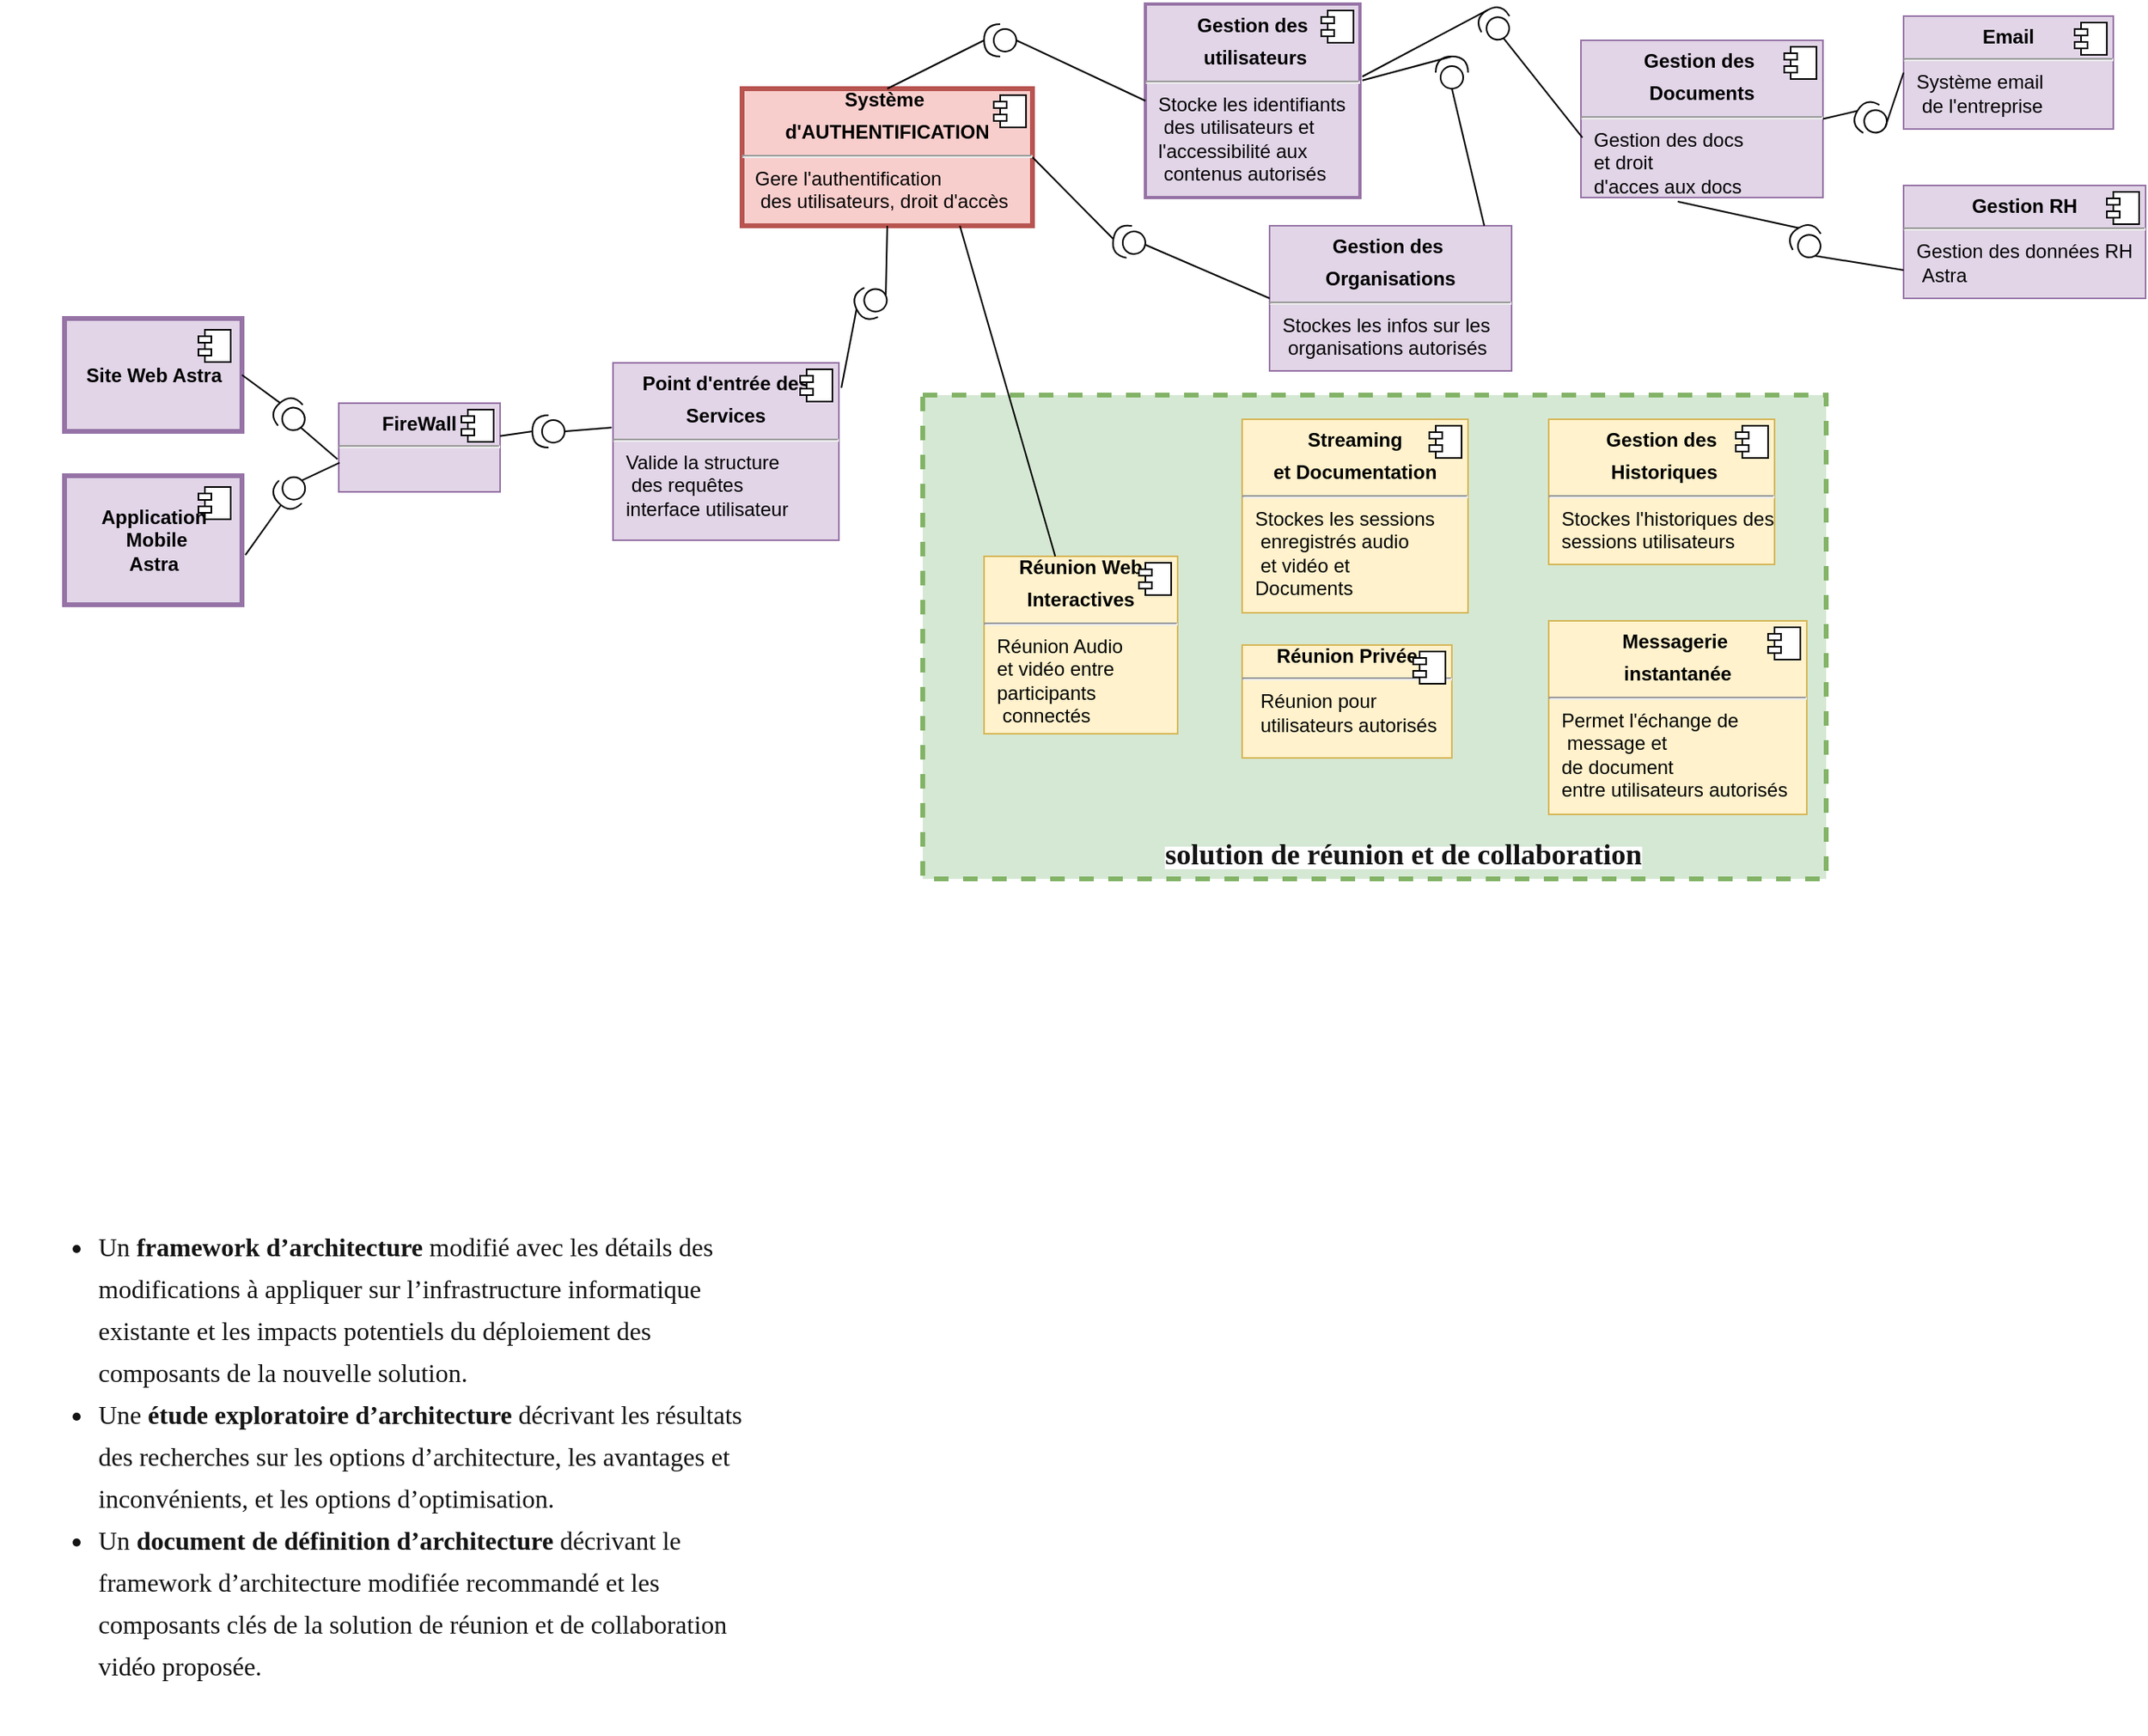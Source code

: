 <mxfile version="14.4.2" type="github" pages="9">
  <diagram id="t8K_BKBWhnZSyjOZ11cl" name="Archi_GlobalAstra">
    <mxGraphModel dx="1293" dy="2902" grid="1" gridSize="10" guides="1" tooltips="1" connect="1" arrows="1" fold="1" page="1" pageScale="1" pageWidth="1654" pageHeight="2336" math="0" shadow="0">
      <root>
        <mxCell id="0" />
        <mxCell id="1" parent="0" />
        <mxCell id="PgHcc1g_v14MQFIkCMRv-1" value="" style="whiteSpace=wrap;html=1;dashed=1;strokeWidth=3;fillColor=#d5e8d4;strokeColor=#82b366;" parent="1" vertex="1">
          <mxGeometry x="622" y="130" width="560" height="300" as="geometry" />
        </mxCell>
        <mxCell id="jVSZVKWOK95pv_yEcDNA-1" value="&lt;p style=&quot;margin: 0px ; margin-top: 6px ; text-align: center&quot;&gt;&lt;b&gt;FireWall&lt;/b&gt;&lt;/p&gt;&lt;hr&gt;&lt;p style=&quot;margin: 0px ; margin-left: 8px&quot;&gt;&lt;b&gt;&lt;br&gt;&lt;/b&gt;&lt;br&gt;&lt;/p&gt;" style="align=left;overflow=fill;html=1;dropTarget=0;fillColor=#e1d5e7;strokeColor=#9673a6;" parent="1" vertex="1">
          <mxGeometry x="260" y="135" width="100" height="55" as="geometry" />
        </mxCell>
        <mxCell id="jVSZVKWOK95pv_yEcDNA-2" value="" style="shape=component;jettyWidth=8;jettyHeight=4;" parent="jVSZVKWOK95pv_yEcDNA-1" vertex="1">
          <mxGeometry x="1" width="20" height="20" relative="1" as="geometry">
            <mxPoint x="-24" y="4" as="offset" />
          </mxGeometry>
        </mxCell>
        <mxCell id="jVSZVKWOK95pv_yEcDNA-3" value="&lt;p style=&quot;margin: 0px ; margin-top: 6px ; text-align: center&quot;&gt;&lt;b&gt;Point d&#39;entrée&amp;nbsp;des&lt;/b&gt;&lt;/p&gt;&lt;p style=&quot;margin: 0px ; margin-top: 6px ; text-align: center&quot;&gt;&lt;b&gt;Services&lt;/b&gt;&lt;/p&gt;&lt;hr&gt;&lt;p style=&quot;margin: 0px ; margin-left: 8px&quot;&gt;Valide la structure&lt;/p&gt;&lt;p style=&quot;margin: 0px ; margin-left: 8px&quot;&gt;&amp;nbsp;des requêtes&lt;/p&gt;&lt;p style=&quot;margin: 0px ; margin-left: 8px&quot;&gt;interface utilisateur&lt;br&gt;&lt;br&gt;&lt;/p&gt;" style="align=left;overflow=fill;html=1;dropTarget=0;fillColor=#e1d5e7;strokeColor=#9673a6;" parent="1" vertex="1">
          <mxGeometry x="430" y="110" width="140" height="110" as="geometry" />
        </mxCell>
        <mxCell id="jVSZVKWOK95pv_yEcDNA-4" value="" style="shape=component;jettyWidth=8;jettyHeight=4;" parent="jVSZVKWOK95pv_yEcDNA-3" vertex="1">
          <mxGeometry x="1" width="20" height="20" relative="1" as="geometry">
            <mxPoint x="-24" y="4" as="offset" />
          </mxGeometry>
        </mxCell>
        <mxCell id="jVSZVKWOK95pv_yEcDNA-5" value="" style="shape=providedRequiredInterface;html=1;verticalLabelPosition=bottom;rotation=-180;" parent="1" vertex="1">
          <mxGeometry x="380" y="142.5" width="20" height="20" as="geometry" />
        </mxCell>
        <mxCell id="jVSZVKWOK95pv_yEcDNA-6" value="" style="endArrow=none;html=1;entryX=1;entryY=0.5;entryDx=0;entryDy=0;entryPerimeter=0;" parent="1" source="jVSZVKWOK95pv_yEcDNA-1" target="jVSZVKWOK95pv_yEcDNA-5" edge="1">
          <mxGeometry width="50" height="50" relative="1" as="geometry">
            <mxPoint x="100" y="290" as="sourcePoint" />
            <mxPoint x="90" y="190" as="targetPoint" />
          </mxGeometry>
        </mxCell>
        <mxCell id="jVSZVKWOK95pv_yEcDNA-7" value="" style="endArrow=none;html=1;entryX=0;entryY=0.5;entryDx=0;entryDy=0;entryPerimeter=0;exitX=-0.006;exitY=0.365;exitDx=0;exitDy=0;exitPerimeter=0;" parent="1" source="jVSZVKWOK95pv_yEcDNA-3" target="jVSZVKWOK95pv_yEcDNA-5" edge="1">
          <mxGeometry width="50" height="50" relative="1" as="geometry">
            <mxPoint x="410" y="275" as="sourcePoint" />
            <mxPoint x="180" y="294" as="targetPoint" />
          </mxGeometry>
        </mxCell>
        <mxCell id="jVSZVKWOK95pv_yEcDNA-8" value="&lt;p style=&quot;margin: 0px ; margin-top: 6px ; text-align: center&quot;&gt;&lt;b&gt;Gestion des&amp;nbsp;&lt;/b&gt;&lt;/p&gt;&lt;p style=&quot;margin: 0px ; margin-top: 6px ; text-align: center&quot;&gt;&lt;b&gt;Organisations&lt;/b&gt;&lt;/p&gt;&lt;hr&gt;&lt;p style=&quot;margin: 0px ; margin-left: 8px&quot;&gt;Stockes les infos sur les&lt;/p&gt;&lt;p style=&quot;margin: 0px ; margin-left: 8px&quot;&gt;&amp;nbsp;organisations autorisés&lt;/p&gt;&lt;p style=&quot;margin: 0px ; margin-left: 8px&quot;&gt;&lt;br&gt;&lt;br&gt;&lt;/p&gt;" style="align=left;overflow=fill;html=1;dropTarget=0;fillColor=#e1d5e7;strokeColor=#9673a6;" parent="1" vertex="1">
          <mxGeometry x="837" y="25" width="150" height="90" as="geometry" />
        </mxCell>
        <mxCell id="jVSZVKWOK95pv_yEcDNA-10" value="&lt;p style=&quot;margin: 0px ; margin-top: 6px ; text-align: center&quot;&gt;&lt;b&gt;Gestion des&amp;nbsp;&lt;/b&gt;&lt;/p&gt;&lt;p style=&quot;margin: 0px ; margin-top: 6px ; text-align: center&quot;&gt;&lt;b&gt;Documents&lt;/b&gt;&lt;/p&gt;&lt;hr&gt;&lt;p style=&quot;margin: 0px ; margin-left: 8px&quot;&gt;Gestion des docs&amp;nbsp;&lt;/p&gt;&lt;p style=&quot;margin: 0px ; margin-left: 8px&quot;&gt;et droit&amp;nbsp;&lt;/p&gt;&lt;p style=&quot;margin: 0px ; margin-left: 8px&quot;&gt;d&#39;acces aux docs&lt;br&gt;&lt;br&gt;&lt;/p&gt;" style="align=left;overflow=fill;html=1;dropTarget=0;fillColor=#e1d5e7;strokeColor=#9673a6;" parent="1" vertex="1">
          <mxGeometry x="1030" y="-90" width="150" height="97.5" as="geometry" />
        </mxCell>
        <mxCell id="jVSZVKWOK95pv_yEcDNA-11" value="" style="shape=component;jettyWidth=8;jettyHeight=4;" parent="jVSZVKWOK95pv_yEcDNA-10" vertex="1">
          <mxGeometry x="1" width="20" height="20" relative="1" as="geometry">
            <mxPoint x="-24" y="4" as="offset" />
          </mxGeometry>
        </mxCell>
        <mxCell id="TABUdnuH4LM6GMjATklA-5" value="&lt;p style=&quot;margin: 0px ; margin-top: 6px ; text-align: center&quot;&gt;&lt;b&gt;Gestion RH&lt;/b&gt;&lt;/p&gt;&lt;hr&gt;&lt;p style=&quot;margin: 0px ; margin-left: 8px&quot;&gt;Gestion des données RH&lt;/p&gt;&lt;p style=&quot;margin: 0px ; margin-left: 8px&quot;&gt;&amp;nbsp;Astra&lt;br&gt;&lt;/p&gt;" style="align=left;overflow=fill;html=1;dropTarget=0;fillColor=#e1d5e7;strokeColor=#9673a6;" parent="1" vertex="1">
          <mxGeometry x="1230" width="150" height="70" as="geometry" />
        </mxCell>
        <mxCell id="TABUdnuH4LM6GMjATklA-6" value="" style="shape=component;jettyWidth=8;jettyHeight=4;" parent="TABUdnuH4LM6GMjATklA-5" vertex="1">
          <mxGeometry x="1" width="20" height="20" relative="1" as="geometry">
            <mxPoint x="-24" y="4" as="offset" />
          </mxGeometry>
        </mxCell>
        <mxCell id="TABUdnuH4LM6GMjATklA-7" value="&lt;p style=&quot;margin: 0px ; margin-top: 6px ; text-align: center&quot;&gt;&lt;b&gt;Email&lt;/b&gt;&lt;/p&gt;&lt;hr&gt;&lt;p style=&quot;margin: 0px ; margin-left: 8px&quot;&gt;Système email&lt;/p&gt;&lt;p style=&quot;margin: 0px ; margin-left: 8px&quot;&gt;&amp;nbsp;de l&#39;entreprise&lt;br&gt;&lt;br&gt;&lt;/p&gt;" style="align=left;overflow=fill;html=1;dropTarget=0;fillColor=#e1d5e7;strokeColor=#9673a6;" parent="1" vertex="1">
          <mxGeometry x="1230" y="-105" width="130" height="70" as="geometry" />
        </mxCell>
        <mxCell id="TABUdnuH4LM6GMjATklA-8" value="" style="shape=component;jettyWidth=8;jettyHeight=4;" parent="TABUdnuH4LM6GMjATklA-7" vertex="1">
          <mxGeometry x="1" width="20" height="20" relative="1" as="geometry">
            <mxPoint x="-24" y="4" as="offset" />
          </mxGeometry>
        </mxCell>
        <mxCell id="KWHbkK6jLSBNtGeyYjSA-3" value="&lt;b&gt;Application&lt;br&gt;&amp;nbsp;Mobile&lt;br&gt;Astra&lt;/b&gt;" style="html=1;dropTarget=0;strokeWidth=3;fillColor=#e1d5e7;strokeColor=#9673a6;" parent="1" vertex="1">
          <mxGeometry x="90" y="180" width="110" height="80" as="geometry" />
        </mxCell>
        <mxCell id="KWHbkK6jLSBNtGeyYjSA-4" value="" style="shape=module;jettyWidth=8;jettyHeight=4;" parent="KWHbkK6jLSBNtGeyYjSA-3" vertex="1">
          <mxGeometry x="1" width="20" height="20" relative="1" as="geometry">
            <mxPoint x="-27" y="7" as="offset" />
          </mxGeometry>
        </mxCell>
        <mxCell id="KWHbkK6jLSBNtGeyYjSA-5" value="&lt;b&gt;Site Web Astra&lt;/b&gt;" style="html=1;dropTarget=0;strokeWidth=3;fillColor=#e1d5e7;strokeColor=#9673a6;" parent="1" vertex="1">
          <mxGeometry x="90" y="82.5" width="110" height="70" as="geometry" />
        </mxCell>
        <mxCell id="KWHbkK6jLSBNtGeyYjSA-6" value="" style="shape=module;jettyWidth=8;jettyHeight=4;" parent="KWHbkK6jLSBNtGeyYjSA-5" vertex="1">
          <mxGeometry x="1" width="20" height="20" relative="1" as="geometry">
            <mxPoint x="-27" y="7" as="offset" />
          </mxGeometry>
        </mxCell>
        <mxCell id="KWHbkK6jLSBNtGeyYjSA-9" value="" style="shape=providedRequiredInterface;html=1;verticalLabelPosition=bottom;strokeWidth=1;rotation=-130;" parent="1" vertex="1">
          <mxGeometry x="220" y="132.5" width="20" height="20" as="geometry" />
        </mxCell>
        <mxCell id="KWHbkK6jLSBNtGeyYjSA-10" value="" style="endArrow=none;html=1;exitX=1;exitY=0.5;exitDx=0;exitDy=0;entryX=1;entryY=0.5;entryDx=0;entryDy=0;entryPerimeter=0;" parent="1" source="KWHbkK6jLSBNtGeyYjSA-5" target="KWHbkK6jLSBNtGeyYjSA-9" edge="1">
          <mxGeometry width="50" height="50" relative="1" as="geometry">
            <mxPoint x="-280" y="300" as="sourcePoint" />
            <mxPoint x="-230" y="250" as="targetPoint" />
          </mxGeometry>
        </mxCell>
        <mxCell id="KWHbkK6jLSBNtGeyYjSA-11" value="" style="endArrow=none;html=1;exitX=1.019;exitY=0.615;exitDx=0;exitDy=0;exitPerimeter=0;" parent="1" source="KWHbkK6jLSBNtGeyYjSA-3" target="KWHbkK6jLSBNtGeyYjSA-13" edge="1">
          <mxGeometry width="50" height="50" relative="1" as="geometry">
            <mxPoint x="-260" y="410" as="sourcePoint" />
            <mxPoint x="-240" y="380" as="targetPoint" />
          </mxGeometry>
        </mxCell>
        <mxCell id="KWHbkK6jLSBNtGeyYjSA-12" value="" style="endArrow=none;html=1;entryX=-0.008;entryY=0.631;entryDx=0;entryDy=0;entryPerimeter=0;exitX=0;exitY=0.5;exitDx=0;exitDy=0;exitPerimeter=0;" parent="1" source="KWHbkK6jLSBNtGeyYjSA-9" target="jVSZVKWOK95pv_yEcDNA-1" edge="1">
          <mxGeometry width="50" height="50" relative="1" as="geometry">
            <mxPoint x="-80" y="290" as="sourcePoint" />
            <mxPoint x="-210" y="285" as="targetPoint" />
          </mxGeometry>
        </mxCell>
        <mxCell id="KWHbkK6jLSBNtGeyYjSA-13" value="" style="shape=providedRequiredInterface;html=1;verticalLabelPosition=bottom;rotation=135;" parent="1" vertex="1">
          <mxGeometry x="220" y="180" width="20" height="20" as="geometry" />
        </mxCell>
        <mxCell id="KWHbkK6jLSBNtGeyYjSA-14" value="" style="endArrow=none;html=1;entryX=0.005;entryY=0.671;entryDx=0;entryDy=0;entryPerimeter=0;exitX=0;exitY=0.5;exitDx=0;exitDy=0;exitPerimeter=0;" parent="1" source="KWHbkK6jLSBNtGeyYjSA-13" target="jVSZVKWOK95pv_yEcDNA-1" edge="1">
          <mxGeometry width="50" height="50" relative="1" as="geometry">
            <mxPoint x="-80" y="330" as="sourcePoint" />
            <mxPoint x="-230" y="285" as="targetPoint" />
          </mxGeometry>
        </mxCell>
        <mxCell id="KwJhhviEsXyySI-hj1Dy-1" value="&lt;h1&gt;&lt;ul style=&quot;outline-color: rgb(116 , 81 , 235) ; box-sizing: border-box ; margin-left: 16px ; margin-right: 16px ; font-family: &amp;#34;montserrat&amp;#34; ; font-size: 16px ; font-weight: 400 ; background-color: rgb(255 , 255 , 255)&quot;&gt;&lt;li style=&quot;outline-color: rgb(116 , 81 , 235) ; font-size: inherit ; line-height: 1.625rem ; color: rgba(0 , 0 , 0 , 0.92) ; box-sizing: border-box ; font-weight: inherit&quot;&gt;Un&amp;nbsp;&lt;strong style=&quot;outline-color: rgb(116 , 81 , 235) ; color: inherit&quot;&gt;framework d’architecture&lt;/strong&gt;&amp;nbsp;modifié avec les détails des modifications à appliquer sur l’infrastructure informatique existante et les impacts potentiels du déploiement des composants de la nouvelle solution.&lt;/li&gt;&lt;li style=&quot;outline-color: rgb(116 , 81 , 235) ; font-size: inherit ; line-height: 1.625rem ; color: rgba(0 , 0 , 0 , 0.92) ; box-sizing: border-box ; font-weight: inherit&quot;&gt;Une&amp;nbsp;&lt;strong style=&quot;outline-color: rgb(116 , 81 , 235) ; color: inherit&quot;&gt;étude exploratoire&lt;/strong&gt;&amp;nbsp;&lt;strong style=&quot;outline-color: rgb(116 , 81 , 235) ; color: inherit&quot;&gt;d’architecture&lt;/strong&gt;&amp;nbsp;décrivant les résultats des recherches sur les options d’architecture, les avantages et inconvénients, et les options d’optimisation.&lt;/li&gt;&lt;li style=&quot;outline-color: rgb(116 , 81 , 235) ; font-size: inherit ; line-height: 1.625rem ; color: rgba(0 , 0 , 0 , 0.92) ; box-sizing: border-box ; font-weight: inherit&quot;&gt;Un&amp;nbsp;&lt;strong style=&quot;outline-color: rgb(116 , 81 , 235) ; color: inherit&quot;&gt;document de définition&lt;/strong&gt;&amp;nbsp;&lt;strong style=&quot;outline-color: rgb(116 , 81 , 235) ; color: inherit&quot;&gt;d’architecture&lt;/strong&gt;&amp;nbsp;décrivant le framework d’architecture modifiée recommandé et les composants clés de la solution de réunion et de collaboration vidéo proposée.&lt;/li&gt;&lt;/ul&gt;&lt;/h1&gt;" style="text;html=1;strokeColor=none;fillColor=none;spacing=5;spacingTop=-20;whiteSpace=wrap;overflow=hidden;rounded=0;" parent="1" vertex="1">
          <mxGeometry x="50" y="640" width="480" height="320" as="geometry" />
        </mxCell>
        <mxCell id="6evOrZTZqxaeQOHMSdSV-1" value="&lt;div style=&quot;text-align: center&quot;&gt;&lt;span&gt;&lt;b&gt;Système&lt;/b&gt;&lt;/span&gt;&lt;b&gt;&amp;nbsp;&lt;/b&gt;&lt;/div&gt;&lt;p style=&quot;margin: 0px ; margin-top: 6px ; text-align: center&quot;&gt;&lt;b&gt;d&#39;AUTHENTIFICATION&lt;/b&gt;&lt;/p&gt;&lt;hr&gt;&lt;p style=&quot;margin: 0px ; margin-left: 8px&quot;&gt;Gere l&#39;authentification&lt;/p&gt;&lt;p style=&quot;margin: 0px ; margin-left: 8px&quot;&gt;&amp;nbsp;des utilisateurs, droit d&#39;accès&lt;br&gt;&lt;br&gt;&lt;/p&gt;" style="align=left;overflow=fill;html=1;dropTarget=0;fillColor=#f8cecc;strokeColor=#b85450;strokeWidth=3;" parent="1" vertex="1">
          <mxGeometry x="510" y="-60" width="180" height="85" as="geometry" />
        </mxCell>
        <mxCell id="6evOrZTZqxaeQOHMSdSV-2" value="" style="shape=component;jettyWidth=8;jettyHeight=4;" parent="6evOrZTZqxaeQOHMSdSV-1" vertex="1">
          <mxGeometry x="1" width="20" height="20" relative="1" as="geometry">
            <mxPoint x="-24" y="4" as="offset" />
          </mxGeometry>
        </mxCell>
        <mxCell id="ZLCsq2qd7jMv3aYF_8jU-1" value="&lt;p style=&quot;margin: 0px ; margin-top: 6px ; text-align: center&quot;&gt;&lt;b&gt;Gestion des&lt;/b&gt;&lt;/p&gt;&lt;p style=&quot;margin: 0px ; margin-top: 6px ; text-align: center&quot;&gt;&lt;b&gt;&amp;nbsp;utilisateurs&lt;/b&gt;&lt;/p&gt;&lt;hr&gt;&lt;p style=&quot;margin: 0px ; margin-left: 8px&quot;&gt;Stocke les identifiants&lt;/p&gt;&lt;p style=&quot;margin: 0px ; margin-left: 8px&quot;&gt;&amp;nbsp;des utilisateurs et&amp;nbsp;&lt;/p&gt;&lt;p style=&quot;margin: 0px ; margin-left: 8px&quot;&gt;l&#39;accessibilité aux&lt;/p&gt;&lt;p style=&quot;margin: 0px ; margin-left: 8px&quot;&gt;&amp;nbsp;contenus autorisés&lt;br&gt;&lt;br&gt;&lt;/p&gt;" style="align=left;overflow=fill;html=1;dropTarget=0;fillColor=#e1d5e7;strokeColor=#9673a6;strokeWidth=2;" parent="1" vertex="1">
          <mxGeometry x="760" y="-112.5" width="133" height="120" as="geometry" />
        </mxCell>
        <mxCell id="ZLCsq2qd7jMv3aYF_8jU-2" value="" style="shape=component;jettyWidth=8;jettyHeight=4;" parent="ZLCsq2qd7jMv3aYF_8jU-1" vertex="1">
          <mxGeometry x="1" width="20" height="20" relative="1" as="geometry">
            <mxPoint x="-24" y="4" as="offset" />
          </mxGeometry>
        </mxCell>
        <mxCell id="ZLCsq2qd7jMv3aYF_8jU-7" value="&lt;p style=&quot;margin: 0px ; margin-top: 6px ; text-align: center&quot;&gt;&lt;b&gt;Messagerie&amp;nbsp;&lt;/b&gt;&lt;/p&gt;&lt;p style=&quot;margin: 0px ; margin-top: 6px ; text-align: center&quot;&gt;&lt;b&gt;instantanée&lt;/b&gt;&lt;/p&gt;&lt;hr&gt;&lt;p style=&quot;margin: 0px ; margin-left: 8px&quot;&gt;Permet l&#39;échange de&lt;/p&gt;&lt;p style=&quot;margin: 0px ; margin-left: 8px&quot;&gt;&amp;nbsp;message et&amp;nbsp;&lt;/p&gt;&lt;p style=&quot;margin: 0px ; margin-left: 8px&quot;&gt;de document&lt;/p&gt;&lt;p style=&quot;margin: 0px ; margin-left: 8px&quot;&gt;entre utilisateurs autorisés&amp;nbsp;&lt;/p&gt;&lt;p style=&quot;margin: 0px ; margin-left: 8px&quot;&gt;&lt;br&gt;&lt;br&gt;&lt;/p&gt;" style="align=left;overflow=fill;html=1;dropTarget=0;fillColor=#fff2cc;strokeColor=#d6b656;" parent="1" vertex="1">
          <mxGeometry x="1010" y="270" width="160" height="120" as="geometry" />
        </mxCell>
        <mxCell id="ZLCsq2qd7jMv3aYF_8jU-8" value="" style="shape=component;jettyWidth=8;jettyHeight=4;" parent="ZLCsq2qd7jMv3aYF_8jU-7" vertex="1">
          <mxGeometry x="1" width="20" height="20" relative="1" as="geometry">
            <mxPoint x="-24" y="4" as="offset" />
          </mxGeometry>
        </mxCell>
        <mxCell id="ZLCsq2qd7jMv3aYF_8jU-9" value="&lt;div style=&quot;text-align: center&quot;&gt;&lt;span&gt;&lt;b&gt;Réunion&lt;/b&gt;&lt;/span&gt;&lt;b&gt;&amp;nbsp;Privée&lt;/b&gt;&lt;/div&gt;&lt;hr&gt;&lt;p style=&quot;margin: 0px ; margin-left: 8px&quot;&gt;&lt;span&gt;&amp;nbsp;Réunion&amp;nbsp;pour&lt;/span&gt;&lt;/p&gt;&lt;p style=&quot;margin: 0px ; margin-left: 8px&quot;&gt;&lt;span&gt;&amp;nbsp;utilisateurs autorisés&lt;/span&gt;&lt;br&gt;&lt;/p&gt;&lt;p style=&quot;margin: 0px ; margin-left: 8px&quot;&gt;&lt;br&gt;&lt;/p&gt;" style="align=left;overflow=fill;html=1;dropTarget=0;fillColor=#fff2cc;strokeColor=#d6b656;" parent="1" vertex="1">
          <mxGeometry x="820" y="285" width="130" height="70" as="geometry" />
        </mxCell>
        <mxCell id="ZLCsq2qd7jMv3aYF_8jU-10" value="" style="shape=component;jettyWidth=8;jettyHeight=4;" parent="ZLCsq2qd7jMv3aYF_8jU-9" vertex="1">
          <mxGeometry x="1" width="20" height="20" relative="1" as="geometry">
            <mxPoint x="-24" y="4" as="offset" />
          </mxGeometry>
        </mxCell>
        <mxCell id="ZLCsq2qd7jMv3aYF_8jU-11" value="&lt;div style=&quot;text-align: center&quot;&gt;&lt;span&gt;&lt;b&gt;Réunion&lt;/b&gt;&lt;/span&gt;&lt;b&gt;&amp;nbsp;Web&lt;/b&gt;&lt;/div&gt;&lt;p style=&quot;margin: 0px ; margin-top: 6px ; text-align: center&quot;&gt;&lt;b&gt;Interactives&lt;/b&gt;&lt;/p&gt;&lt;hr&gt;&lt;p style=&quot;margin: 0px ; margin-left: 8px&quot;&gt;Réunion Audio&amp;nbsp;&lt;/p&gt;&lt;p style=&quot;margin: 0px ; margin-left: 8px&quot;&gt;et vidéo&amp;nbsp;&lt;span&gt;entre&amp;nbsp;&lt;/span&gt;&lt;/p&gt;&lt;p style=&quot;margin: 0px ; margin-left: 8px&quot;&gt;participants&lt;/p&gt;&lt;p style=&quot;margin: 0px ; margin-left: 8px&quot;&gt;&amp;nbsp;connectés&lt;/p&gt;&lt;p style=&quot;margin: 0px ; margin-left: 8px&quot;&gt;&lt;br&gt;&lt;/p&gt;" style="align=left;overflow=fill;html=1;dropTarget=0;fillColor=#fff2cc;strokeColor=#d6b656;" parent="1" vertex="1">
          <mxGeometry x="660" y="230" width="120" height="110" as="geometry" />
        </mxCell>
        <mxCell id="ZLCsq2qd7jMv3aYF_8jU-12" value="" style="shape=component;jettyWidth=8;jettyHeight=4;" parent="ZLCsq2qd7jMv3aYF_8jU-11" vertex="1">
          <mxGeometry x="1" width="20" height="20" relative="1" as="geometry">
            <mxPoint x="-24" y="4" as="offset" />
          </mxGeometry>
        </mxCell>
        <mxCell id="ZLCsq2qd7jMv3aYF_8jU-13" value="&lt;p style=&quot;margin: 0px ; margin-top: 6px ; text-align: center&quot;&gt;&lt;b&gt;Streaming&lt;/b&gt;&lt;/p&gt;&lt;p style=&quot;margin: 0px ; margin-top: 6px ; text-align: center&quot;&gt;&lt;b&gt;et Documentation&lt;/b&gt;&lt;/p&gt;&lt;hr&gt;&lt;p style=&quot;margin: 0px ; margin-left: 8px&quot;&gt;Stockes les sessions&lt;/p&gt;&lt;p style=&quot;margin: 0px ; margin-left: 8px&quot;&gt;&amp;nbsp;enregistrés audio&lt;/p&gt;&lt;p style=&quot;margin: 0px ; margin-left: 8px&quot;&gt;&amp;nbsp;et vidéo et&lt;/p&gt;&lt;p style=&quot;margin: 0px ; margin-left: 8px&quot;&gt;Documents&lt;/p&gt;&lt;p style=&quot;margin: 0px ; margin-left: 8px&quot;&gt;&lt;br&gt;&lt;/p&gt;" style="align=left;overflow=fill;html=1;dropTarget=0;fillColor=#fff2cc;strokeColor=#d6b656;" parent="1" vertex="1">
          <mxGeometry x="820" y="145" width="140" height="120" as="geometry" />
        </mxCell>
        <mxCell id="ZLCsq2qd7jMv3aYF_8jU-14" value="" style="shape=component;jettyWidth=8;jettyHeight=4;" parent="ZLCsq2qd7jMv3aYF_8jU-13" vertex="1">
          <mxGeometry x="1" width="20" height="20" relative="1" as="geometry">
            <mxPoint x="-24" y="4" as="offset" />
          </mxGeometry>
        </mxCell>
        <mxCell id="IBRaZhV9ljnvM3cPM-sK-2" value="" style="shape=providedRequiredInterface;html=1;verticalLabelPosition=bottom;rotation=-205;" parent="1" vertex="1">
          <mxGeometry x="580" y="62.5" width="20" height="20" as="geometry" />
        </mxCell>
        <mxCell id="GCTfzxwln-U9Qj6U4zSp-1" value="" style="endArrow=none;html=1;entryX=1;entryY=0.5;entryDx=0;entryDy=0;entryPerimeter=0;exitX=1.011;exitY=0.141;exitDx=0;exitDy=0;exitPerimeter=0;" parent="1" source="jVSZVKWOK95pv_yEcDNA-3" target="IBRaZhV9ljnvM3cPM-sK-2" edge="1">
          <mxGeometry width="50" height="50" relative="1" as="geometry">
            <mxPoint x="520" y="262" as="sourcePoint" />
            <mxPoint x="520" y="210" as="targetPoint" />
          </mxGeometry>
        </mxCell>
        <mxCell id="XaKMdCox3UY5ykymiiFQ-4" value="" style="endArrow=none;html=1;entryX=0.5;entryY=1;entryDx=0;entryDy=0;exitX=0;exitY=0.5;exitDx=0;exitDy=0;exitPerimeter=0;" parent="1" source="IBRaZhV9ljnvM3cPM-sK-2" target="6evOrZTZqxaeQOHMSdSV-1" edge="1">
          <mxGeometry width="50" height="50" relative="1" as="geometry">
            <mxPoint x="610" y="68" as="sourcePoint" />
            <mxPoint x="837" y="157.5" as="targetPoint" />
          </mxGeometry>
        </mxCell>
        <mxCell id="F3-ho3BqgQVGj7mg30SZ-5" value="&lt;span style=&quot;color: rgba(0 , 0 , 0 , 0.92) ; font-family: &amp;#34;montserrat&amp;#34; ; text-align: left ; background-color: rgb(255 , 255 , 255)&quot;&gt;&lt;b&gt;&lt;font style=&quot;font-size: 18px&quot;&gt;solution de réunion et de collaboration&lt;/font&gt;&lt;/b&gt;&lt;/span&gt;" style="text;html=1;strokeColor=none;fillColor=none;align=center;verticalAlign=middle;whiteSpace=wrap;rounded=0;" parent="1" vertex="1">
          <mxGeometry x="760" y="400" width="320" height="30" as="geometry" />
        </mxCell>
        <mxCell id="F3-ho3BqgQVGj7mg30SZ-6" value="&lt;p style=&quot;margin: 0px ; margin-top: 6px ; text-align: center&quot;&gt;&lt;b&gt;Gestion des&lt;/b&gt;&lt;/p&gt;&lt;p style=&quot;margin: 0px ; margin-top: 6px ; text-align: center&quot;&gt;&lt;b&gt;&amp;nbsp;Historiques&lt;/b&gt;&lt;/p&gt;&lt;hr&gt;&lt;p style=&quot;margin: 0px ; margin-left: 8px&quot;&gt;Stockes l&#39;historiques des&lt;/p&gt;&lt;p style=&quot;margin: 0px ; margin-left: 8px&quot;&gt;sessions utilisateurs&lt;/p&gt;&lt;p style=&quot;margin: 0px ; margin-left: 8px&quot;&gt;&lt;br&gt;&lt;/p&gt;" style="align=left;overflow=fill;html=1;dropTarget=0;fillColor=#fff2cc;strokeColor=#d6b656;" parent="1" vertex="1">
          <mxGeometry x="1010" y="145" width="140" height="90" as="geometry" />
        </mxCell>
        <mxCell id="F3-ho3BqgQVGj7mg30SZ-7" value="" style="shape=component;jettyWidth=8;jettyHeight=4;" parent="F3-ho3BqgQVGj7mg30SZ-6" vertex="1">
          <mxGeometry x="1" width="20" height="20" relative="1" as="geometry">
            <mxPoint x="-24" y="4" as="offset" />
          </mxGeometry>
        </mxCell>
        <mxCell id="F3-ho3BqgQVGj7mg30SZ-8" value="" style="shape=providedRequiredInterface;html=1;verticalLabelPosition=bottom;rotation=-180;" parent="1" vertex="1">
          <mxGeometry x="660" y="-100" width="20" height="20" as="geometry" />
        </mxCell>
        <mxCell id="F3-ho3BqgQVGj7mg30SZ-9" value="" style="shape=providedRequiredInterface;html=1;verticalLabelPosition=bottom;rotation=-170;" parent="1" vertex="1">
          <mxGeometry x="740" y="25" width="20" height="20" as="geometry" />
        </mxCell>
        <mxCell id="F3-ho3BqgQVGj7mg30SZ-10" value="" style="endArrow=none;html=1;exitX=1;exitY=0.5;exitDx=0;exitDy=0;entryX=1;entryY=0.5;entryDx=0;entryDy=0;entryPerimeter=0;" parent="1" source="6evOrZTZqxaeQOHMSdSV-1" target="F3-ho3BqgQVGj7mg30SZ-9" edge="1">
          <mxGeometry width="50" height="50" relative="1" as="geometry">
            <mxPoint x="670" y="170" as="sourcePoint" />
            <mxPoint x="720" y="120" as="targetPoint" />
          </mxGeometry>
        </mxCell>
        <mxCell id="F3-ho3BqgQVGj7mg30SZ-12" value="" style="endArrow=none;html=1;entryX=0;entryY=0.5;entryDx=0;entryDy=0;exitX=0;exitY=0.5;exitDx=0;exitDy=0;exitPerimeter=0;" parent="1" source="F3-ho3BqgQVGj7mg30SZ-9" target="jVSZVKWOK95pv_yEcDNA-8" edge="1">
          <mxGeometry width="50" height="50" relative="1" as="geometry">
            <mxPoint x="670" y="170" as="sourcePoint" />
            <mxPoint x="720" y="120" as="targetPoint" />
          </mxGeometry>
        </mxCell>
        <mxCell id="F3-ho3BqgQVGj7mg30SZ-13" value="" style="endArrow=none;html=1;exitX=1;exitY=0.5;exitDx=0;exitDy=0;exitPerimeter=0;entryX=0.5;entryY=0;entryDx=0;entryDy=0;" parent="1" source="F3-ho3BqgQVGj7mg30SZ-8" target="6evOrZTZqxaeQOHMSdSV-1" edge="1">
          <mxGeometry width="50" height="50" relative="1" as="geometry">
            <mxPoint x="670" y="170" as="sourcePoint" />
            <mxPoint x="720" y="120" as="targetPoint" />
          </mxGeometry>
        </mxCell>
        <mxCell id="F3-ho3BqgQVGj7mg30SZ-14" value="" style="endArrow=none;html=1;exitX=0;exitY=0.5;exitDx=0;exitDy=0;exitPerimeter=0;entryX=0;entryY=0.5;entryDx=0;entryDy=0;" parent="1" source="F3-ho3BqgQVGj7mg30SZ-8" target="ZLCsq2qd7jMv3aYF_8jU-1" edge="1">
          <mxGeometry width="50" height="50" relative="1" as="geometry">
            <mxPoint x="670" y="170" as="sourcePoint" />
            <mxPoint x="720" y="120" as="targetPoint" />
          </mxGeometry>
        </mxCell>
        <mxCell id="F3-ho3BqgQVGj7mg30SZ-15" value="" style="endArrow=none;html=1;exitX=0.887;exitY=0;exitDx=0;exitDy=0;entryX=0;entryY=0.5;entryDx=0;entryDy=0;entryPerimeter=0;exitPerimeter=0;" parent="1" source="jVSZVKWOK95pv_yEcDNA-8" target="F3-ho3BqgQVGj7mg30SZ-16" edge="1">
          <mxGeometry width="50" height="50" relative="1" as="geometry">
            <mxPoint x="670" y="170" as="sourcePoint" />
            <mxPoint x="720" y="120" as="targetPoint" />
          </mxGeometry>
        </mxCell>
        <mxCell id="F3-ho3BqgQVGj7mg30SZ-16" value="" style="shape=providedRequiredInterface;html=1;verticalLabelPosition=bottom;rotation=-90;" parent="1" vertex="1">
          <mxGeometry x="940" y="-80" width="20" height="20" as="geometry" />
        </mxCell>
        <mxCell id="F3-ho3BqgQVGj7mg30SZ-17" value="" style="endArrow=none;html=1;exitX=1;exitY=0.5;exitDx=0;exitDy=0;entryX=1.011;entryY=0.395;entryDx=0;entryDy=0;entryPerimeter=0;exitPerimeter=0;" parent="1" source="F3-ho3BqgQVGj7mg30SZ-16" target="ZLCsq2qd7jMv3aYF_8jU-1" edge="1">
          <mxGeometry width="50" height="50" relative="1" as="geometry">
            <mxPoint x="970.05" y="-10" as="sourcePoint" />
            <mxPoint x="960" y="-50" as="targetPoint" />
          </mxGeometry>
        </mxCell>
        <mxCell id="F3-ho3BqgQVGj7mg30SZ-18" value="" style="shape=providedRequiredInterface;html=1;verticalLabelPosition=bottom;rotation=-120;" parent="1" vertex="1">
          <mxGeometry x="967" y="-110" width="20" height="20" as="geometry" />
        </mxCell>
        <mxCell id="F3-ho3BqgQVGj7mg30SZ-19" value="" style="shape=providedRequiredInterface;html=1;verticalLabelPosition=bottom;rotation=-150;" parent="1" vertex="1">
          <mxGeometry x="1200" y="-51.25" width="20" height="20" as="geometry" />
        </mxCell>
        <mxCell id="F3-ho3BqgQVGj7mg30SZ-20" value="" style="shape=providedRequiredInterface;html=1;verticalLabelPosition=bottom;rotation=-120;" parent="1" vertex="1">
          <mxGeometry x="1160" y="25" width="20" height="20" as="geometry" />
        </mxCell>
        <mxCell id="F3-ho3BqgQVGj7mg30SZ-21" value="" style="endArrow=none;html=1;entryX=1;entryY=0.5;entryDx=0;entryDy=0;entryPerimeter=0;" parent="1" target="F3-ho3BqgQVGj7mg30SZ-20" edge="1">
          <mxGeometry width="50" height="50" relative="1" as="geometry">
            <mxPoint x="1090" y="10" as="sourcePoint" />
            <mxPoint x="1105" y="40" as="targetPoint" />
          </mxGeometry>
        </mxCell>
        <mxCell id="F3-ho3BqgQVGj7mg30SZ-22" value="" style="endArrow=none;html=1;exitX=0;exitY=0.5;exitDx=0;exitDy=0;exitPerimeter=0;entryX=0;entryY=0.75;entryDx=0;entryDy=0;" parent="1" source="F3-ho3BqgQVGj7mg30SZ-20" target="TABUdnuH4LM6GMjATklA-5" edge="1">
          <mxGeometry width="50" height="50" relative="1" as="geometry">
            <mxPoint x="1105" y="62.5" as="sourcePoint" />
            <mxPoint x="1200" y="110" as="targetPoint" />
          </mxGeometry>
        </mxCell>
        <mxCell id="F3-ho3BqgQVGj7mg30SZ-23" value="" style="endArrow=none;html=1;entryX=1;entryY=0.5;entryDx=0;entryDy=0;entryPerimeter=0;exitX=1;exitY=0.5;exitDx=0;exitDy=0;" parent="1" source="jVSZVKWOK95pv_yEcDNA-10" target="F3-ho3BqgQVGj7mg30SZ-19" edge="1">
          <mxGeometry width="50" height="50" relative="1" as="geometry">
            <mxPoint x="1030" y="-151.34" as="sourcePoint" />
            <mxPoint x="1095" y="-120.0" as="targetPoint" />
          </mxGeometry>
        </mxCell>
        <mxCell id="F3-ho3BqgQVGj7mg30SZ-24" value="" style="endArrow=none;html=1;entryX=0;entryY=0.5;entryDx=0;entryDy=0;exitX=0;exitY=0.5;exitDx=0;exitDy=0;exitPerimeter=0;" parent="1" source="F3-ho3BqgQVGj7mg30SZ-19" target="TABUdnuH4LM6GMjATklA-7" edge="1">
          <mxGeometry width="50" height="50" relative="1" as="geometry">
            <mxPoint x="1126.16" y="-107.5" as="sourcePoint" />
            <mxPoint x="1180.0" y="-152.5" as="targetPoint" />
          </mxGeometry>
        </mxCell>
        <mxCell id="F3-ho3BqgQVGj7mg30SZ-25" value="" style="endArrow=none;html=1;exitX=1.011;exitY=0.375;exitDx=0;exitDy=0;exitPerimeter=0;entryX=1;entryY=0.5;entryDx=0;entryDy=0;entryPerimeter=0;" parent="1" source="ZLCsq2qd7jMv3aYF_8jU-1" target="F3-ho3BqgQVGj7mg30SZ-18" edge="1">
          <mxGeometry width="50" height="50" relative="1" as="geometry">
            <mxPoint x="940" y="-150" as="sourcePoint" />
            <mxPoint x="990" y="-200" as="targetPoint" />
          </mxGeometry>
        </mxCell>
        <mxCell id="F3-ho3BqgQVGj7mg30SZ-26" value="" style="endArrow=none;html=1;exitX=0.006;exitY=0.619;exitDx=0;exitDy=0;exitPerimeter=0;entryX=0;entryY=0.5;entryDx=0;entryDy=0;entryPerimeter=0;" parent="1" source="jVSZVKWOK95pv_yEcDNA-10" target="F3-ho3BqgQVGj7mg30SZ-18" edge="1">
          <mxGeometry width="50" height="50" relative="1" as="geometry">
            <mxPoint x="977" y="-50" as="sourcePoint" />
            <mxPoint x="1027" y="-100" as="targetPoint" />
          </mxGeometry>
        </mxCell>
        <mxCell id="F3-ho3BqgQVGj7mg30SZ-28" value="" style="endArrow=none;html=1;entryX=0.75;entryY=1;entryDx=0;entryDy=0;" parent="1" source="ZLCsq2qd7jMv3aYF_8jU-11" target="6evOrZTZqxaeQOHMSdSV-1" edge="1">
          <mxGeometry width="50" height="50" relative="1" as="geometry">
            <mxPoint x="670" y="140" as="sourcePoint" />
            <mxPoint x="720" y="90" as="targetPoint" />
          </mxGeometry>
        </mxCell>
      </root>
    </mxGraphModel>
  </diagram>
  <diagram name="ArchiExistant_GlobalAstra" id="gJYPC504AEFtOxvmRFQ4">
    <mxGraphModel dx="806" dy="433" grid="1" gridSize="10" guides="1" tooltips="1" connect="1" arrows="1" fold="1" page="1" pageScale="1" pageWidth="1654" pageHeight="2336" math="0" shadow="0">
      <root>
        <mxCell id="vhx2vBS3irySZ_pV3HSS-0" />
        <mxCell id="vhx2vBS3irySZ_pV3HSS-1" parent="vhx2vBS3irySZ_pV3HSS-0" />
        <mxCell id="vhx2vBS3irySZ_pV3HSS-2" value="&lt;p style=&quot;margin: 0px ; margin-top: 6px ; text-align: center&quot;&gt;&lt;b&gt;Gestion des&lt;/b&gt;&lt;/p&gt;&lt;p style=&quot;margin: 0px ; margin-top: 6px ; text-align: center&quot;&gt;&lt;b&gt;&amp;nbsp;utilisateurs&lt;/b&gt;&lt;/p&gt;&lt;hr&gt;&lt;p style=&quot;margin: 0px ; margin-left: 8px&quot;&gt;Stocke les identifiants&lt;/p&gt;&lt;p style=&quot;margin: 0px ; margin-left: 8px&quot;&gt;&amp;nbsp;des utilisateurs autorisés&lt;br&gt;&lt;br&gt;&lt;/p&gt;" style="align=left;overflow=fill;html=1;dropTarget=0;fillColor=#fff2cc;strokeColor=#d6b656;" parent="vhx2vBS3irySZ_pV3HSS-1" vertex="1">
          <mxGeometry x="950" y="30" width="150" height="90" as="geometry" />
        </mxCell>
        <mxCell id="vhx2vBS3irySZ_pV3HSS-3" value="" style="shape=component;jettyWidth=8;jettyHeight=4;" parent="vhx2vBS3irySZ_pV3HSS-2" vertex="1">
          <mxGeometry x="1" width="20" height="20" relative="1" as="geometry">
            <mxPoint x="-24" y="4" as="offset" />
          </mxGeometry>
        </mxCell>
        <mxCell id="vhx2vBS3irySZ_pV3HSS-6" value="&lt;p style=&quot;margin: 0px ; margin-top: 6px ; text-align: center&quot;&gt;&lt;b&gt;FireWall&lt;/b&gt;&lt;/p&gt;&lt;hr&gt;&lt;p style=&quot;margin: 0px ; margin-left: 8px&quot;&gt;&lt;br&gt;&lt;br&gt;&lt;/p&gt;" style="align=left;overflow=fill;html=1;dropTarget=0;fillColor=#fff2cc;strokeColor=#d6b656;" parent="vhx2vBS3irySZ_pV3HSS-1" vertex="1">
          <mxGeometry x="440" y="185" width="100" height="90" as="geometry" />
        </mxCell>
        <mxCell id="vhx2vBS3irySZ_pV3HSS-7" value="" style="shape=component;jettyWidth=8;jettyHeight=4;" parent="vhx2vBS3irySZ_pV3HSS-6" vertex="1">
          <mxGeometry x="1" width="20" height="20" relative="1" as="geometry">
            <mxPoint x="-24" y="4" as="offset" />
          </mxGeometry>
        </mxCell>
        <mxCell id="vhx2vBS3irySZ_pV3HSS-8" value="&lt;p style=&quot;margin: 0px ; margin-top: 6px ; text-align: center&quot;&gt;&lt;b&gt;Point d&#39;entrée&amp;nbsp;de&lt;/b&gt;&lt;/p&gt;&lt;p style=&quot;margin: 0px ; margin-top: 6px ; text-align: center&quot;&gt;&lt;b&gt;Service&lt;/b&gt;&lt;/p&gt;&lt;hr&gt;&lt;p style=&quot;margin: 0px ; margin-left: 8px&quot;&gt;Valide la structure des requêtes&lt;/p&gt;&lt;p style=&quot;margin: 0px ; margin-left: 8px&quot;&gt;interface utilisateur&lt;br&gt;&lt;br&gt;&lt;/p&gt;" style="align=left;overflow=fill;html=1;dropTarget=0;fillColor=#fff2cc;strokeColor=#d6b656;" parent="vhx2vBS3irySZ_pV3HSS-1" vertex="1">
          <mxGeometry x="680" y="197.5" width="180" height="85" as="geometry" />
        </mxCell>
        <mxCell id="vhx2vBS3irySZ_pV3HSS-9" value="" style="shape=component;jettyWidth=8;jettyHeight=4;" parent="vhx2vBS3irySZ_pV3HSS-8" vertex="1">
          <mxGeometry x="1" width="20" height="20" relative="1" as="geometry">
            <mxPoint x="-24" y="4" as="offset" />
          </mxGeometry>
        </mxCell>
        <mxCell id="vhx2vBS3irySZ_pV3HSS-10" value="" style="shape=providedRequiredInterface;html=1;verticalLabelPosition=bottom;rotation=-180;" parent="vhx2vBS3irySZ_pV3HSS-1" vertex="1">
          <mxGeometry x="590" y="230" width="20" height="20" as="geometry" />
        </mxCell>
        <mxCell id="vhx2vBS3irySZ_pV3HSS-11" value="" style="endArrow=none;html=1;entryX=1;entryY=0.5;entryDx=0;entryDy=0;entryPerimeter=0;" parent="vhx2vBS3irySZ_pV3HSS-1" source="vhx2vBS3irySZ_pV3HSS-6" target="vhx2vBS3irySZ_pV3HSS-10" edge="1">
          <mxGeometry width="50" height="50" relative="1" as="geometry">
            <mxPoint x="100" y="290" as="sourcePoint" />
            <mxPoint x="90" y="190" as="targetPoint" />
          </mxGeometry>
        </mxCell>
        <mxCell id="vhx2vBS3irySZ_pV3HSS-12" value="" style="endArrow=none;html=1;exitX=0;exitY=0.5;exitDx=0;exitDy=0;entryX=0;entryY=0.5;entryDx=0;entryDy=0;entryPerimeter=0;" parent="vhx2vBS3irySZ_pV3HSS-1" source="vhx2vBS3irySZ_pV3HSS-8" target="vhx2vBS3irySZ_pV3HSS-10" edge="1">
          <mxGeometry width="50" height="50" relative="1" as="geometry">
            <mxPoint x="410" y="275" as="sourcePoint" />
            <mxPoint x="440" y="240" as="targetPoint" />
          </mxGeometry>
        </mxCell>
        <mxCell id="vhx2vBS3irySZ_pV3HSS-13" value="&lt;p style=&quot;margin: 0px ; margin-top: 6px ; text-align: center&quot;&gt;&lt;b&gt;Gestion des&amp;nbsp;&lt;/b&gt;&lt;/p&gt;&lt;p style=&quot;margin: 0px ; margin-top: 6px ; text-align: center&quot;&gt;&lt;b&gt;Organisations&lt;/b&gt;&lt;/p&gt;&lt;hr&gt;&lt;p style=&quot;margin: 0px ; margin-left: 8px&quot;&gt;Stockes les infos sur les&lt;/p&gt;&lt;p style=&quot;margin: 0px ; margin-left: 8px&quot;&gt;&amp;nbsp;organisations autorisés&lt;/p&gt;&lt;p style=&quot;margin: 0px ; margin-left: 8px&quot;&gt;&lt;br&gt;&lt;br&gt;&lt;/p&gt;" style="align=left;overflow=fill;html=1;dropTarget=0;fillColor=#fff2cc;strokeColor=#d6b656;" parent="vhx2vBS3irySZ_pV3HSS-1" vertex="1">
          <mxGeometry x="965" y="370" width="150" height="100" as="geometry" />
        </mxCell>
        <mxCell id="vhx2vBS3irySZ_pV3HSS-14" value="" style="shape=component;jettyWidth=8;jettyHeight=4;" parent="vhx2vBS3irySZ_pV3HSS-13" vertex="1">
          <mxGeometry x="1" width="20" height="20" relative="1" as="geometry">
            <mxPoint x="-24" y="4" as="offset" />
          </mxGeometry>
        </mxCell>
        <mxCell id="vhx2vBS3irySZ_pV3HSS-15" value="&lt;p style=&quot;margin: 0px ; margin-top: 6px ; text-align: center&quot;&gt;&lt;b&gt;Gestion des&amp;nbsp;&lt;/b&gt;&lt;/p&gt;&lt;p style=&quot;margin: 0px ; margin-top: 6px ; text-align: center&quot;&gt;&lt;b&gt;Documents&lt;/b&gt;&lt;/p&gt;&lt;hr&gt;&lt;p style=&quot;margin: 0px ; margin-left: 8px&quot;&gt;Gestion des docs et droit&amp;nbsp;&lt;/p&gt;&lt;p style=&quot;margin: 0px ; margin-left: 8px&quot;&gt;d&#39;acces aux docs&lt;br&gt;&lt;br&gt;&lt;/p&gt;" style="align=left;overflow=fill;html=1;dropTarget=0;fillColor=#fff2cc;strokeColor=#d6b656;" parent="vhx2vBS3irySZ_pV3HSS-1" vertex="1">
          <mxGeometry x="1220" y="200" width="150" height="90" as="geometry" />
        </mxCell>
        <mxCell id="vhx2vBS3irySZ_pV3HSS-16" value="" style="shape=component;jettyWidth=8;jettyHeight=4;" parent="vhx2vBS3irySZ_pV3HSS-15" vertex="1">
          <mxGeometry x="1" width="20" height="20" relative="1" as="geometry">
            <mxPoint x="-24" y="4" as="offset" />
          </mxGeometry>
        </mxCell>
        <mxCell id="vhx2vBS3irySZ_pV3HSS-50" value="&lt;p style=&quot;margin: 0px ; margin-top: 6px ; text-align: center&quot;&gt;&lt;b&gt;Gestion RH&lt;/b&gt;&lt;/p&gt;&lt;hr&gt;&lt;p style=&quot;margin: 0px ; margin-left: 8px&quot;&gt;Gestion des données RH&lt;/p&gt;&lt;p style=&quot;margin: 0px ; margin-left: 8px&quot;&gt;&amp;nbsp;Astra&lt;br&gt;&lt;/p&gt;" style="align=left;overflow=fill;html=1;dropTarget=0;fillColor=#fff2cc;strokeColor=#d6b656;" parent="vhx2vBS3irySZ_pV3HSS-1" vertex="1">
          <mxGeometry x="1230" y="390" width="180" height="70" as="geometry" />
        </mxCell>
        <mxCell id="vhx2vBS3irySZ_pV3HSS-51" value="" style="shape=component;jettyWidth=8;jettyHeight=4;" parent="vhx2vBS3irySZ_pV3HSS-50" vertex="1">
          <mxGeometry x="1" width="20" height="20" relative="1" as="geometry">
            <mxPoint x="-24" y="4" as="offset" />
          </mxGeometry>
        </mxCell>
        <mxCell id="vhx2vBS3irySZ_pV3HSS-52" value="&lt;p style=&quot;margin: 0px ; margin-top: 6px ; text-align: center&quot;&gt;&lt;b&gt;Email&lt;/b&gt;&lt;/p&gt;&lt;hr&gt;&lt;p style=&quot;margin: 0px ; margin-left: 8px&quot;&gt;Système email&lt;/p&gt;&lt;p style=&quot;margin: 0px ; margin-left: 8px&quot;&gt;&amp;nbsp;de l&#39;entreprise&lt;br&gt;&lt;br&gt;&lt;/p&gt;" style="align=left;overflow=fill;html=1;dropTarget=0;fillColor=#fff2cc;strokeColor=#d6b656;" parent="vhx2vBS3irySZ_pV3HSS-1" vertex="1">
          <mxGeometry x="1210" y="20" width="130" height="70" as="geometry" />
        </mxCell>
        <mxCell id="vhx2vBS3irySZ_pV3HSS-53" value="" style="shape=component;jettyWidth=8;jettyHeight=4;" parent="vhx2vBS3irySZ_pV3HSS-52" vertex="1">
          <mxGeometry x="1" width="20" height="20" relative="1" as="geometry">
            <mxPoint x="-24" y="4" as="offset" />
          </mxGeometry>
        </mxCell>
        <mxCell id="vhx2vBS3irySZ_pV3HSS-57" value="" style="shape=providedRequiredInterface;html=1;verticalLabelPosition=bottom;rotation=-205;" parent="vhx2vBS3irySZ_pV3HSS-1" vertex="1">
          <mxGeometry x="870" y="130" width="20" height="20" as="geometry" />
        </mxCell>
        <mxCell id="vhx2vBS3irySZ_pV3HSS-58" value="" style="shape=providedRequiredInterface;html=1;verticalLabelPosition=bottom;rotation=-180;" parent="vhx2vBS3irySZ_pV3HSS-1" vertex="1">
          <mxGeometry x="980" y="240" width="20" height="20" as="geometry" />
        </mxCell>
        <mxCell id="vhx2vBS3irySZ_pV3HSS-59" value="" style="endArrow=none;html=1;entryX=1;entryY=0.5;entryDx=0;entryDy=0;entryPerimeter=0;fillColor=#dae8fc;exitX=0.75;exitY=0;exitDx=0;exitDy=0;" parent="vhx2vBS3irySZ_pV3HSS-1" source="vhx2vBS3irySZ_pV3HSS-8" target="vhx2vBS3irySZ_pV3HSS-57" edge="1">
          <mxGeometry width="50" height="50" relative="1" as="geometry">
            <mxPoint x="760" y="250" as="sourcePoint" />
            <mxPoint x="827" y="205" as="targetPoint" />
          </mxGeometry>
        </mxCell>
        <mxCell id="vhx2vBS3irySZ_pV3HSS-60" value="" style="endArrow=none;html=1;exitX=0;exitY=0.5;exitDx=0;exitDy=0;entryX=0;entryY=1;entryDx=0;entryDy=0;exitPerimeter=0;" parent="vhx2vBS3irySZ_pV3HSS-1" source="vhx2vBS3irySZ_pV3HSS-57" target="vhx2vBS3irySZ_pV3HSS-2" edge="1">
          <mxGeometry width="50" height="50" relative="1" as="geometry">
            <mxPoint x="860" y="185" as="sourcePoint" />
            <mxPoint x="940.937" y="124.226" as="targetPoint" />
          </mxGeometry>
        </mxCell>
        <mxCell id="vhx2vBS3irySZ_pV3HSS-61" value="" style="endArrow=none;html=1;entryX=1;entryY=0.5;entryDx=0;entryDy=0;entryPerimeter=0;fillColor=#dae8fc;exitX=1;exitY=0.75;exitDx=0;exitDy=0;" parent="vhx2vBS3irySZ_pV3HSS-1" source="vhx2vBS3irySZ_pV3HSS-8" target="vhx2vBS3irySZ_pV3HSS-58" edge="1">
          <mxGeometry width="50" height="50" relative="1" as="geometry">
            <mxPoint x="790" y="305" as="sourcePoint" />
            <mxPoint x="870" y="265" as="targetPoint" />
          </mxGeometry>
        </mxCell>
        <mxCell id="vhx2vBS3irySZ_pV3HSS-62" value="" style="endArrow=none;html=1;exitX=0;exitY=0.5;exitDx=0;exitDy=0;exitPerimeter=0;entryX=0;entryY=0.5;entryDx=0;entryDy=0;" parent="vhx2vBS3irySZ_pV3HSS-1" source="vhx2vBS3irySZ_pV3HSS-58" target="vhx2vBS3irySZ_pV3HSS-15" edge="1">
          <mxGeometry width="50" height="50" relative="1" as="geometry">
            <mxPoint x="950.0" y="230" as="sourcePoint" />
            <mxPoint x="1110.72" y="230" as="targetPoint" />
          </mxGeometry>
        </mxCell>
        <mxCell id="vhx2vBS3irySZ_pV3HSS-63" value="" style="shape=providedRequiredInterface;html=1;verticalLabelPosition=bottom;rotation=-90;" parent="vhx2vBS3irySZ_pV3HSS-1" vertex="1">
          <mxGeometry x="1030" y="220" width="20" height="20" as="geometry" />
        </mxCell>
        <mxCell id="vhx2vBS3irySZ_pV3HSS-64" value="" style="endArrow=none;html=1;exitX=1;exitY=0.5;exitDx=0;exitDy=0;exitPerimeter=0;entryX=0.5;entryY=1;entryDx=0;entryDy=0;" parent="vhx2vBS3irySZ_pV3HSS-1" source="vhx2vBS3irySZ_pV3HSS-63" target="vhx2vBS3irySZ_pV3HSS-2" edge="1">
          <mxGeometry width="50" height="50" relative="1" as="geometry">
            <mxPoint x="1070" y="210" as="sourcePoint" />
            <mxPoint x="1120" y="160" as="targetPoint" />
          </mxGeometry>
        </mxCell>
        <mxCell id="vhx2vBS3irySZ_pV3HSS-65" value="" style="endArrow=none;html=1;entryX=0;entryY=0.5;entryDx=0;entryDy=0;entryPerimeter=0;exitX=0.5;exitY=0;exitDx=0;exitDy=0;" parent="vhx2vBS3irySZ_pV3HSS-1" source="vhx2vBS3irySZ_pV3HSS-13" target="vhx2vBS3irySZ_pV3HSS-63" edge="1">
          <mxGeometry width="50" height="50" relative="1" as="geometry">
            <mxPoint x="1010" y="360" as="sourcePoint" />
            <mxPoint x="1060" y="310" as="targetPoint" />
          </mxGeometry>
        </mxCell>
        <mxCell id="vhx2vBS3irySZ_pV3HSS-66" value="" style="shape=providedRequiredInterface;html=1;verticalLabelPosition=bottom;rotation=45;" parent="vhx2vBS3irySZ_pV3HSS-1" vertex="1">
          <mxGeometry x="1160" y="130" width="20" height="20" as="geometry" />
        </mxCell>
        <mxCell id="vhx2vBS3irySZ_pV3HSS-67" value="" style="shape=providedRequiredInterface;html=1;verticalLabelPosition=bottom;rotation=-30;" parent="vhx2vBS3irySZ_pV3HSS-1" vertex="1">
          <mxGeometry x="1180" y="350" width="20" height="20" as="geometry" />
        </mxCell>
        <mxCell id="vhx2vBS3irySZ_pV3HSS-68" value="" style="endArrow=none;html=1;entryX=0;entryY=1;entryDx=0;entryDy=0;exitX=1;exitY=0.5;exitDx=0;exitDy=0;exitPerimeter=0;" parent="vhx2vBS3irySZ_pV3HSS-1" source="vhx2vBS3irySZ_pV3HSS-67" target="vhx2vBS3irySZ_pV3HSS-15" edge="1">
          <mxGeometry width="50" height="50" relative="1" as="geometry">
            <mxPoint x="1250" y="300" as="sourcePoint" />
            <mxPoint x="1300" y="250" as="targetPoint" />
          </mxGeometry>
        </mxCell>
        <mxCell id="vhx2vBS3irySZ_pV3HSS-69" value="" style="endArrow=none;html=1;entryX=0;entryY=0.5;entryDx=0;entryDy=0;entryPerimeter=0;exitX=1;exitY=0.5;exitDx=0;exitDy=0;" parent="vhx2vBS3irySZ_pV3HSS-1" source="vhx2vBS3irySZ_pV3HSS-13" target="vhx2vBS3irySZ_pV3HSS-67" edge="1">
          <mxGeometry width="50" height="50" relative="1" as="geometry">
            <mxPoint x="1120" y="345" as="sourcePoint" />
            <mxPoint x="1170" y="295" as="targetPoint" />
          </mxGeometry>
        </mxCell>
        <mxCell id="vhx2vBS3irySZ_pV3HSS-70" value="" style="endArrow=none;html=1;entryX=0;entryY=0;entryDx=0;entryDy=0;exitX=1;exitY=0.5;exitDx=0;exitDy=0;exitPerimeter=0;" parent="vhx2vBS3irySZ_pV3HSS-1" source="vhx2vBS3irySZ_pV3HSS-66" target="vhx2vBS3irySZ_pV3HSS-15" edge="1">
          <mxGeometry width="50" height="50" relative="1" as="geometry">
            <mxPoint x="1010" y="360" as="sourcePoint" />
            <mxPoint x="1060" y="310" as="targetPoint" />
          </mxGeometry>
        </mxCell>
        <mxCell id="vhx2vBS3irySZ_pV3HSS-71" value="" style="endArrow=none;html=1;entryX=0;entryY=0.5;entryDx=0;entryDy=0;entryPerimeter=0;exitX=1;exitY=0.5;exitDx=0;exitDy=0;" parent="vhx2vBS3irySZ_pV3HSS-1" source="vhx2vBS3irySZ_pV3HSS-2" target="vhx2vBS3irySZ_pV3HSS-66" edge="1">
          <mxGeometry width="50" height="50" relative="1" as="geometry">
            <mxPoint x="1010" y="360" as="sourcePoint" />
            <mxPoint x="1060" y="310" as="targetPoint" />
          </mxGeometry>
        </mxCell>
        <mxCell id="vhx2vBS3irySZ_pV3HSS-72" value="" style="shape=providedRequiredInterface;html=1;verticalLabelPosition=bottom;rotation=90;" parent="vhx2vBS3irySZ_pV3HSS-1" vertex="1">
          <mxGeometry x="1265" y="140" width="20" height="20" as="geometry" />
        </mxCell>
        <mxCell id="vhx2vBS3irySZ_pV3HSS-73" value="" style="shape=providedRequiredInterface;html=1;verticalLabelPosition=bottom;rotation=-90;" parent="vhx2vBS3irySZ_pV3HSS-1" vertex="1">
          <mxGeometry x="1310" y="340" width="20" height="20" as="geometry" />
        </mxCell>
        <mxCell id="vhx2vBS3irySZ_pV3HSS-74" value="" style="endArrow=none;html=1;entryX=1;entryY=0.5;entryDx=0;entryDy=0;entryPerimeter=0;exitX=0.411;exitY=-0.003;exitDx=0;exitDy=0;exitPerimeter=0;" parent="vhx2vBS3irySZ_pV3HSS-1" source="vhx2vBS3irySZ_pV3HSS-15" target="vhx2vBS3irySZ_pV3HSS-72" edge="1">
          <mxGeometry width="50" height="50" relative="1" as="geometry">
            <mxPoint x="1460" y="185" as="sourcePoint" />
            <mxPoint x="1510" y="135" as="targetPoint" />
          </mxGeometry>
        </mxCell>
        <mxCell id="vhx2vBS3irySZ_pV3HSS-75" value="" style="endArrow=none;html=1;entryX=0.447;entryY=1.016;entryDx=0;entryDy=0;entryPerimeter=0;exitX=0;exitY=0.5;exitDx=0;exitDy=0;exitPerimeter=0;" parent="vhx2vBS3irySZ_pV3HSS-1" source="vhx2vBS3irySZ_pV3HSS-72" target="vhx2vBS3irySZ_pV3HSS-52" edge="1">
          <mxGeometry width="50" height="50" relative="1" as="geometry">
            <mxPoint x="1433.98" y="169.73" as="sourcePoint" />
            <mxPoint x="1430" y="110" as="targetPoint" />
          </mxGeometry>
        </mxCell>
        <mxCell id="vhx2vBS3irySZ_pV3HSS-76" value="" style="endArrow=none;html=1;entryX=0;entryY=0.5;entryDx=0;entryDy=0;entryPerimeter=0;exitX=0.5;exitY=0;exitDx=0;exitDy=0;" parent="vhx2vBS3irySZ_pV3HSS-1" source="vhx2vBS3irySZ_pV3HSS-50" target="vhx2vBS3irySZ_pV3HSS-73" edge="1">
          <mxGeometry width="50" height="50" relative="1" as="geometry">
            <mxPoint x="1401.99" y="469.86" as="sourcePoint" />
            <mxPoint x="1398.01" y="410.13" as="targetPoint" />
          </mxGeometry>
        </mxCell>
        <mxCell id="vhx2vBS3irySZ_pV3HSS-77" value="" style="endArrow=none;html=1;exitX=1;exitY=0.5;exitDx=0;exitDy=0;exitPerimeter=0;entryX=0.5;entryY=1;entryDx=0;entryDy=0;" parent="vhx2vBS3irySZ_pV3HSS-1" source="vhx2vBS3irySZ_pV3HSS-73" target="vhx2vBS3irySZ_pV3HSS-15" edge="1">
          <mxGeometry width="50" height="50" relative="1" as="geometry">
            <mxPoint x="1297.0" y="349.73" as="sourcePoint" />
            <mxPoint x="1293.01" y="290" as="targetPoint" />
          </mxGeometry>
        </mxCell>
        <mxCell id="vhx2vBS3irySZ_pV3HSS-90" value="" style="shape=providedRequiredInterface;html=1;verticalLabelPosition=bottom;rotation=-120;" parent="vhx2vBS3irySZ_pV3HSS-1" vertex="1">
          <mxGeometry x="870" y="340" width="20" height="20" as="geometry" />
        </mxCell>
        <mxCell id="vhx2vBS3irySZ_pV3HSS-91" value="" style="endArrow=none;html=1;exitX=0;exitY=0.5;exitDx=0;exitDy=0;exitPerimeter=0;" parent="vhx2vBS3irySZ_pV3HSS-1" source="vhx2vBS3irySZ_pV3HSS-90" target="vhx2vBS3irySZ_pV3HSS-13" edge="1">
          <mxGeometry width="50" height="50" relative="1" as="geometry">
            <mxPoint x="900" y="360" as="sourcePoint" />
            <mxPoint x="827" y="460" as="targetPoint" />
          </mxGeometry>
        </mxCell>
        <mxCell id="vhx2vBS3irySZ_pV3HSS-92" value="" style="endArrow=none;html=1;entryX=1;entryY=0.5;entryDx=0;entryDy=0;entryPerimeter=0;fillColor=#dae8fc;exitX=0.75;exitY=1;exitDx=0;exitDy=0;" parent="vhx2vBS3irySZ_pV3HSS-1" source="vhx2vBS3irySZ_pV3HSS-8" target="vhx2vBS3irySZ_pV3HSS-90" edge="1">
          <mxGeometry width="50" height="50" relative="1" as="geometry">
            <mxPoint x="770" y="370" as="sourcePoint" />
            <mxPoint x="802.93" y="423.449" as="targetPoint" />
          </mxGeometry>
        </mxCell>
        <mxCell id="vhx2vBS3irySZ_pV3HSS-93" value="Application&lt;br&gt;&amp;nbsp;Mobile&lt;br&gt;Astra" style="html=1;dropTarget=0;strokeWidth=3;fillColor=#fff2cc;strokeColor=#d6b656;" parent="vhx2vBS3irySZ_pV3HSS-1" vertex="1">
          <mxGeometry x="220" y="230" width="100" height="80" as="geometry" />
        </mxCell>
        <mxCell id="vhx2vBS3irySZ_pV3HSS-94" value="" style="shape=module;jettyWidth=8;jettyHeight=4;" parent="vhx2vBS3irySZ_pV3HSS-93" vertex="1">
          <mxGeometry x="1" width="20" height="20" relative="1" as="geometry">
            <mxPoint x="-27" y="7" as="offset" />
          </mxGeometry>
        </mxCell>
        <mxCell id="vhx2vBS3irySZ_pV3HSS-95" value="Site Web Astra" style="html=1;dropTarget=0;strokeWidth=3;fillColor=#fff2cc;strokeColor=#d6b656;" parent="vhx2vBS3irySZ_pV3HSS-1" vertex="1">
          <mxGeometry x="230" y="105" width="110" height="70" as="geometry" />
        </mxCell>
        <mxCell id="vhx2vBS3irySZ_pV3HSS-96" value="" style="shape=module;jettyWidth=8;jettyHeight=4;" parent="vhx2vBS3irySZ_pV3HSS-95" vertex="1">
          <mxGeometry x="1" width="20" height="20" relative="1" as="geometry">
            <mxPoint x="-27" y="7" as="offset" />
          </mxGeometry>
        </mxCell>
        <mxCell id="vhx2vBS3irySZ_pV3HSS-97" value="" style="shape=providedRequiredInterface;html=1;verticalLabelPosition=bottom;strokeWidth=1;rotation=-130;" parent="vhx2vBS3irySZ_pV3HSS-1" vertex="1">
          <mxGeometry x="370" y="165" width="20" height="20" as="geometry" />
        </mxCell>
        <mxCell id="vhx2vBS3irySZ_pV3HSS-98" value="" style="endArrow=none;html=1;exitX=1;exitY=0.5;exitDx=0;exitDy=0;entryX=1;entryY=0.5;entryDx=0;entryDy=0;entryPerimeter=0;" parent="vhx2vBS3irySZ_pV3HSS-1" source="vhx2vBS3irySZ_pV3HSS-95" target="vhx2vBS3irySZ_pV3HSS-97" edge="1">
          <mxGeometry width="50" height="50" relative="1" as="geometry">
            <mxPoint x="-280" y="300" as="sourcePoint" />
            <mxPoint x="-230" y="250" as="targetPoint" />
          </mxGeometry>
        </mxCell>
        <mxCell id="vhx2vBS3irySZ_pV3HSS-99" value="" style="endArrow=none;html=1;exitX=1.019;exitY=0.615;exitDx=0;exitDy=0;exitPerimeter=0;" parent="vhx2vBS3irySZ_pV3HSS-1" source="vhx2vBS3irySZ_pV3HSS-93" target="vhx2vBS3irySZ_pV3HSS-101" edge="1">
          <mxGeometry width="50" height="50" relative="1" as="geometry">
            <mxPoint x="-260" y="410" as="sourcePoint" />
            <mxPoint x="-240" y="380" as="targetPoint" />
          </mxGeometry>
        </mxCell>
        <mxCell id="vhx2vBS3irySZ_pV3HSS-100" value="" style="endArrow=none;html=1;entryX=-0.008;entryY=0.631;entryDx=0;entryDy=0;entryPerimeter=0;exitX=0;exitY=0.5;exitDx=0;exitDy=0;exitPerimeter=0;" parent="vhx2vBS3irySZ_pV3HSS-1" source="vhx2vBS3irySZ_pV3HSS-97" target="vhx2vBS3irySZ_pV3HSS-6" edge="1">
          <mxGeometry width="50" height="50" relative="1" as="geometry">
            <mxPoint x="-80" y="290" as="sourcePoint" />
            <mxPoint x="-210" y="285" as="targetPoint" />
          </mxGeometry>
        </mxCell>
        <mxCell id="vhx2vBS3irySZ_pV3HSS-101" value="" style="shape=providedRequiredInterface;html=1;verticalLabelPosition=bottom;rotation=135;" parent="vhx2vBS3irySZ_pV3HSS-1" vertex="1">
          <mxGeometry x="370" y="270" width="20" height="20" as="geometry" />
        </mxCell>
        <mxCell id="vhx2vBS3irySZ_pV3HSS-102" value="" style="endArrow=none;html=1;entryX=0.005;entryY=0.671;entryDx=0;entryDy=0;entryPerimeter=0;exitX=0;exitY=0.5;exitDx=0;exitDy=0;exitPerimeter=0;" parent="vhx2vBS3irySZ_pV3HSS-1" source="vhx2vBS3irySZ_pV3HSS-101" target="vhx2vBS3irySZ_pV3HSS-6" edge="1">
          <mxGeometry width="50" height="50" relative="1" as="geometry">
            <mxPoint x="-80" y="330" as="sourcePoint" />
            <mxPoint x="-230" y="285" as="targetPoint" />
          </mxGeometry>
        </mxCell>
      </root>
    </mxGraphModel>
  </diagram>
  <diagram id="DB__-z2srqPdFhaWFiU-" name="Logiciel_VisioAstra">
    <mxGraphModel dx="2947" dy="566" grid="1" gridSize="10" guides="1" tooltips="1" connect="1" arrows="1" fold="1" page="1" pageScale="1" pageWidth="1654" pageHeight="2336" math="0" shadow="0">
      <root>
        <mxCell id="e5EIBYE1KxdU-MoMEidJ-0" />
        <mxCell id="e5EIBYE1KxdU-MoMEidJ-1" parent="e5EIBYE1KxdU-MoMEidJ-0" />
        <mxCell id="GQ5UMtFX6s5FuDMJb1mm-0" value="&lt;b&gt;Resource Owner&lt;/b&gt;" style="shape=image;html=1;verticalAlign=top;verticalLabelPosition=bottom;labelBackgroundColor=#ffffff;imageAspect=0;aspect=fixed;image=https://cdn4.iconfinder.com/data/icons/free-large-boss-icon-set/128/Admin.png" vertex="1" parent="e5EIBYE1KxdU-MoMEidJ-1">
          <mxGeometry x="20" y="200" width="50" height="50" as="geometry" />
        </mxCell>
        <mxCell id="GQ5UMtFX6s5FuDMJb1mm-1" value="&lt;b&gt;Application&amp;nbsp;&lt;br&gt;Client&lt;/b&gt;" style="ellipse;whiteSpace=wrap;html=1;" vertex="1" parent="e5EIBYE1KxdU-MoMEidJ-1">
          <mxGeometry x="20" y="300" width="120" height="80" as="geometry" />
        </mxCell>
        <mxCell id="-BXv5hBYp65_B_O3Tg_M-0" value="Gestion des Historique" style="ellipse;whiteSpace=wrap;html=1;aspect=fixed;" vertex="1" parent="e5EIBYE1KxdU-MoMEidJ-1">
          <mxGeometry x="777" y="80" width="100" height="100" as="geometry" />
        </mxCell>
        <mxCell id="-BXv5hBYp65_B_O3Tg_M-1" value="" style="endArrow=classic;html=1;" edge="1" parent="e5EIBYE1KxdU-MoMEidJ-1">
          <mxGeometry width="50" height="50" relative="1" as="geometry">
            <mxPoint x="460" y="310" as="sourcePoint" />
            <mxPoint x="770" y="150" as="targetPoint" />
          </mxGeometry>
        </mxCell>
        <mxCell id="-BXv5hBYp65_B_O3Tg_M-2" value="Je souhaite consulter mes historique de session" style="text;html=1;strokeColor=none;fillColor=none;align=center;verticalAlign=middle;whiteSpace=wrap;rounded=0;rotation=-30;" vertex="1" parent="e5EIBYE1KxdU-MoMEidJ-1">
          <mxGeometry x="500" y="200" width="190" height="30" as="geometry" />
        </mxCell>
        <mxCell id="-BXv5hBYp65_B_O3Tg_M-3" value="&lt;b&gt;Authentification&lt;br&gt;Autorisation&lt;/b&gt;" style="ellipse;whiteSpace=wrap;html=1;" vertex="1" parent="e5EIBYE1KxdU-MoMEidJ-1">
          <mxGeometry x="320" y="300" width="120" height="80" as="geometry" />
        </mxCell>
        <mxCell id="-BXv5hBYp65_B_O3Tg_M-4" value="" style="shape=flexArrow;endArrow=classic;html=1;width=16;endSize=14.28;entryX=0;entryY=0.5;entryDx=0;entryDy=0;" edge="1" parent="e5EIBYE1KxdU-MoMEidJ-1" target="-BXv5hBYp65_B_O3Tg_M-3">
          <mxGeometry width="50" height="50" relative="1" as="geometry">
            <mxPoint x="150" y="340" as="sourcePoint" />
            <mxPoint x="250" y="298" as="targetPoint" />
          </mxGeometry>
        </mxCell>
        <mxCell id="-BXv5hBYp65_B_O3Tg_M-5" value="J&#39;accede a la solution" style="text;html=1;strokeColor=none;fillColor=none;align=center;verticalAlign=middle;whiteSpace=wrap;rounded=0;" vertex="1" parent="e5EIBYE1KxdU-MoMEidJ-1">
          <mxGeometry x="170" y="270" width="90" height="50" as="geometry" />
        </mxCell>
        <mxCell id="-BXv5hBYp65_B_O3Tg_M-6" value="&lt;b&gt;HTTPS (JSON)&lt;/b&gt;" style="text;html=1;strokeColor=none;fillColor=none;align=center;verticalAlign=middle;whiteSpace=wrap;rounded=0;" vertex="1" parent="e5EIBYE1KxdU-MoMEidJ-1">
          <mxGeometry x="170" y="350" width="90" height="30" as="geometry" />
        </mxCell>
        <mxCell id="-BXv5hBYp65_B_O3Tg_M-8" value="&lt;b&gt;HTTPS (JSON)&lt;/b&gt;" style="text;html=1;strokeColor=none;fillColor=none;align=center;verticalAlign=middle;whiteSpace=wrap;rounded=0;rotation=-30;" vertex="1" parent="e5EIBYE1KxdU-MoMEidJ-1">
          <mxGeometry x="570" y="240.0" width="90" height="20" as="geometry" />
        </mxCell>
        <mxCell id="-BXv5hBYp65_B_O3Tg_M-9" value="Messagerie instantanée" style="ellipse;whiteSpace=wrap;html=1;aspect=fixed;" vertex="1" parent="e5EIBYE1KxdU-MoMEidJ-1">
          <mxGeometry x="850" y="230" width="100" height="100" as="geometry" />
        </mxCell>
        <mxCell id="e-z9MMfugTKvnGVqRZ9x-0" value="" style="endArrow=classic;html=1;entryX=0.006;entryY=0.618;entryDx=0;entryDy=0;entryPerimeter=0;" edge="1" parent="e5EIBYE1KxdU-MoMEidJ-1" target="-BXv5hBYp65_B_O3Tg_M-9">
          <mxGeometry width="50" height="50" relative="1" as="geometry">
            <mxPoint x="460" y="350" as="sourcePoint" />
            <mxPoint x="820" y="350" as="targetPoint" />
          </mxGeometry>
        </mxCell>
        <mxCell id="e-z9MMfugTKvnGVqRZ9x-1" value="Je veux converser avec un autre participant" style="text;html=1;strokeColor=none;fillColor=none;align=center;verticalAlign=middle;whiteSpace=wrap;rounded=0;rotation=-10;" vertex="1" parent="e5EIBYE1KxdU-MoMEidJ-1">
          <mxGeometry x="587" y="280" width="190" height="30" as="geometry" />
        </mxCell>
        <mxCell id="e-z9MMfugTKvnGVqRZ9x-3" value="&lt;b&gt;HTTPS (JSON)&lt;/b&gt;" style="text;html=1;strokeColor=none;fillColor=none;align=center;verticalAlign=middle;whiteSpace=wrap;rounded=0;rotation=0;" vertex="1" parent="e5EIBYE1KxdU-MoMEidJ-1">
          <mxGeometry x="605" y="340" width="100" height="20" as="geometry" />
        </mxCell>
        <mxCell id="e-z9MMfugTKvnGVqRZ9x-4" value="Streaming" style="ellipse;whiteSpace=wrap;html=1;aspect=fixed;" vertex="1" parent="e5EIBYE1KxdU-MoMEidJ-1">
          <mxGeometry x="830" y="440" width="100" height="100" as="geometry" />
        </mxCell>
        <mxCell id="e-z9MMfugTKvnGVqRZ9x-6" value="" style="endArrow=classic;html=1;" edge="1" parent="e5EIBYE1KxdU-MoMEidJ-1">
          <mxGeometry width="50" height="50" relative="1" as="geometry">
            <mxPoint x="450" y="380" as="sourcePoint" />
            <mxPoint x="820" y="480" as="targetPoint" />
          </mxGeometry>
        </mxCell>
        <mxCell id="e-z9MMfugTKvnGVqRZ9x-7" value="Je souhaite consulter des vidéo et présentation enregistre" style="text;html=1;strokeColor=none;fillColor=none;align=center;verticalAlign=middle;whiteSpace=wrap;rounded=0;rotation=20;" vertex="1" parent="e5EIBYE1KxdU-MoMEidJ-1">
          <mxGeometry x="460" y="475" width="190" height="30" as="geometry" />
        </mxCell>
      </root>
    </mxGraphModel>
  </diagram>
  <diagram id="ZQBFYvCCky1Yyn8IJ51x" name="Archi_MicroService_Astra">
    <mxGraphModel dx="1490" dy="566" grid="1" gridSize="10" guides="1" tooltips="1" connect="1" arrows="1" fold="1" page="1" pageScale="1" pageWidth="1654" pageHeight="2336" math="0" shadow="0">
      <root>
        <mxCell id="4fTbdOuplWJWy0ZnZLD6-0" />
        <mxCell id="4fTbdOuplWJWy0ZnZLD6-1" parent="4fTbdOuplWJWy0ZnZLD6-0" />
        <mxCell id="NmWVBECwTo6Fk8e4JsEo-1" value="" style="verticalLabelPosition=bottom;aspect=fixed;html=1;verticalAlign=top;strokeColor=none;align=center;outlineConnect=0;shape=mxgraph.citrix.tablet_2;dashed=1;" parent="4fTbdOuplWJWy0ZnZLD6-1" vertex="1">
          <mxGeometry x="321.87" y="290" width="70.08" height="73.5" as="geometry" />
        </mxCell>
        <mxCell id="MeA2tjayVCJ_rQtpdqhV-0" value="" style="verticalLabelPosition=bottom;aspect=fixed;html=1;verticalAlign=top;strokeColor=none;align=center;outlineConnect=0;shape=mxgraph.citrix.cell_phone;" parent="4fTbdOuplWJWy0ZnZLD6-1" vertex="1">
          <mxGeometry x="330" y="310" width="33.33" height="80" as="geometry" />
        </mxCell>
        <mxCell id="MeA2tjayVCJ_rQtpdqhV-1" value="&lt;b&gt;Firewall&lt;/b&gt;" style="verticalLabelPosition=bottom;aspect=fixed;html=1;verticalAlign=top;strokeColor=none;align=center;outlineConnect=0;shape=mxgraph.citrix.firewall;" parent="4fTbdOuplWJWy0ZnZLD6-1" vertex="1">
          <mxGeometry x="522.27" y="323.5" width="75" height="93" as="geometry" />
        </mxCell>
        <mxCell id="MeA2tjayVCJ_rQtpdqhV-3" value="" style="verticalLabelPosition=bottom;aspect=fixed;html=1;verticalAlign=top;strokeColor=none;align=center;outlineConnect=0;shape=mxgraph.citrix.laptop_2;" parent="4fTbdOuplWJWy0ZnZLD6-1" vertex="1">
          <mxGeometry x="310" y="351.75" width="93.87" height="70" as="geometry" />
        </mxCell>
        <mxCell id="EeFBVkRDWhiw40EmkgtJ-3" value="" style="endArrow=none;html=1;exitX=1.027;exitY=0.554;exitDx=0;exitDy=0;exitPerimeter=0;" parent="4fTbdOuplWJWy0ZnZLD6-1" source="MeA2tjayVCJ_rQtpdqhV-1" edge="1">
          <mxGeometry width="50" height="50" relative="1" as="geometry">
            <mxPoint x="592.27" y="374" as="sourcePoint" />
            <mxPoint x="680" y="375" as="targetPoint" />
          </mxGeometry>
        </mxCell>
        <mxCell id="Kk27PhnqPwjXd6HX6P_E-5" value="(Entrée des&amp;nbsp;&lt;br&gt;Services)&lt;br&gt;P&lt;br&gt;A&lt;br&gt;S&lt;br&gt;S&lt;br&gt;E&lt;br&gt;R&lt;br&gt;E&lt;br&gt;L&lt;br&gt;L&lt;br&gt;E&lt;br&gt;&lt;br&gt;&lt;br&gt;&lt;br&gt;" style="shape=process;whiteSpace=wrap;html=1;backgroundOutline=1;strokeWidth=1;" parent="4fTbdOuplWJWy0ZnZLD6-1" vertex="1">
          <mxGeometry x="670" y="198.62" width="70" height="381.38" as="geometry" />
        </mxCell>
        <mxCell id="WkK_xyx8BnZLNDTvIL5Q-0" value="" style="endArrow=classic;html=1;strokeColor=#000000;strokeWidth=1;" parent="4fTbdOuplWJWy0ZnZLD6-1" edge="1">
          <mxGeometry width="50" height="50" relative="1" as="geometry">
            <mxPoint x="420" y="376.25" as="sourcePoint" />
            <mxPoint x="510" y="376.25" as="targetPoint" />
          </mxGeometry>
        </mxCell>
        <mxCell id="WkK_xyx8BnZLNDTvIL5Q-1" value="&lt;b&gt;HTTPS&lt;/b&gt;" style="text;html=1;strokeColor=none;fillColor=none;align=center;verticalAlign=middle;whiteSpace=wrap;rounded=0;" parent="4fTbdOuplWJWy0ZnZLD6-1" vertex="1">
          <mxGeometry x="440" y="343.5" width="40" height="20" as="geometry" />
        </mxCell>
        <mxCell id="oe5nO8awTmNw3I0uEcab-0" value="" style="rounded=0;whiteSpace=wrap;html=1;dashed=1;strokeWidth=3;" parent="4fTbdOuplWJWy0ZnZLD6-1" vertex="1">
          <mxGeometry x="827" y="350" width="150" height="83.74" as="geometry" />
        </mxCell>
        <mxCell id="oe5nO8awTmNw3I0uEcab-1" value="Gestion des&lt;br&gt;&amp;nbsp;utilisateurs" style="shape=hexagon;perimeter=hexagonPerimeter2;whiteSpace=wrap;html=1;fixedSize=1;fillColor=#f8cecc;strokeColor=#b85450;strokeWidth=3;" parent="4fTbdOuplWJWy0ZnZLD6-1" vertex="1">
          <mxGeometry x="857" y="363.74" width="100" height="60" as="geometry" />
        </mxCell>
        <mxCell id="oe5nO8awTmNw3I0uEcab-2" value="" style="aspect=fixed;html=1;points=[];align=center;image;fontSize=12;image=img/lib/azure2/databases/SQL_Database.svg;strokeWidth=3;" parent="4fTbdOuplWJWy0ZnZLD6-1" vertex="1">
          <mxGeometry x="941.62" y="383.74" width="27.38" height="36.5" as="geometry" />
        </mxCell>
        <mxCell id="oe5nO8awTmNw3I0uEcab-3" value="" style="shape=image;html=1;verticalAlign=top;verticalLabelPosition=bottom;labelBackgroundColor=#ffffff;imageAspect=0;aspect=fixed;image=https://cdn4.iconfinder.com/data/icons/logos-and-brands/512/97_Docker_logo_logos-128.png;dashed=1;strokeWidth=1;" parent="4fTbdOuplWJWy0ZnZLD6-1" vertex="1">
          <mxGeometry x="829" y="353.74" width="40" height="40" as="geometry" />
        </mxCell>
        <mxCell id="oe5nO8awTmNw3I0uEcab-4" value="" style="rounded=0;whiteSpace=wrap;html=1;dashed=1;strokeWidth=3;" parent="4fTbdOuplWJWy0ZnZLD6-1" vertex="1">
          <mxGeometry x="957" y="230" width="164.25" height="80" as="geometry" />
        </mxCell>
        <mxCell id="oe5nO8awTmNw3I0uEcab-5" value="Streaming et&amp;nbsp;&lt;br&gt;Documentation" style="shape=hexagon;perimeter=hexagonPerimeter2;whiteSpace=wrap;html=1;fixedSize=1;fillColor=#dae8fc;strokeColor=#6c8ebf;strokeWidth=3;" parent="4fTbdOuplWJWy0ZnZLD6-1" vertex="1">
          <mxGeometry x="994.57" y="232.38" width="100" height="70.25" as="geometry" />
        </mxCell>
        <mxCell id="oe5nO8awTmNw3I0uEcab-6" value="" style="aspect=fixed;html=1;points=[];align=center;image;fontSize=12;image=img/lib/azure2/databases/SQL_Database.svg;strokeWidth=3;" parent="4fTbdOuplWJWy0ZnZLD6-1" vertex="1">
          <mxGeometry x="1083.25" y="260" width="27.38" height="36.5" as="geometry" />
        </mxCell>
        <mxCell id="oe5nO8awTmNw3I0uEcab-7" value="" style="shape=image;html=1;verticalAlign=top;verticalLabelPosition=bottom;labelBackgroundColor=#ffffff;imageAspect=0;aspect=fixed;image=https://cdn4.iconfinder.com/data/icons/logos-and-brands/512/97_Docker_logo_logos-128.png;dashed=1;strokeWidth=1;" parent="4fTbdOuplWJWy0ZnZLD6-1" vertex="1">
          <mxGeometry x="961.25" y="239.75" width="36.26" height="36.26" as="geometry" />
        </mxCell>
        <mxCell id="oe5nO8awTmNw3I0uEcab-8" value="" style="rounded=0;whiteSpace=wrap;html=1;dashed=1;strokeWidth=3;" parent="4fTbdOuplWJWy0ZnZLD6-1" vertex="1">
          <mxGeometry x="869" y="470" width="158" height="70" as="geometry" />
        </mxCell>
        <mxCell id="oe5nO8awTmNw3I0uEcab-9" value="Réunions Web&lt;br&gt;Interactives" style="shape=hexagon;perimeter=hexagonPerimeter2;whiteSpace=wrap;html=1;fixedSize=1;fillColor=#d5e8d4;strokeColor=#82b366;strokeWidth=3;" parent="4fTbdOuplWJWy0ZnZLD6-1" vertex="1">
          <mxGeometry x="899" y="478.74" width="98" height="55" as="geometry" />
        </mxCell>
        <mxCell id="oe5nO8awTmNw3I0uEcab-10" value="" style="aspect=fixed;html=1;points=[];align=center;image;fontSize=12;image=img/lib/azure2/databases/SQL_Database.svg;strokeWidth=3;" parent="4fTbdOuplWJWy0ZnZLD6-1" vertex="1">
          <mxGeometry x="987" y="498.73" width="26.26" height="35.01" as="geometry" />
        </mxCell>
        <mxCell id="oe5nO8awTmNw3I0uEcab-11" value="" style="shape=image;html=1;verticalAlign=top;verticalLabelPosition=bottom;labelBackgroundColor=#ffffff;imageAspect=0;aspect=fixed;image=https://cdn4.iconfinder.com/data/icons/logos-and-brands/512/97_Docker_logo_logos-128.png;dashed=1;strokeWidth=1;" parent="4fTbdOuplWJWy0ZnZLD6-1" vertex="1">
          <mxGeometry x="869" y="470.11" width="41.26" height="41.26" as="geometry" />
        </mxCell>
        <mxCell id="oe5nO8awTmNw3I0uEcab-12" value="" style="rounded=0;whiteSpace=wrap;html=1;dashed=1;strokeWidth=3;" parent="4fTbdOuplWJWy0ZnZLD6-1" vertex="1">
          <mxGeometry x="1100" y="471.24" width="140" height="88.76" as="geometry" />
        </mxCell>
        <mxCell id="oe5nO8awTmNw3I0uEcab-13" value="Réunions Web&lt;br&gt;privées" style="shape=hexagon;perimeter=hexagonPerimeter2;whiteSpace=wrap;html=1;fixedSize=1;fillColor=#e1d5e7;strokeColor=#9673a6;strokeWidth=3;" parent="4fTbdOuplWJWy0ZnZLD6-1" vertex="1">
          <mxGeometry x="1130" y="486.24" width="98" height="60" as="geometry" />
        </mxCell>
        <mxCell id="oe5nO8awTmNw3I0uEcab-14" value="" style="aspect=fixed;html=1;points=[];align=center;image;fontSize=12;image=img/lib/azure2/databases/SQL_Database.svg;strokeWidth=3;" parent="4fTbdOuplWJWy0ZnZLD6-1" vertex="1">
          <mxGeometry x="1207.49" y="520" width="22.51" height="30" as="geometry" />
        </mxCell>
        <mxCell id="oe5nO8awTmNw3I0uEcab-15" value="" style="shape=image;html=1;verticalAlign=top;verticalLabelPosition=bottom;labelBackgroundColor=#ffffff;imageAspect=0;aspect=fixed;image=https://cdn4.iconfinder.com/data/icons/logos-and-brands/512/97_Docker_logo_logos-128.png;dashed=1;strokeWidth=1;" parent="4fTbdOuplWJWy0ZnZLD6-1" vertex="1">
          <mxGeometry x="1104.26" y="472.61" width="40" height="40" as="geometry" />
        </mxCell>
        <mxCell id="cSRtzzhI-j-st68Xankh-0" value="" style="rounded=0;whiteSpace=wrap;html=1;dashed=1;strokeWidth=3;" parent="4fTbdOuplWJWy0ZnZLD6-1" vertex="1">
          <mxGeometry x="1151.25" y="225" width="135" height="85" as="geometry" />
        </mxCell>
        <mxCell id="cSRtzzhI-j-st68Xankh-1" value="Messagerie&lt;br&gt;Instantané" style="shape=hexagon;perimeter=hexagonPerimeter2;whiteSpace=wrap;html=1;fixedSize=1;fillColor=#d5e8d4;strokeColor=#82b366;strokeWidth=3;" parent="4fTbdOuplWJWy0ZnZLD6-1" vertex="1">
          <mxGeometry x="1181.25" y="238.5" width="98" height="61.5" as="geometry" />
        </mxCell>
        <mxCell id="cSRtzzhI-j-st68Xankh-3" value="" style="shape=image;html=1;verticalAlign=top;verticalLabelPosition=bottom;labelBackgroundColor=#ffffff;imageAspect=0;aspect=fixed;image=https://cdn4.iconfinder.com/data/icons/logos-and-brands/512/97_Docker_logo_logos-128.png;dashed=1;strokeWidth=1;" parent="4fTbdOuplWJWy0ZnZLD6-1" vertex="1">
          <mxGeometry x="1152.49" y="234.99" width="37.76" height="37.76" as="geometry" />
        </mxCell>
        <mxCell id="mxD1uQOQZV_ZXBljRCzo-0" value="" style="rounded=0;whiteSpace=wrap;html=1;dashed=1;strokeWidth=3;" parent="4fTbdOuplWJWy0ZnZLD6-1" vertex="1">
          <mxGeometry x="1233.75" y="351.75" width="144.31" height="80" as="geometry" />
        </mxCell>
        <mxCell id="mxD1uQOQZV_ZXBljRCzo-1" value="Gestion des&amp;nbsp;&lt;br&gt;historiques" style="shape=hexagon;perimeter=hexagonPerimeter2;whiteSpace=wrap;html=1;fixedSize=1;fillColor=#d5e8d4;strokeColor=#82b366;strokeWidth=3;" parent="4fTbdOuplWJWy0ZnZLD6-1" vertex="1">
          <mxGeometry x="1263.75" y="358.99" width="102.5" height="64.88" as="geometry" />
        </mxCell>
        <mxCell id="mxD1uQOQZV_ZXBljRCzo-2" value="" style="aspect=fixed;html=1;points=[];align=center;image;fontSize=12;image=img/lib/azure2/databases/SQL_Database.svg;strokeWidth=3;" parent="4fTbdOuplWJWy0ZnZLD6-1" vertex="1">
          <mxGeometry x="1346.25" y="388.99" width="24.57" height="32.76" as="geometry" />
        </mxCell>
        <mxCell id="mxD1uQOQZV_ZXBljRCzo-3" value="" style="shape=image;html=1;verticalAlign=top;verticalLabelPosition=bottom;labelBackgroundColor=#ffffff;imageAspect=0;aspect=fixed;image=https://cdn4.iconfinder.com/data/icons/logos-and-brands/512/97_Docker_logo_logos-128.png;dashed=1;strokeWidth=1;" parent="4fTbdOuplWJWy0ZnZLD6-1" vertex="1">
          <mxGeometry x="1233.75" y="358.61" width="34.88" height="34.88" as="geometry" />
        </mxCell>
        <mxCell id="NmWVBECwTo6Fk8e4JsEo-3" value="" style="endArrow=classic;html=1;exitX=1;exitY=0.483;exitDx=0;exitDy=0;exitPerimeter=0;entryX=0;entryY=0.75;entryDx=0;entryDy=0;" parent="4fTbdOuplWJWy0ZnZLD6-1" source="Kk27PhnqPwjXd6HX6P_E-5" target="oe5nO8awTmNw3I0uEcab-3" edge="1">
          <mxGeometry width="50" height="50" relative="1" as="geometry">
            <mxPoint x="771.62" y="393.74" as="sourcePoint" />
            <mxPoint x="821.62" y="343.74" as="targetPoint" />
          </mxGeometry>
        </mxCell>
        <mxCell id="npX9gYSsEwfHNMFySZNX-0" value="&lt;b&gt;JSON&lt;/b&gt;" style="text;html=1;strokeColor=none;fillColor=none;align=center;verticalAlign=middle;whiteSpace=wrap;rounded=0;" parent="4fTbdOuplWJWy0ZnZLD6-1" vertex="1">
          <mxGeometry x="760.26" y="383.74" width="40" height="20" as="geometry" />
        </mxCell>
        <mxCell id="XGR2IIT-2qOYMfGBXtly-0" value="&lt;b&gt;&lt;font style=&quot;font-size: 10px&quot;&gt;API&lt;br&gt;REST&lt;/font&gt;&lt;/b&gt;" style="rounded=1;whiteSpace=wrap;html=1;strokeWidth=2;" parent="4fTbdOuplWJWy0ZnZLD6-1" vertex="1">
          <mxGeometry x="977" y="286.87" width="30.87" height="33.13" as="geometry" />
        </mxCell>
        <mxCell id="XGR2IIT-2qOYMfGBXtly-1" value="&lt;b&gt;&lt;font style=&quot;font-size: 10px&quot;&gt;API&lt;br&gt;REST&lt;/font&gt;&lt;/b&gt;" style="rounded=1;whiteSpace=wrap;html=1;strokeWidth=2;" parent="4fTbdOuplWJWy0ZnZLD6-1" vertex="1">
          <mxGeometry x="996.13" y="470" width="30.87" height="28.73" as="geometry" />
        </mxCell>
        <mxCell id="XGR2IIT-2qOYMfGBXtly-2" value="&lt;b&gt;&lt;font style=&quot;font-size: 10px&quot;&gt;API&lt;br&gt;REST&lt;/font&gt;&lt;/b&gt;" style="rounded=1;whiteSpace=wrap;html=1;strokeWidth=2;" parent="4fTbdOuplWJWy0ZnZLD6-1" vertex="1">
          <mxGeometry x="1154.56" y="445.24" width="30.87" height="33.5" as="geometry" />
        </mxCell>
        <mxCell id="XGR2IIT-2qOYMfGBXtly-3" value="&lt;b&gt;&lt;font style=&quot;font-size: 10px&quot;&gt;API&lt;br&gt;REST&lt;/font&gt;&lt;/b&gt;" style="rounded=1;whiteSpace=wrap;html=1;strokeWidth=2;" parent="4fTbdOuplWJWy0ZnZLD6-1" vertex="1">
          <mxGeometry x="1230" y="398.01" width="30.87" height="30" as="geometry" />
        </mxCell>
        <mxCell id="XGR2IIT-2qOYMfGBXtly-4" value="&lt;b&gt;&lt;font style=&quot;font-size: 10px&quot;&gt;API&lt;br&gt;REST&lt;/font&gt;&lt;/b&gt;" style="rounded=1;whiteSpace=wrap;html=1;strokeWidth=2;" parent="4fTbdOuplWJWy0ZnZLD6-1" vertex="1">
          <mxGeometry x="1159.38" y="290" width="30.87" height="30" as="geometry" />
        </mxCell>
        <mxCell id="XGR2IIT-2qOYMfGBXtly-5" value="&lt;b&gt;&lt;font style=&quot;font-size: 10px&quot;&gt;API&lt;br&gt;REST&lt;/font&gt;&lt;/b&gt;" style="rounded=1;whiteSpace=wrap;html=1;strokeWidth=2;" parent="4fTbdOuplWJWy0ZnZLD6-1" vertex="1">
          <mxGeometry x="963.7" y="350" width="30.87" height="33.5" as="geometry" />
        </mxCell>
        <mxCell id="XGR2IIT-2qOYMfGBXtly-6" value="" style="endArrow=none;html=1;entryX=0.75;entryY=1;entryDx=0;entryDy=0;exitX=0.25;exitY=0;exitDx=0;exitDy=0;" parent="4fTbdOuplWJWy0ZnZLD6-1" source="XGR2IIT-2qOYMfGBXtly-1" target="XGR2IIT-2qOYMfGBXtly-5" edge="1">
          <mxGeometry width="50" height="50" relative="1" as="geometry">
            <mxPoint x="880" y="380" as="sourcePoint" />
            <mxPoint x="930" y="330" as="targetPoint" />
          </mxGeometry>
        </mxCell>
        <mxCell id="XGR2IIT-2qOYMfGBXtly-7" value="" style="endArrow=none;html=1;entryX=1;entryY=0.5;entryDx=0;entryDy=0;exitX=0;exitY=0.5;exitDx=0;exitDy=0;" parent="4fTbdOuplWJWy0ZnZLD6-1" source="XGR2IIT-2qOYMfGBXtly-3" target="XGR2IIT-2qOYMfGBXtly-5" edge="1">
          <mxGeometry width="50" height="50" relative="1" as="geometry">
            <mxPoint x="1013.848" y="480" as="sourcePoint" />
            <mxPoint x="996.853" y="393.5" as="targetPoint" />
          </mxGeometry>
        </mxCell>
        <mxCell id="XGR2IIT-2qOYMfGBXtly-8" value="" style="endArrow=none;html=1;entryX=0;entryY=0.25;entryDx=0;entryDy=0;exitX=1;exitY=0.25;exitDx=0;exitDy=0;" parent="4fTbdOuplWJWy0ZnZLD6-1" source="XGR2IIT-2qOYMfGBXtly-1" target="XGR2IIT-2qOYMfGBXtly-2" edge="1">
          <mxGeometry width="50" height="50" relative="1" as="geometry">
            <mxPoint x="1023.848" y="490" as="sourcePoint" />
            <mxPoint x="1006.853" y="403.5" as="targetPoint" />
          </mxGeometry>
        </mxCell>
        <mxCell id="XGR2IIT-2qOYMfGBXtly-9" value="" style="endArrow=none;html=1;exitX=0.5;exitY=0;exitDx=0;exitDy=0;entryX=0.25;entryY=1;entryDx=0;entryDy=0;" parent="4fTbdOuplWJWy0ZnZLD6-1" source="XGR2IIT-2qOYMfGBXtly-5" target="XGR2IIT-2qOYMfGBXtly-0" edge="1">
          <mxGeometry width="50" height="50" relative="1" as="geometry">
            <mxPoint x="880" y="380" as="sourcePoint" />
            <mxPoint x="930" y="330" as="targetPoint" />
          </mxGeometry>
        </mxCell>
        <mxCell id="XGR2IIT-2qOYMfGBXtly-10" value="" style="endArrow=none;html=1;entryX=0.25;entryY=1;entryDx=0;entryDy=0;exitX=1;exitY=0;exitDx=0;exitDy=0;" parent="4fTbdOuplWJWy0ZnZLD6-1" source="XGR2IIT-2qOYMfGBXtly-1" target="XGR2IIT-2qOYMfGBXtly-4" edge="1">
          <mxGeometry width="50" height="50" relative="1" as="geometry">
            <mxPoint x="1033.848" y="500" as="sourcePoint" />
            <mxPoint x="1016.853" y="413.5" as="targetPoint" />
          </mxGeometry>
        </mxCell>
        <mxCell id="XGR2IIT-2qOYMfGBXtly-11" value="" style="endArrow=none;html=1;entryX=0.25;entryY=1;entryDx=0;entryDy=0;exitX=0.5;exitY=0;exitDx=0;exitDy=0;" parent="4fTbdOuplWJWy0ZnZLD6-1" source="XGR2IIT-2qOYMfGBXtly-2" target="XGR2IIT-2qOYMfGBXtly-4" edge="1">
          <mxGeometry width="50" height="50" relative="1" as="geometry">
            <mxPoint x="1043.848" y="510" as="sourcePoint" />
            <mxPoint x="1026.853" y="423.5" as="targetPoint" />
          </mxGeometry>
        </mxCell>
        <mxCell id="MBPg87kFZgNxjz0FW57Z-0" value="&lt;b&gt;Authentification&lt;br&gt;&lt;/b&gt;" style="rounded=1;whiteSpace=wrap;html=1;fillColor=#f8cecc;strokeColor=#b85450;strokeWidth=3;" parent="4fTbdOuplWJWy0ZnZLD6-1" vertex="1">
          <mxGeometry x="800.26" y="198.62" width="110" height="46.5" as="geometry" />
        </mxCell>
        <mxCell id="MBPg87kFZgNxjz0FW57Z-1" value="" style="endArrow=classic;startArrow=classic;html=1;entryX=0;entryY=0.75;entryDx=0;entryDy=0;exitX=1.029;exitY=0.082;exitDx=0;exitDy=0;exitPerimeter=0;" parent="4fTbdOuplWJWy0ZnZLD6-1" source="Kk27PhnqPwjXd6HX6P_E-5" target="MBPg87kFZgNxjz0FW57Z-0" edge="1">
          <mxGeometry width="50" height="50" relative="1" as="geometry">
            <mxPoint x="760" y="303.25" as="sourcePoint" />
            <mxPoint x="810" y="253.25" as="targetPoint" />
          </mxGeometry>
        </mxCell>
        <mxCell id="QLwMQxn1GJAKc_YA_SWH-0" value="" style="endArrow=none;html=1;exitX=0.5;exitY=1;exitDx=0;exitDy=0;entryX=0.913;entryY=0.012;entryDx=0;entryDy=0;entryPerimeter=0;" parent="4fTbdOuplWJWy0ZnZLD6-1" source="MBPg87kFZgNxjz0FW57Z-0" target="oe5nO8awTmNw3I0uEcab-0" edge="1">
          <mxGeometry width="50" height="50" relative="1" as="geometry">
            <mxPoint x="890" y="350" as="sourcePoint" />
            <mxPoint x="940" y="300" as="targetPoint" />
          </mxGeometry>
        </mxCell>
      </root>
    </mxGraphModel>
  </diagram>
  <diagram name="ArchiExistant_MicroService_Astra" id="X7MRmnuXfjMLheSM_o_8">
    <mxGraphModel dx="1038" dy="532" grid="1" gridSize="10" guides="1" tooltips="1" connect="1" arrows="1" fold="1" page="1" pageScale="1" pageWidth="1654" pageHeight="2336" math="0" shadow="0">
      <root>
        <mxCell id="SruLgMFjXxdbzBbFKImx-0" />
        <mxCell id="SruLgMFjXxdbzBbFKImx-1" parent="SruLgMFjXxdbzBbFKImx-0" />
        <mxCell id="uj1QU37Ik90LK_oesRDR-12" value="" style="rounded=0;whiteSpace=wrap;html=1;strokeWidth=3;dashed=1;" parent="SruLgMFjXxdbzBbFKImx-1" vertex="1">
          <mxGeometry x="840" y="30" width="370" height="370" as="geometry" />
        </mxCell>
        <mxCell id="SruLgMFjXxdbzBbFKImx-3" value="" style="verticalLabelPosition=bottom;aspect=fixed;html=1;verticalAlign=top;strokeColor=none;align=center;outlineConnect=0;shape=mxgraph.citrix.cell_phone;" parent="SruLgMFjXxdbzBbFKImx-1" vertex="1">
          <mxGeometry x="410" y="140" width="33.33" height="80" as="geometry" />
        </mxCell>
        <mxCell id="SruLgMFjXxdbzBbFKImx-4" value="&lt;b&gt;Firewall&lt;/b&gt;" style="verticalLabelPosition=bottom;aspect=fixed;html=1;verticalAlign=top;strokeColor=none;align=center;outlineConnect=0;shape=mxgraph.citrix.firewall;" parent="SruLgMFjXxdbzBbFKImx-1" vertex="1">
          <mxGeometry x="600" y="163.5" width="75" height="93" as="geometry" />
        </mxCell>
        <mxCell id="SruLgMFjXxdbzBbFKImx-5" value="&lt;b&gt;&lt;font style=&quot;font-size: 18px&quot;&gt;Client&lt;/font&gt;&lt;/b&gt;" style="verticalLabelPosition=bottom;aspect=fixed;html=1;verticalAlign=top;strokeColor=none;align=center;outlineConnect=0;shape=mxgraph.citrix.laptop_2;" parent="SruLgMFjXxdbzBbFKImx-1" vertex="1">
          <mxGeometry x="390" y="180" width="93.87" height="70" as="geometry" />
        </mxCell>
        <mxCell id="SruLgMFjXxdbzBbFKImx-7" value="Gestion des&amp;nbsp;&lt;br&gt;Documents" style="shape=hexagon;perimeter=hexagonPerimeter2;whiteSpace=wrap;html=1;fixedSize=1;fillColor=#fff2cc;strokeColor=#d6b656;" parent="SruLgMFjXxdbzBbFKImx-1" vertex="1">
          <mxGeometry x="1080" y="170" width="120" height="80" as="geometry" />
        </mxCell>
        <mxCell id="SruLgMFjXxdbzBbFKImx-8" value="Gestion des utilisateurs" style="shape=hexagon;perimeter=hexagonPerimeter2;whiteSpace=wrap;html=1;fixedSize=1;fillColor=#fff2cc;strokeColor=#d6b656;" parent="SruLgMFjXxdbzBbFKImx-1" vertex="1">
          <mxGeometry x="890" y="50" width="120" height="80" as="geometry" />
        </mxCell>
        <mxCell id="SruLgMFjXxdbzBbFKImx-9" value="Email" style="shape=hexagon;perimeter=hexagonPerimeter2;whiteSpace=wrap;html=1;fixedSize=1;fillColor=#fff2cc;strokeColor=#d6b656;" parent="SruLgMFjXxdbzBbFKImx-1" vertex="1">
          <mxGeometry x="1070" y="40" width="120" height="80" as="geometry" />
        </mxCell>
        <mxCell id="SruLgMFjXxdbzBbFKImx-10" value="Gestion de l&#39;organisation" style="shape=hexagon;perimeter=hexagonPerimeter2;whiteSpace=wrap;html=1;fixedSize=1;fillColor=#fff2cc;strokeColor=#d6b656;" parent="SruLgMFjXxdbzBbFKImx-1" vertex="1">
          <mxGeometry x="900" y="303" width="120" height="80" as="geometry" />
        </mxCell>
        <mxCell id="SruLgMFjXxdbzBbFKImx-12" value="RH" style="shape=hexagon;perimeter=hexagonPerimeter2;whiteSpace=wrap;html=1;fixedSize=1;fillColor=#fff2cc;strokeColor=#d6b656;" parent="SruLgMFjXxdbzBbFKImx-1" vertex="1">
          <mxGeometry x="1080" y="310" width="120" height="80" as="geometry" />
        </mxCell>
        <mxCell id="SruLgMFjXxdbzBbFKImx-23" value="&lt;font style=&quot;font-size: 14px&quot;&gt;&lt;b&gt;MICROSERVICES&lt;/b&gt;&lt;/font&gt;" style="text;html=1;strokeColor=none;fillColor=none;align=center;verticalAlign=middle;whiteSpace=wrap;rounded=0;" parent="SruLgMFjXxdbzBbFKImx-1" vertex="1">
          <mxGeometry x="970" y="410" width="110" height="30" as="geometry" />
        </mxCell>
        <mxCell id="SruLgMFjXxdbzBbFKImx-24" value="" style="endArrow=none;html=1;strokeWidth=1;entryX=0;entryY=0.5;entryDx=0;entryDy=0;" parent="SruLgMFjXxdbzBbFKImx-1" source="SruLgMFjXxdbzBbFKImx-4" target="SruLgMFjXxdbzBbFKImx-25" edge="1">
          <mxGeometry width="50" height="50" relative="1" as="geometry">
            <mxPoint x="770" y="216.75" as="sourcePoint" />
            <mxPoint x="790" y="262" as="targetPoint" />
          </mxGeometry>
        </mxCell>
        <mxCell id="SruLgMFjXxdbzBbFKImx-25" value="(Entrée des services)&lt;br&gt;&lt;br&gt;P&lt;br&gt;A&lt;br&gt;S&lt;br&gt;S&lt;br&gt;E&lt;br&gt;R&lt;br&gt;E&lt;br&gt;L&lt;br&gt;L&lt;br&gt;E" style="shape=process;whiteSpace=wrap;html=1;backgroundOutline=1;strokeWidth=1;" parent="SruLgMFjXxdbzBbFKImx-1" vertex="1">
          <mxGeometry x="750" y="70" width="70" height="290" as="geometry" />
        </mxCell>
        <mxCell id="SruLgMFjXxdbzBbFKImx-26" value="" style="verticalLabelPosition=bottom;aspect=fixed;html=1;verticalAlign=top;strokeColor=none;align=center;outlineConnect=0;shape=mxgraph.citrix.database;" parent="SruLgMFjXxdbzBbFKImx-1" vertex="1">
          <mxGeometry x="988.75" y="80" width="42.5" height="50" as="geometry" />
        </mxCell>
        <mxCell id="SruLgMFjXxdbzBbFKImx-27" value="" style="verticalLabelPosition=bottom;aspect=fixed;html=1;verticalAlign=top;strokeColor=none;align=center;outlineConnect=0;shape=mxgraph.citrix.database;" parent="SruLgMFjXxdbzBbFKImx-1" vertex="1">
          <mxGeometry x="1003.75" y="333" width="42.5" height="50" as="geometry" />
        </mxCell>
        <mxCell id="uj1QU37Ik90LK_oesRDR-0" value="" style="endArrow=classic;html=1;" parent="SruLgMFjXxdbzBbFKImx-1" edge="1">
          <mxGeometry width="50" height="50" relative="1" as="geometry">
            <mxPoint x="500" y="210" as="sourcePoint" />
            <mxPoint x="590" y="210" as="targetPoint" />
          </mxGeometry>
        </mxCell>
        <mxCell id="uj1QU37Ik90LK_oesRDR-2" value="" style="endArrow=classic;html=1;" parent="SruLgMFjXxdbzBbFKImx-1" edge="1">
          <mxGeometry width="50" height="50" relative="1" as="geometry">
            <mxPoint x="820" y="200" as="sourcePoint" />
            <mxPoint x="900" y="120" as="targetPoint" />
          </mxGeometry>
        </mxCell>
        <mxCell id="uj1QU37Ik90LK_oesRDR-3" value="" style="endArrow=classic;html=1;" parent="SruLgMFjXxdbzBbFKImx-1" edge="1">
          <mxGeometry width="50" height="50" relative="1" as="geometry">
            <mxPoint x="820" y="220" as="sourcePoint" />
            <mxPoint x="910" y="300" as="targetPoint" />
          </mxGeometry>
        </mxCell>
        <mxCell id="uj1QU37Ik90LK_oesRDR-4" value="" style="endArrow=classic;html=1;exitX=1;exitY=0.5;exitDx=0;exitDy=0;" parent="SruLgMFjXxdbzBbFKImx-1" source="SruLgMFjXxdbzBbFKImx-25" edge="1">
          <mxGeometry width="50" height="50" relative="1" as="geometry">
            <mxPoint x="880" y="230" as="sourcePoint" />
            <mxPoint x="1070" y="215" as="targetPoint" />
            <Array as="points" />
          </mxGeometry>
        </mxCell>
        <mxCell id="uj1QU37Ik90LK_oesRDR-7" value="&lt;b&gt;Service 5&lt;/b&gt;" style="text;html=1;strokeColor=none;fillColor=none;align=center;verticalAlign=middle;whiteSpace=wrap;rounded=0;" parent="SruLgMFjXxdbzBbFKImx-1" vertex="1">
          <mxGeometry x="1100" y="170" width="80" height="20" as="geometry" />
        </mxCell>
        <mxCell id="uj1QU37Ik90LK_oesRDR-8" value="&lt;b&gt;Service 3&lt;/b&gt;" style="text;html=1;strokeColor=none;fillColor=none;align=center;verticalAlign=middle;whiteSpace=wrap;rounded=0;" parent="SruLgMFjXxdbzBbFKImx-1" vertex="1">
          <mxGeometry x="923.75" y="303" width="80" height="20" as="geometry" />
        </mxCell>
        <mxCell id="uj1QU37Ik90LK_oesRDR-9" value="&lt;b&gt;Service 4&lt;/b&gt;" style="text;html=1;strokeColor=none;fillColor=none;align=center;verticalAlign=middle;whiteSpace=wrap;rounded=0;" parent="SruLgMFjXxdbzBbFKImx-1" vertex="1">
          <mxGeometry x="1100" y="310" width="80" height="20" as="geometry" />
        </mxCell>
        <mxCell id="uj1QU37Ik90LK_oesRDR-10" value="&lt;b&gt;Service 2&lt;/b&gt;" style="text;html=1;strokeColor=none;fillColor=none;align=center;verticalAlign=middle;whiteSpace=wrap;rounded=0;" parent="SruLgMFjXxdbzBbFKImx-1" vertex="1">
          <mxGeometry x="1090" y="40" width="80" height="20" as="geometry" />
        </mxCell>
        <mxCell id="uj1QU37Ik90LK_oesRDR-11" value="&lt;b&gt;Service 1&lt;/b&gt;" style="text;html=1;strokeColor=none;fillColor=none;align=center;verticalAlign=middle;whiteSpace=wrap;rounded=0;" parent="SruLgMFjXxdbzBbFKImx-1" vertex="1">
          <mxGeometry x="908.75" y="50" width="80" height="20" as="geometry" />
        </mxCell>
      </root>
    </mxGraphModel>
  </diagram>
  <diagram id="_Rrs4zTGSS4Dk9WFRaEN" name="EtudeDuDomaine_AstraRec">
    <mxGraphModel dx="1865" dy="1701" grid="1" gridSize="10" guides="1" tooltips="1" connect="1" arrows="1" fold="1" page="1" pageScale="1" pageWidth="827" pageHeight="1169" math="0" shadow="0">
      <root>
        <mxCell id="OxBj5hrYAivJY2QvUbFt-0" />
        <mxCell id="OxBj5hrYAivJY2QvUbFt-1" parent="OxBj5hrYAivJY2QvUbFt-0" />
        <mxCell id="OxBj5hrYAivJY2QvUbFt-2" value="&lt;b&gt;Gestion &lt;br&gt;des&amp;nbsp;réunions&lt;/b&gt;" style="ellipse;whiteSpace=wrap;html=1;strokeWidth=3;fillColor=#fff2cc;strokeColor=#d6b656;" parent="OxBj5hrYAivJY2QvUbFt-1" vertex="1">
          <mxGeometry x="210" y="200" width="150" height="110" as="geometry" />
        </mxCell>
        <mxCell id="OxBj5hrYAivJY2QvUbFt-4" value="Streaming&lt;br&gt;Audio et Vidéo" style="ellipse;whiteSpace=wrap;html=1;strokeWidth=3;fillColor=#e1d5e7;strokeColor=#9673a6;" parent="OxBj5hrYAivJY2QvUbFt-1" vertex="1">
          <mxGeometry x="210" y="-20" width="120" height="80" as="geometry" />
        </mxCell>
        <mxCell id="OxBj5hrYAivJY2QvUbFt-5" value="Messagerie instantane" style="ellipse;whiteSpace=wrap;html=1;strokeWidth=3;fillColor=#e1d5e7;strokeColor=#9673a6;" parent="OxBj5hrYAivJY2QvUbFt-1" vertex="1">
          <mxGeometry x="560" y="30" width="120" height="80" as="geometry" />
        </mxCell>
        <mxCell id="OxBj5hrYAivJY2QvUbFt-6" value="&lt;b&gt;Gestion&lt;br&gt;&amp;nbsp;utilisateurs&lt;/b&gt;" style="ellipse;whiteSpace=wrap;html=1;strokeWidth=3;fillColor=#fff2cc;strokeColor=#d6b656;" parent="OxBj5hrYAivJY2QvUbFt-1" vertex="1">
          <mxGeometry x="480" y="330" width="150" height="120" as="geometry" />
        </mxCell>
        <mxCell id="OxBj5hrYAivJY2QvUbFt-11" value="Authentification&lt;br&gt;Autorisation&lt;br&gt;" style="ellipse;whiteSpace=wrap;html=1;strokeWidth=3;fillColor=#fff2cc;strokeColor=#d6b656;" parent="OxBj5hrYAivJY2QvUbFt-1" vertex="1">
          <mxGeometry x="120" y="460" width="150" height="120" as="geometry" />
        </mxCell>
        <mxCell id="OxBj5hrYAivJY2QvUbFt-13" value="Gestions des historiques" style="ellipse;whiteSpace=wrap;html=1;strokeWidth=3;fillColor=#e1d5e7;strokeColor=#9673a6;" parent="OxBj5hrYAivJY2QvUbFt-1" vertex="1">
          <mxGeometry x="600" y="170" width="120" height="80" as="geometry" />
        </mxCell>
        <mxCell id="OxBj5hrYAivJY2QvUbFt-21" value="" style="endArrow=none;dashed=1;html=1;strokeWidth=2;exitX=1;exitY=0;exitDx=0;exitDy=0;entryX=0;entryY=1;entryDx=0;entryDy=0;" parent="OxBj5hrYAivJY2QvUbFt-1" source="OxBj5hrYAivJY2QvUbFt-2" target="OxBj5hrYAivJY2QvUbFt-5" edge="1">
          <mxGeometry width="50" height="50" relative="1" as="geometry">
            <mxPoint x="380" y="200" as="sourcePoint" />
            <mxPoint x="430" y="150" as="targetPoint" />
          </mxGeometry>
        </mxCell>
        <mxCell id="OxBj5hrYAivJY2QvUbFt-22" value="" style="endArrow=none;dashed=1;html=1;strokeWidth=2;" parent="OxBj5hrYAivJY2QvUbFt-1" source="OxBj5hrYAivJY2QvUbFt-4" target="OxBj5hrYAivJY2QvUbFt-2" edge="1">
          <mxGeometry width="50" height="50" relative="1" as="geometry">
            <mxPoint x="250" y="370" as="sourcePoint" />
            <mxPoint x="300" y="320" as="targetPoint" />
          </mxGeometry>
        </mxCell>
        <mxCell id="OxBj5hrYAivJY2QvUbFt-25" value="" style="endArrow=none;html=1;exitX=0.927;exitY=0.791;exitDx=0;exitDy=0;exitPerimeter=0;strokeWidth=2;entryX=0.02;entryY=0.32;entryDx=0;entryDy=0;entryPerimeter=0;" parent="OxBj5hrYAivJY2QvUbFt-1" source="OxBj5hrYAivJY2QvUbFt-2" target="OxBj5hrYAivJY2QvUbFt-6" edge="1">
          <mxGeometry width="50" height="50" relative="1" as="geometry">
            <mxPoint x="360.0" y="342.48" as="sourcePoint" />
            <mxPoint x="629.95" y="387.52" as="targetPoint" />
          </mxGeometry>
        </mxCell>
        <mxCell id="OxBj5hrYAivJY2QvUbFt-26" value="" style="endArrow=none;dashed=1;html=1;strokeWidth=2;exitX=0.973;exitY=0.327;exitDx=0;exitDy=0;exitPerimeter=0;entryX=0;entryY=0.5;entryDx=0;entryDy=0;" parent="OxBj5hrYAivJY2QvUbFt-1" source="OxBj5hrYAivJY2QvUbFt-2" target="OxBj5hrYAivJY2QvUbFt-13" edge="1">
          <mxGeometry width="50" height="50" relative="1" as="geometry">
            <mxPoint x="390" y="220" as="sourcePoint" />
            <mxPoint x="603.567" y="271.414" as="targetPoint" />
          </mxGeometry>
        </mxCell>
        <mxCell id="3chsVtufZFcnfAnycR0t-18" value="Réunion Web interactive" style="ellipse;whiteSpace=wrap;html=1;strokeWidth=3;fillColor=#e1d5e7;strokeColor=#9673a6;" parent="OxBj5hrYAivJY2QvUbFt-1" vertex="1">
          <mxGeometry x="340" y="-80" width="120" height="80" as="geometry" />
        </mxCell>
        <mxCell id="8RHcfY1RnO9a9oPRYB4V-0" value="Réunion Web&amp;nbsp;&lt;br&gt;prive" style="ellipse;whiteSpace=wrap;html=1;strokeWidth=3;fillColor=#e1d5e7;strokeColor=#9673a6;" parent="OxBj5hrYAivJY2QvUbFt-1" vertex="1">
          <mxGeometry x="30" y="60" width="120" height="80" as="geometry" />
        </mxCell>
        <mxCell id="8RHcfY1RnO9a9oPRYB4V-1" value="" style="endArrow=none;dashed=1;html=1;strokeWidth=2;exitX=0.325;exitY=1.022;exitDx=0;exitDy=0;exitPerimeter=0;entryX=0.673;entryY=-0.002;entryDx=0;entryDy=0;entryPerimeter=0;" parent="OxBj5hrYAivJY2QvUbFt-1" source="3chsVtufZFcnfAnycR0t-18" target="OxBj5hrYAivJY2QvUbFt-2" edge="1">
          <mxGeometry width="50" height="50" relative="1" as="geometry">
            <mxPoint x="226.769" y="108.406" as="sourcePoint" />
            <mxPoint x="272.164" y="212.611" as="targetPoint" />
          </mxGeometry>
        </mxCell>
        <mxCell id="8RHcfY1RnO9a9oPRYB4V-2" value="" style="endArrow=none;dashed=1;html=1;strokeWidth=2;exitX=0.972;exitY=0.737;exitDx=0;exitDy=0;exitPerimeter=0;" parent="OxBj5hrYAivJY2QvUbFt-1" source="8RHcfY1RnO9a9oPRYB4V-0" target="OxBj5hrYAivJY2QvUbFt-2" edge="1">
          <mxGeometry width="50" height="50" relative="1" as="geometry">
            <mxPoint x="226.769" y="108.406" as="sourcePoint" />
            <mxPoint x="272.164" y="212.611" as="targetPoint" />
          </mxGeometry>
        </mxCell>
        <mxCell id="8RHcfY1RnO9a9oPRYB4V-3" value="&amp;lt;10 participants" style="ellipse;whiteSpace=wrap;html=1;strokeWidth=3;fillColor=#d5e8d4;strokeColor=#82b366;" parent="OxBj5hrYAivJY2QvUbFt-1" vertex="1">
          <mxGeometry x="450" y="-140" width="90" height="60" as="geometry" />
        </mxCell>
        <mxCell id="8RHcfY1RnO9a9oPRYB4V-4" value="" style="endArrow=none;dashed=1;html=1;dashPattern=1 3;strokeWidth=2;exitX=0.007;exitY=0.773;exitDx=0;exitDy=0;exitPerimeter=0;entryX=1;entryY=0;entryDx=0;entryDy=0;" parent="OxBj5hrYAivJY2QvUbFt-1" source="8RHcfY1RnO9a9oPRYB4V-3" target="3chsVtufZFcnfAnycR0t-18" edge="1">
          <mxGeometry width="50" height="50" relative="1" as="geometry">
            <mxPoint x="350" y="80" as="sourcePoint" />
            <mxPoint x="400" y="30" as="targetPoint" />
          </mxGeometry>
        </mxCell>
        <mxCell id="8RHcfY1RnO9a9oPRYB4V-5" value="&amp;lt;100 participants" style="ellipse;whiteSpace=wrap;html=1;strokeWidth=3;fillColor=#d5e8d4;strokeColor=#82b366;" parent="OxBj5hrYAivJY2QvUbFt-1" vertex="1">
          <mxGeometry x="270" y="-150" width="90" height="60" as="geometry" />
        </mxCell>
        <mxCell id="8RHcfY1RnO9a9oPRYB4V-6" value="" style="endArrow=none;dashed=1;html=1;dashPattern=1 3;strokeWidth=2;exitX=0.74;exitY=0.987;exitDx=0;exitDy=0;exitPerimeter=0;entryX=0;entryY=0;entryDx=0;entryDy=0;" parent="OxBj5hrYAivJY2QvUbFt-1" source="8RHcfY1RnO9a9oPRYB4V-5" target="3chsVtufZFcnfAnycR0t-18" edge="1">
          <mxGeometry width="50" height="50" relative="1" as="geometry">
            <mxPoint x="490.63" y="-73.62" as="sourcePoint" />
            <mxPoint x="452.426" y="-58.284" as="targetPoint" />
          </mxGeometry>
        </mxCell>
        <mxCell id="8RHcfY1RnO9a9oPRYB4V-7" value="Streamer a la demande" style="ellipse;whiteSpace=wrap;html=1;strokeWidth=3;fillColor=#d5e8d4;strokeColor=#82b366;" parent="OxBj5hrYAivJY2QvUbFt-1" vertex="1">
          <mxGeometry x="120" y="-120" width="90" height="60" as="geometry" />
        </mxCell>
        <mxCell id="8RHcfY1RnO9a9oPRYB4V-8" value="" style="endArrow=none;dashed=1;html=1;dashPattern=1 3;strokeWidth=2;exitX=0.756;exitY=1;exitDx=0;exitDy=0;exitPerimeter=0;entryX=0.358;entryY=0.035;entryDx=0;entryDy=0;entryPerimeter=0;" parent="OxBj5hrYAivJY2QvUbFt-1" source="8RHcfY1RnO9a9oPRYB4V-7" target="OxBj5hrYAivJY2QvUbFt-4" edge="1">
          <mxGeometry width="50" height="50" relative="1" as="geometry">
            <mxPoint x="490.63" y="-73.62" as="sourcePoint" />
            <mxPoint x="170" y="20" as="targetPoint" />
          </mxGeometry>
        </mxCell>
        <mxCell id="8RHcfY1RnO9a9oPRYB4V-9" value="&amp;gt;500 participants" style="ellipse;whiteSpace=wrap;html=1;strokeWidth=3;fillColor=#d5e8d4;strokeColor=#82b366;" parent="OxBj5hrYAivJY2QvUbFt-1" vertex="1">
          <mxGeometry x="530" y="-60" width="90" height="60" as="geometry" />
        </mxCell>
        <mxCell id="8RHcfY1RnO9a9oPRYB4V-10" value="" style="endArrow=none;dashed=1;html=1;dashPattern=1 3;strokeWidth=2;exitX=0;exitY=0.5;exitDx=0;exitDy=0;entryX=1.032;entryY=0.635;entryDx=0;entryDy=0;entryPerimeter=0;" parent="OxBj5hrYAivJY2QvUbFt-1" source="8RHcfY1RnO9a9oPRYB4V-9" target="3chsVtufZFcnfAnycR0t-18" edge="1">
          <mxGeometry width="50" height="50" relative="1" as="geometry">
            <mxPoint x="173.04" as="sourcePoint" />
            <mxPoint x="192.96" y="32.8" as="targetPoint" />
          </mxGeometry>
        </mxCell>
        <mxCell id="8RHcfY1RnO9a9oPRYB4V-12" value="" style="endArrow=none;dashed=1;html=1;strokeWidth=2;exitX=1;exitY=1;exitDx=0;exitDy=0;entryX=0.032;entryY=0.295;entryDx=0;entryDy=0;entryPerimeter=0;" parent="OxBj5hrYAivJY2QvUbFt-1" source="3chsVtufZFcnfAnycR0t-18" target="OxBj5hrYAivJY2QvUbFt-5" edge="1">
          <mxGeometry width="50" height="50" relative="1" as="geometry">
            <mxPoint x="348.033" y="226.109" as="sourcePoint" />
            <mxPoint x="567.574" y="118.284" as="targetPoint" />
          </mxGeometry>
        </mxCell>
        <mxCell id="8RHcfY1RnO9a9oPRYB4V-21" value="&amp;nbsp;Pieces autorises" style="ellipse;whiteSpace=wrap;html=1;strokeWidth=3;fillColor=#e1d5e7;strokeColor=#9673a6;" parent="OxBj5hrYAivJY2QvUbFt-1" vertex="1">
          <mxGeometry x="640" y="480" width="120" height="80" as="geometry" />
        </mxCell>
        <mxCell id="8RHcfY1RnO9a9oPRYB4V-22" value="" style="endArrow=none;dashed=1;html=1;strokeWidth=2;exitX=0.445;exitY=-0.03;exitDx=0;exitDy=0;exitPerimeter=0;" parent="OxBj5hrYAivJY2QvUbFt-1" source="8RHcfY1RnO9a9oPRYB4V-21" target="OxBj5hrYAivJY2QvUbFt-6" edge="1">
          <mxGeometry width="50" height="50" relative="1" as="geometry">
            <mxPoint x="509.95" y="532.99" as="sourcePoint" />
            <mxPoint x="549.158" y="516.337" as="targetPoint" />
          </mxGeometry>
        </mxCell>
        <mxCell id="8RHcfY1RnO9a9oPRYB4V-23" value="Documents" style="ellipse;whiteSpace=wrap;html=1;strokeWidth=3;fillColor=#d5e8d4;strokeColor=#82b366;" parent="OxBj5hrYAivJY2QvUbFt-1" vertex="1">
          <mxGeometry x="750" y="420" width="90" height="60" as="geometry" />
        </mxCell>
        <mxCell id="8RHcfY1RnO9a9oPRYB4V-24" value="Enregistrement" style="ellipse;whiteSpace=wrap;html=1;strokeWidth=3;fillColor=#d5e8d4;strokeColor=#82b366;" parent="OxBj5hrYAivJY2QvUbFt-1" vertex="1">
          <mxGeometry x="760" y="570" width="90" height="60" as="geometry" />
        </mxCell>
        <mxCell id="8RHcfY1RnO9a9oPRYB4V-25" value="Reunion" style="ellipse;whiteSpace=wrap;html=1;strokeWidth=3;fillColor=#d5e8d4;strokeColor=#82b366;" parent="OxBj5hrYAivJY2QvUbFt-1" vertex="1">
          <mxGeometry x="600" y="620" width="90" height="60" as="geometry" />
        </mxCell>
        <mxCell id="8RHcfY1RnO9a9oPRYB4V-26" value="" style="endArrow=none;dashed=1;html=1;dashPattern=1 3;strokeWidth=2;exitX=0.673;exitY=0.033;exitDx=0;exitDy=0;exitPerimeter=0;entryX=0.35;entryY=0.975;entryDx=0;entryDy=0;entryPerimeter=0;" parent="OxBj5hrYAivJY2QvUbFt-1" source="8RHcfY1RnO9a9oPRYB4V-25" target="8RHcfY1RnO9a9oPRYB4V-21" edge="1">
          <mxGeometry width="50" height="50" relative="1" as="geometry">
            <mxPoint x="-41.03" y="587" as="sourcePoint" />
            <mxPoint x="-77.574" y="533.284" as="targetPoint" />
          </mxGeometry>
        </mxCell>
        <mxCell id="8RHcfY1RnO9a9oPRYB4V-27" value="" style="endArrow=none;dashed=1;html=1;dashPattern=1 3;strokeWidth=2;entryX=0.917;entryY=0.875;entryDx=0;entryDy=0;entryPerimeter=0;" parent="OxBj5hrYAivJY2QvUbFt-1" source="8RHcfY1RnO9a9oPRYB4V-24" target="8RHcfY1RnO9a9oPRYB4V-21" edge="1">
          <mxGeometry width="50" height="50" relative="1" as="geometry">
            <mxPoint x="530.57" y="711.98" as="sourcePoint" />
            <mxPoint x="568.2" y="660.8" as="targetPoint" />
          </mxGeometry>
        </mxCell>
        <mxCell id="8RHcfY1RnO9a9oPRYB4V-28" value="" style="endArrow=none;dashed=1;html=1;dashPattern=1 3;strokeWidth=2;exitX=0.047;exitY=0.667;exitDx=0;exitDy=0;exitPerimeter=0;entryX=0.965;entryY=0.275;entryDx=0;entryDy=0;entryPerimeter=0;" parent="OxBj5hrYAivJY2QvUbFt-1" source="8RHcfY1RnO9a9oPRYB4V-23" target="8RHcfY1RnO9a9oPRYB4V-21" edge="1">
          <mxGeometry width="50" height="50" relative="1" as="geometry">
            <mxPoint x="540.57" y="721.98" as="sourcePoint" />
            <mxPoint x="578.2" y="670.8" as="targetPoint" />
          </mxGeometry>
        </mxCell>
        <mxCell id="qJlTiosrx7Mzkd_0q8g2-0" value="" style="endArrow=none;html=1;exitX=0.353;exitY=0.982;exitDx=0;exitDy=0;exitPerimeter=0;strokeWidth=2;" parent="OxBj5hrYAivJY2QvUbFt-1" source="OxBj5hrYAivJY2QvUbFt-2" target="OxBj5hrYAivJY2QvUbFt-11" edge="1">
          <mxGeometry width="50" height="50" relative="1" as="geometry">
            <mxPoint x="260.0" y="368.61" as="sourcePoint" />
            <mxPoint x="393.95" y="450.0" as="targetPoint" />
          </mxGeometry>
        </mxCell>
        <mxCell id="qJlTiosrx7Mzkd_0q8g2-1" value="" style="endArrow=none;html=1;exitX=0.993;exitY=0.367;exitDx=0;exitDy=0;exitPerimeter=0;strokeWidth=2;" parent="OxBj5hrYAivJY2QvUbFt-1" source="OxBj5hrYAivJY2QvUbFt-11" edge="1">
          <mxGeometry width="50" height="50" relative="1" as="geometry">
            <mxPoint x="369.05" y="320" as="sourcePoint" />
            <mxPoint x="490" y="410" as="targetPoint" />
          </mxGeometry>
        </mxCell>
        <mxCell id="qJlTiosrx7Mzkd_0q8g2-2" value="Infos&amp;nbsp; Utilisateurs" style="ellipse;whiteSpace=wrap;html=1;strokeWidth=3;fillColor=#e1d5e7;strokeColor=#9673a6;" parent="OxBj5hrYAivJY2QvUbFt-1" vertex="1">
          <mxGeometry x="450" y="505" width="120" height="80" as="geometry" />
        </mxCell>
        <mxCell id="qJlTiosrx7Mzkd_0q8g2-3" value="" style="endArrow=none;dashed=1;html=1;strokeWidth=2;exitX=0.4;exitY=1.025;exitDx=0;exitDy=0;exitPerimeter=0;entryX=0.633;entryY=0.038;entryDx=0;entryDy=0;entryPerimeter=0;" parent="OxBj5hrYAivJY2QvUbFt-1" source="OxBj5hrYAivJY2QvUbFt-6" target="qJlTiosrx7Mzkd_0q8g2-2" edge="1">
          <mxGeometry width="50" height="50" relative="1" as="geometry">
            <mxPoint x="703.4" y="487.6" as="sourcePoint" />
            <mxPoint x="623.907" y="437.137" as="targetPoint" />
          </mxGeometry>
        </mxCell>
        <mxCell id="fhjw12EJIUalQ1_zqTw0-0" value="Réunion Web Privé" style="swimlane;fontStyle=0;childLayout=stackLayout;horizontal=1;startSize=26;fillColor=none;horizontalStack=0;resizeParent=1;resizeParentMax=0;resizeLast=0;collapsible=1;marginBottom=0;" parent="OxBj5hrYAivJY2QvUbFt-1" vertex="1">
          <mxGeometry x="-160" y="120" width="140" height="104" as="geometry" />
        </mxCell>
        <mxCell id="fhjw12EJIUalQ1_zqTw0-1" value="ReunionId" style="text;strokeColor=none;fillColor=none;align=left;verticalAlign=top;spacingLeft=4;spacingRight=4;overflow=hidden;rotatable=0;points=[[0,0.5],[1,0.5]];portConstraint=eastwest;" parent="fhjw12EJIUalQ1_zqTw0-0" vertex="1">
          <mxGeometry y="26" width="140" height="26" as="geometry" />
        </mxCell>
        <mxCell id="fhjw12EJIUalQ1_zqTw0-2" value="+ field: type" style="text;strokeColor=none;fillColor=none;align=left;verticalAlign=top;spacingLeft=4;spacingRight=4;overflow=hidden;rotatable=0;points=[[0,0.5],[1,0.5]];portConstraint=eastwest;" parent="fhjw12EJIUalQ1_zqTw0-0" vertex="1">
          <mxGeometry y="52" width="140" height="26" as="geometry" />
        </mxCell>
        <mxCell id="fhjw12EJIUalQ1_zqTw0-3" value="+ field: type" style="text;strokeColor=none;fillColor=none;align=left;verticalAlign=top;spacingLeft=4;spacingRight=4;overflow=hidden;rotatable=0;points=[[0,0.5],[1,0.5]];portConstraint=eastwest;" parent="fhjw12EJIUalQ1_zqTw0-0" vertex="1">
          <mxGeometry y="78" width="140" height="26" as="geometry" />
        </mxCell>
        <mxCell id="fhjw12EJIUalQ1_zqTw0-4" value="Réunion Web&#xa; Interactive" style="swimlane;fontStyle=0;childLayout=stackLayout;horizontal=1;startSize=26;fillColor=none;horizontalStack=0;resizeParent=1;resizeParentMax=0;resizeLast=0;collapsible=1;marginBottom=0;" parent="OxBj5hrYAivJY2QvUbFt-1" vertex="1">
          <mxGeometry x="-110" y="-130" width="140" height="156" as="geometry" />
        </mxCell>
        <mxCell id="fhjw12EJIUalQ1_zqTw0-5" value="ReunionId" style="text;strokeColor=none;fillColor=none;align=left;verticalAlign=top;spacingLeft=4;spacingRight=4;overflow=hidden;rotatable=0;points=[[0,0.5],[1,0.5]];portConstraint=eastwest;" parent="fhjw12EJIUalQ1_zqTw0-4" vertex="1">
          <mxGeometry y="26" width="140" height="26" as="geometry" />
        </mxCell>
        <mxCell id="fhjw12EJIUalQ1_zqTw0-6" value="Liste&lt;Utilisateurs&gt;" style="text;strokeColor=none;fillColor=none;align=left;verticalAlign=top;spacingLeft=4;spacingRight=4;overflow=hidden;rotatable=0;points=[[0,0.5],[1,0.5]];portConstraint=eastwest;" parent="fhjw12EJIUalQ1_zqTw0-4" vertex="1">
          <mxGeometry y="52" width="140" height="26" as="geometry" />
        </mxCell>
        <mxCell id="fhjw12EJIUalQ1_zqTw0-13" value="Date" style="text;strokeColor=none;fillColor=none;align=left;verticalAlign=top;spacingLeft=4;spacingRight=4;overflow=hidden;rotatable=0;points=[[0,0.5],[1,0.5]];portConstraint=eastwest;" parent="fhjw12EJIUalQ1_zqTw0-4" vertex="1">
          <mxGeometry y="78" width="140" height="26" as="geometry" />
        </mxCell>
        <mxCell id="fhjw12EJIUalQ1_zqTw0-12" value="Date" style="text;strokeColor=none;fillColor=none;align=left;verticalAlign=top;spacingLeft=4;spacingRight=4;overflow=hidden;rotatable=0;points=[[0,0.5],[1,0.5]];portConstraint=eastwest;" parent="fhjw12EJIUalQ1_zqTw0-4" vertex="1">
          <mxGeometry y="104" width="140" height="26" as="geometry" />
        </mxCell>
        <mxCell id="fhjw12EJIUalQ1_zqTw0-7" value="Date" style="text;strokeColor=none;fillColor=none;align=left;verticalAlign=top;spacingLeft=4;spacingRight=4;overflow=hidden;rotatable=0;points=[[0,0.5],[1,0.5]];portConstraint=eastwest;" parent="fhjw12EJIUalQ1_zqTw0-4" vertex="1">
          <mxGeometry y="130" width="140" height="26" as="geometry" />
        </mxCell>
        <mxCell id="fhjw12EJIUalQ1_zqTw0-8" value="Gestion Historique" style="swimlane;fontStyle=0;childLayout=stackLayout;horizontal=1;startSize=26;fillColor=none;horizontalStack=0;resizeParent=1;resizeParentMax=0;resizeLast=0;collapsible=1;marginBottom=0;" parent="OxBj5hrYAivJY2QvUbFt-1" vertex="1">
          <mxGeometry x="640" y="-120" width="140" height="104" as="geometry" />
        </mxCell>
        <mxCell id="fhjw12EJIUalQ1_zqTw0-9" value="DocumentId" style="text;strokeColor=none;fillColor=none;align=left;verticalAlign=top;spacingLeft=4;spacingRight=4;overflow=hidden;rotatable=0;points=[[0,0.5],[1,0.5]];portConstraint=eastwest;" parent="fhjw12EJIUalQ1_zqTw0-8" vertex="1">
          <mxGeometry y="26" width="140" height="26" as="geometry" />
        </mxCell>
        <mxCell id="fhjw12EJIUalQ1_zqTw0-10" value="Date" style="text;strokeColor=none;fillColor=none;align=left;verticalAlign=top;spacingLeft=4;spacingRight=4;overflow=hidden;rotatable=0;points=[[0,0.5],[1,0.5]];portConstraint=eastwest;" parent="fhjw12EJIUalQ1_zqTw0-8" vertex="1">
          <mxGeometry y="52" width="140" height="26" as="geometry" />
        </mxCell>
        <mxCell id="fhjw12EJIUalQ1_zqTw0-11" value="NameDocument" style="text;strokeColor=none;fillColor=none;align=left;verticalAlign=top;spacingLeft=4;spacingRight=4;overflow=hidden;rotatable=0;points=[[0,0.5],[1,0.5]];portConstraint=eastwest;" parent="fhjw12EJIUalQ1_zqTw0-8" vertex="1">
          <mxGeometry y="78" width="140" height="26" as="geometry" />
        </mxCell>
      </root>
    </mxGraphModel>
  </diagram>
  <diagram id="EnPNw-xOLTbrAf3U8R11" name="AchitectureGlobale_Astra">
    <mxGraphModel dx="1490" dy="566" grid="1" gridSize="10" guides="1" tooltips="1" connect="1" arrows="1" fold="1" page="1" pageScale="1" pageWidth="1654" pageHeight="2336" math="0" shadow="0">
      <root>
        <mxCell id="bT6sjzDnVI1TFIL7tKOR-0" />
        <mxCell id="bT6sjzDnVI1TFIL7tKOR-1" parent="bT6sjzDnVI1TFIL7tKOR-0" />
        <mxCell id="kV1tv-RgT3h8zwZ7mlds-0" value="" style="rounded=0;whiteSpace=wrap;html=1;dashed=1;strokeWidth=3;" parent="bT6sjzDnVI1TFIL7tKOR-1" vertex="1">
          <mxGeometry x="628.75" y="350" width="150" height="78.5" as="geometry" />
        </mxCell>
        <mxCell id="vgRbIDcbwfmTzL3TSzA_-0" value="" style="shape=image;html=1;verticalAlign=top;verticalLabelPosition=bottom;labelBackgroundColor=#ffffff;imageAspect=0;aspect=fixed;image=https://cdn0.iconfinder.com/data/icons/pulse_pack_by_chromatix/128/tablette.png;dashed=1;strokeWidth=1;" parent="bT6sjzDnVI1TFIL7tKOR-1" vertex="1">
          <mxGeometry x="172.46" y="303.74" width="128" height="128" as="geometry" />
        </mxCell>
        <mxCell id="Cajok3hApunfA9CYzbb5-1" value="" style="verticalLabelPosition=bottom;aspect=fixed;html=1;verticalAlign=top;strokeColor=none;align=center;outlineConnect=0;shape=mxgraph.citrix.cell_phone;" parent="bT6sjzDnVI1TFIL7tKOR-1" vertex="1">
          <mxGeometry x="290" y="350" width="20.83" height="50" as="geometry" />
        </mxCell>
        <mxCell id="Cajok3hApunfA9CYzbb5-8" value="Gestion des&lt;br&gt;&amp;nbsp;utilisateurs" style="shape=hexagon;perimeter=hexagonPerimeter2;whiteSpace=wrap;html=1;fixedSize=1;fillColor=#e1d5e7;strokeColor=#9673a6;strokeWidth=3;" parent="bT6sjzDnVI1TFIL7tKOR-1" vertex="1">
          <mxGeometry x="658.75" y="360" width="100" height="60" as="geometry" />
        </mxCell>
        <mxCell id="Cajok3hApunfA9CYzbb5-29" value="" style="aspect=fixed;html=1;points=[];align=center;image;fontSize=12;image=img/lib/azure2/databases/SQL_Database.svg;strokeWidth=3;" parent="bT6sjzDnVI1TFIL7tKOR-1" vertex="1">
          <mxGeometry x="646.26" y="390.49" width="27.19" height="36.26" as="geometry" />
        </mxCell>
        <mxCell id="Cajok3hApunfA9CYzbb5-30" value="&lt;b&gt;Client&lt;/b&gt;" style="verticalLabelPosition=bottom;aspect=fixed;html=1;verticalAlign=top;strokeColor=none;align=center;outlineConnect=0;shape=mxgraph.citrix.laptop_2;" parent="bT6sjzDnVI1TFIL7tKOR-1" vertex="1">
          <mxGeometry x="220" y="366.75" width="80.46" height="60" as="geometry" />
        </mxCell>
        <mxCell id="Cajok3hApunfA9CYzbb5-31" value="API&lt;br&gt;&amp;nbsp;&lt;br&gt;P&lt;br&gt;A&lt;br&gt;S&lt;br&gt;S&lt;br&gt;E&lt;br&gt;R&lt;br&gt;E&lt;br&gt;L&lt;br&gt;L&lt;br&gt;E" style="rounded=1;whiteSpace=wrap;html=1;strokeWidth=1;" parent="bT6sjzDnVI1TFIL7tKOR-1" vertex="1">
          <mxGeometry x="500" y="210" width="30" height="470" as="geometry" />
        </mxCell>
        <mxCell id="Cajok3hApunfA9CYzbb5-2" value="&lt;b&gt;Firewall&lt;/b&gt;" style="verticalLabelPosition=bottom;aspect=fixed;html=1;verticalAlign=top;strokeColor=none;align=center;outlineConnect=0;shape=mxgraph.citrix.firewall;" parent="bT6sjzDnVI1TFIL7tKOR-1" vertex="1">
          <mxGeometry x="360" y="360.25" width="53.63" height="66.5" as="geometry" />
        </mxCell>
        <mxCell id="Cajok3hApunfA9CYzbb5-3" value="&lt;b&gt;Keycloak&lt;br&gt;Autorisation&lt;br&gt;Authentification&lt;br&gt;&lt;/b&gt;" style="rounded=1;whiteSpace=wrap;html=1;fillColor=#f8cecc;strokeColor=#b85450;strokeWidth=3;" parent="bT6sjzDnVI1TFIL7tKOR-1" vertex="1">
          <mxGeometry x="681.19" y="210" width="138.81" height="59.5" as="geometry" />
        </mxCell>
        <mxCell id="Cajok3hApunfA9CYzbb5-43" value="" style="shape=image;html=1;verticalAlign=top;verticalLabelPosition=bottom;labelBackgroundColor=#ffffff;imageAspect=0;aspect=fixed;image=https://cdn1.iconfinder.com/data/icons/CrystalClear/128x128/actions/decrypted.png;strokeWidth=1;" parent="bT6sjzDnVI1TFIL7tKOR-1" vertex="1">
          <mxGeometry x="460" y="377" width="16.5" height="16.5" as="geometry" />
        </mxCell>
        <mxCell id="Cajok3hApunfA9CYzbb5-45" value="" style="endArrow=classic;html=1;strokeColor=#000000;strokeWidth=1;" parent="bT6sjzDnVI1TFIL7tKOR-1" edge="1">
          <mxGeometry width="50" height="50" relative="1" as="geometry">
            <mxPoint x="340" y="399" as="sourcePoint" />
            <mxPoint x="490" y="399" as="targetPoint" />
          </mxGeometry>
        </mxCell>
        <mxCell id="Cajok3hApunfA9CYzbb5-47" value="" style="shape=image;html=1;verticalAlign=top;verticalLabelPosition=bottom;labelBackgroundColor=#ffffff;imageAspect=0;aspect=fixed;image=https://cdn4.iconfinder.com/data/icons/security-and-protection-36/32/Security_and_Protection_security_protection_ssl_certificate-128.png;strokeWidth=1;" parent="bT6sjzDnVI1TFIL7tKOR-1" vertex="1">
          <mxGeometry x="437" y="342.14" width="23" height="23" as="geometry" />
        </mxCell>
        <mxCell id="T6KssBdPQGRPNMVIezPi-0" value="" style="shape=image;html=1;verticalAlign=top;verticalLabelPosition=bottom;labelBackgroundColor=#ffffff;imageAspect=0;aspect=fixed;image=https://cdn4.iconfinder.com/data/icons/logos-and-brands/512/97_Docker_logo_logos-128.png;dashed=1;strokeWidth=1;" parent="bT6sjzDnVI1TFIL7tKOR-1" vertex="1">
          <mxGeometry x="630.75" y="353.99" width="36.26" height="36.26" as="geometry" />
        </mxCell>
        <mxCell id="kkAkB6MdZhtV61pgUnCI-0" value="" style="rounded=0;whiteSpace=wrap;html=1;dashed=1;strokeWidth=3;" parent="bT6sjzDnVI1TFIL7tKOR-1" vertex="1">
          <mxGeometry x="808.94" y="300" width="132.62" height="77" as="geometry" />
        </mxCell>
        <mxCell id="kkAkB6MdZhtV61pgUnCI-1" value="Email" style="shape=hexagon;perimeter=hexagonPerimeter2;whiteSpace=wrap;html=1;fixedSize=1;fillColor=#e1d5e7;strokeColor=#9673a6;strokeWidth=3;" parent="bT6sjzDnVI1TFIL7tKOR-1" vertex="1">
          <mxGeometry x="838.94" y="310" width="99.81" height="60" as="geometry" />
        </mxCell>
        <mxCell id="kkAkB6MdZhtV61pgUnCI-3" value="" style="shape=image;html=1;verticalAlign=top;verticalLabelPosition=bottom;labelBackgroundColor=#ffffff;imageAspect=0;aspect=fixed;image=https://cdn4.iconfinder.com/data/icons/logos-and-brands/512/97_Docker_logo_logos-128.png;dashed=1;strokeWidth=1;" parent="bT6sjzDnVI1TFIL7tKOR-1" vertex="1">
          <mxGeometry x="812.18" y="308.37" width="36.26" height="36.26" as="geometry" />
        </mxCell>
        <mxCell id="kkAkB6MdZhtV61pgUnCI-4" value="" style="rounded=0;whiteSpace=wrap;html=1;dashed=1;strokeWidth=3;" parent="bT6sjzDnVI1TFIL7tKOR-1" vertex="1">
          <mxGeometry x="878.75" y="604.25" width="131.37" height="80" as="geometry" />
        </mxCell>
        <mxCell id="kkAkB6MdZhtV61pgUnCI-5" value="RH" style="shape=hexagon;perimeter=hexagonPerimeter2;whiteSpace=wrap;html=1;fixedSize=1;fillColor=#e1d5e7;strokeColor=#9673a6;strokeWidth=3;" parent="bT6sjzDnVI1TFIL7tKOR-1" vertex="1">
          <mxGeometry x="908.75" y="614.25" width="100" height="60" as="geometry" />
        </mxCell>
        <mxCell id="kkAkB6MdZhtV61pgUnCI-7" value="" style="shape=image;html=1;verticalAlign=top;verticalLabelPosition=bottom;labelBackgroundColor=#ffffff;imageAspect=0;aspect=fixed;image=https://cdn4.iconfinder.com/data/icons/logos-and-brands/512/97_Docker_logo_logos-128.png;dashed=1;strokeWidth=1;" parent="bT6sjzDnVI1TFIL7tKOR-1" vertex="1">
          <mxGeometry x="881.99" y="614.25" width="36.26" height="36.26" as="geometry" />
        </mxCell>
        <mxCell id="kkAkB6MdZhtV61pgUnCI-8" value="" style="rounded=0;whiteSpace=wrap;html=1;dashed=1;strokeWidth=3;" parent="bT6sjzDnVI1TFIL7tKOR-1" vertex="1">
          <mxGeometry x="610" y="490" width="150" height="74.57" as="geometry" />
        </mxCell>
        <mxCell id="kkAkB6MdZhtV61pgUnCI-9" value="Gestion de l&#39;organisation" style="shape=hexagon;perimeter=hexagonPerimeter2;whiteSpace=wrap;html=1;fixedSize=1;fillColor=#e1d5e7;strokeColor=#9673a6;strokeWidth=3;" parent="bT6sjzDnVI1TFIL7tKOR-1" vertex="1">
          <mxGeometry x="640" y="500" width="100" height="60" as="geometry" />
        </mxCell>
        <mxCell id="kkAkB6MdZhtV61pgUnCI-10" value="" style="aspect=fixed;html=1;points=[];align=center;image;fontSize=12;image=img/lib/azure2/databases/SQL_Database.svg;strokeWidth=3;" parent="bT6sjzDnVI1TFIL7tKOR-1" vertex="1">
          <mxGeometry x="723.87" y="520.25" width="29.82" height="39.75" as="geometry" />
        </mxCell>
        <mxCell id="kkAkB6MdZhtV61pgUnCI-11" value="" style="shape=image;html=1;verticalAlign=top;verticalLabelPosition=bottom;labelBackgroundColor=#ffffff;imageAspect=0;aspect=fixed;image=https://cdn4.iconfinder.com/data/icons/logos-and-brands/512/97_Docker_logo_logos-128.png;dashed=1;strokeWidth=1;" parent="bT6sjzDnVI1TFIL7tKOR-1" vertex="1">
          <mxGeometry x="610" y="496.87" width="36.26" height="36.26" as="geometry" />
        </mxCell>
        <mxCell id="kkAkB6MdZhtV61pgUnCI-12" value="" style="rounded=0;whiteSpace=wrap;html=1;dashed=1;strokeWidth=3;" parent="bT6sjzDnVI1TFIL7tKOR-1" vertex="1">
          <mxGeometry x="708.75" y="590" width="147.62" height="90" as="geometry" />
        </mxCell>
        <mxCell id="kkAkB6MdZhtV61pgUnCI-13" value="Gestion des Documents" style="shape=hexagon;perimeter=hexagonPerimeter2;whiteSpace=wrap;html=1;fixedSize=1;fillColor=#e1d5e7;strokeColor=#9673a6;strokeWidth=3;" parent="bT6sjzDnVI1TFIL7tKOR-1" vertex="1">
          <mxGeometry x="738.75" y="600" width="102.5" height="70" as="geometry" />
        </mxCell>
        <mxCell id="kkAkB6MdZhtV61pgUnCI-14" value="" style="aspect=fixed;html=1;points=[];align=center;image;fontSize=12;image=img/lib/azure2/databases/SQL_Database.svg;strokeWidth=3;" parent="bT6sjzDnVI1TFIL7tKOR-1" vertex="1">
          <mxGeometry x="826.37" y="631.12" width="23.45" height="31.26" as="geometry" />
        </mxCell>
        <mxCell id="kkAkB6MdZhtV61pgUnCI-15" value="" style="shape=image;html=1;verticalAlign=top;verticalLabelPosition=bottom;labelBackgroundColor=#ffffff;imageAspect=0;aspect=fixed;image=https://cdn4.iconfinder.com/data/icons/logos-and-brands/512/97_Docker_logo_logos-128.png;dashed=1;strokeWidth=1;" parent="bT6sjzDnVI1TFIL7tKOR-1" vertex="1">
          <mxGeometry x="708.75" y="600" width="36.26" height="36.26" as="geometry" />
        </mxCell>
        <mxCell id="3EaiF5IeyrSelyzoTh0h-0" value="" style="rounded=0;whiteSpace=wrap;html=1;dashed=1;strokeWidth=3;" parent="bT6sjzDnVI1TFIL7tKOR-1" vertex="1">
          <mxGeometry x="1178.75" y="310" width="140" height="90" as="geometry" />
        </mxCell>
        <mxCell id="3EaiF5IeyrSelyzoTh0h-1" value="Streaming et&amp;nbsp;&lt;br&gt;Documentation" style="shape=hexagon;perimeter=hexagonPerimeter2;whiteSpace=wrap;html=1;fixedSize=1;fillColor=#fff2cc;strokeColor=#d6b656;strokeWidth=3;" parent="bT6sjzDnVI1TFIL7tKOR-1" vertex="1">
          <mxGeometry x="1202.55" y="318.14" width="100" height="70.25" as="geometry" />
        </mxCell>
        <mxCell id="3EaiF5IeyrSelyzoTh0h-2" value="" style="aspect=fixed;html=1;points=[];align=center;image;fontSize=12;image=img/lib/azure2/databases/SQL_Database.svg;strokeWidth=3;" parent="bT6sjzDnVI1TFIL7tKOR-1" vertex="1">
          <mxGeometry x="1288.32" y="365.14" width="21.09" height="28.11" as="geometry" />
        </mxCell>
        <mxCell id="3EaiF5IeyrSelyzoTh0h-3" value="" style="shape=image;html=1;verticalAlign=top;verticalLabelPosition=bottom;labelBackgroundColor=#ffffff;imageAspect=0;aspect=fixed;image=https://cdn4.iconfinder.com/data/icons/logos-and-brands/512/97_Docker_logo_logos-128.png;dashed=1;strokeWidth=1;" parent="bT6sjzDnVI1TFIL7tKOR-1" vertex="1">
          <mxGeometry x="1181.8" y="318.01" width="36.26" height="36.26" as="geometry" />
        </mxCell>
        <mxCell id="3EaiF5IeyrSelyzoTh0h-4" value="" style="rounded=0;whiteSpace=wrap;html=1;dashed=1;strokeWidth=3;" parent="bT6sjzDnVI1TFIL7tKOR-1" vertex="1">
          <mxGeometry x="1240.27" y="535" width="132" height="73.81" as="geometry" />
        </mxCell>
        <mxCell id="3EaiF5IeyrSelyzoTh0h-5" value="Réunions Web&lt;br&gt;privées" style="shape=hexagon;perimeter=hexagonPerimeter2;whiteSpace=wrap;html=1;fixedSize=1;fillColor=#fff2cc;strokeColor=#d6b656;strokeWidth=3;" parent="bT6sjzDnVI1TFIL7tKOR-1" vertex="1">
          <mxGeometry x="1270.84" y="542.51" width="98" height="60" as="geometry" />
        </mxCell>
        <mxCell id="3EaiF5IeyrSelyzoTh0h-7" value="" style="shape=image;html=1;verticalAlign=top;verticalLabelPosition=bottom;labelBackgroundColor=#ffffff;imageAspect=0;aspect=fixed;image=https://cdn4.iconfinder.com/data/icons/logos-and-brands/512/97_Docker_logo_logos-128.png;dashed=1;strokeWidth=1;" parent="bT6sjzDnVI1TFIL7tKOR-1" vertex="1">
          <mxGeometry x="1241.92" y="533.81" width="36.06" height="36.06" as="geometry" />
        </mxCell>
        <mxCell id="3EaiF5IeyrSelyzoTh0h-8" value="" style="rounded=0;whiteSpace=wrap;html=1;dashed=1;strokeWidth=3;" parent="bT6sjzDnVI1TFIL7tKOR-1" vertex="1">
          <mxGeometry x="1278.75" y="420" width="131.19" height="76.87" as="geometry" />
        </mxCell>
        <mxCell id="3EaiF5IeyrSelyzoTh0h-9" value="Messagerie&lt;br&gt;Instantané" style="shape=hexagon;perimeter=hexagonPerimeter2;whiteSpace=wrap;html=1;fixedSize=1;fillColor=#fff2cc;strokeColor=#d6b656;strokeWidth=3;" parent="bT6sjzDnVI1TFIL7tKOR-1" vertex="1">
          <mxGeometry x="1308.75" y="425.37" width="98" height="61.5" as="geometry" />
        </mxCell>
        <mxCell id="3EaiF5IeyrSelyzoTh0h-11" value="" style="shape=image;html=1;verticalAlign=top;verticalLabelPosition=bottom;labelBackgroundColor=#ffffff;imageAspect=0;aspect=fixed;image=https://cdn4.iconfinder.com/data/icons/logos-and-brands/512/97_Docker_logo_logos-128.png;dashed=1;strokeWidth=1;" parent="bT6sjzDnVI1TFIL7tKOR-1" vertex="1">
          <mxGeometry x="1279.99" y="421.86" width="37.76" height="37.76" as="geometry" />
        </mxCell>
        <mxCell id="3EaiF5IeyrSelyzoTh0h-12" value="" style="rounded=0;whiteSpace=wrap;html=1;dashed=1;strokeWidth=3;" parent="bT6sjzDnVI1TFIL7tKOR-1" vertex="1">
          <mxGeometry x="1018.75" y="290" width="143.19" height="79.5" as="geometry" />
        </mxCell>
        <mxCell id="3EaiF5IeyrSelyzoTh0h-13" value="Gestion des&amp;nbsp;&lt;br&gt;historiques" style="shape=hexagon;perimeter=hexagonPerimeter2;whiteSpace=wrap;html=1;fixedSize=1;fillColor=#fff2cc;strokeColor=#d6b656;strokeWidth=3;" parent="bT6sjzDnVI1TFIL7tKOR-1" vertex="1">
          <mxGeometry x="1048.75" y="296.13" width="102.5" height="64.88" as="geometry" />
        </mxCell>
        <mxCell id="3EaiF5IeyrSelyzoTh0h-14" value="" style="aspect=fixed;html=1;points=[];align=center;image;fontSize=12;image=img/lib/azure2/databases/SQL_Database.svg;strokeWidth=3;" parent="bT6sjzDnVI1TFIL7tKOR-1" vertex="1">
          <mxGeometry x="1131.25" y="326.13" width="25.02" height="33.37" as="geometry" />
        </mxCell>
        <mxCell id="3EaiF5IeyrSelyzoTh0h-15" value="" style="shape=image;html=1;verticalAlign=top;verticalLabelPosition=bottom;labelBackgroundColor=#ffffff;imageAspect=0;aspect=fixed;image=https://cdn4.iconfinder.com/data/icons/logos-and-brands/512/97_Docker_logo_logos-128.png;dashed=1;strokeWidth=1;" parent="bT6sjzDnVI1TFIL7tKOR-1" vertex="1">
          <mxGeometry x="1018.75" y="295.75" width="34.88" height="34.88" as="geometry" />
        </mxCell>
        <mxCell id="NqR5RXJYV_fJBfewxvO7-0" value="" style="rounded=0;whiteSpace=wrap;html=1;dashed=1;strokeWidth=3;" parent="bT6sjzDnVI1TFIL7tKOR-1" vertex="1">
          <mxGeometry x="1053.76" y="610.07" width="140" height="73.35" as="geometry" />
        </mxCell>
        <mxCell id="NqR5RXJYV_fJBfewxvO7-1" value="Réunions Web&lt;br&gt;Interactives" style="shape=hexagon;perimeter=hexagonPerimeter2;whiteSpace=wrap;html=1;fixedSize=1;fillColor=#fff2cc;strokeColor=#d6b656;strokeWidth=3;" parent="bT6sjzDnVI1TFIL7tKOR-1" vertex="1">
          <mxGeometry x="1083.76" y="623.81" width="94" height="55" as="geometry" />
        </mxCell>
        <mxCell id="NqR5RXJYV_fJBfewxvO7-3" value="" style="shape=image;html=1;verticalAlign=top;verticalLabelPosition=bottom;labelBackgroundColor=#ffffff;imageAspect=0;aspect=fixed;image=https://cdn4.iconfinder.com/data/icons/logos-and-brands/512/97_Docker_logo_logos-128.png;dashed=1;strokeWidth=1;" parent="bT6sjzDnVI1TFIL7tKOR-1" vertex="1">
          <mxGeometry x="1053.76" y="615.18" width="34.89" height="34.89" as="geometry" />
        </mxCell>
        <mxCell id="GXHoCbVQJwxzuTRF8KJF-7" value="API&lt;br&gt;REST" style="rounded=1;whiteSpace=wrap;html=1;strokeWidth=2;" parent="bT6sjzDnVI1TFIL7tKOR-1" vertex="1">
          <mxGeometry x="810.94" y="355.14" width="37.5" height="33.25" as="geometry" />
        </mxCell>
        <mxCell id="GXHoCbVQJwxzuTRF8KJF-8" value="API&lt;br&gt;REST" style="rounded=1;whiteSpace=wrap;html=1;strokeWidth=2;" parent="bT6sjzDnVI1TFIL7tKOR-1" vertex="1">
          <mxGeometry x="763.81" y="400" width="37.5" height="33.25" as="geometry" />
        </mxCell>
        <mxCell id="GXHoCbVQJwxzuTRF8KJF-9" value="API&lt;br&gt;REST" style="rounded=1;whiteSpace=wrap;html=1;strokeWidth=2;" parent="bT6sjzDnVI1TFIL7tKOR-1" vertex="1">
          <mxGeometry x="743.59" y="486.87" width="37.5" height="33.25" as="geometry" />
        </mxCell>
        <mxCell id="GXHoCbVQJwxzuTRF8KJF-10" value="API&lt;br&gt;REST" style="rounded=1;whiteSpace=wrap;html=1;strokeWidth=2;" parent="bT6sjzDnVI1TFIL7tKOR-1" vertex="1">
          <mxGeometry x="826.37" y="575.56" width="37.5" height="33.25" as="geometry" />
        </mxCell>
        <mxCell id="GXHoCbVQJwxzuTRF8KJF-11" value="API&lt;br&gt;REST" style="rounded=1;whiteSpace=wrap;html=1;strokeWidth=2;" parent="bT6sjzDnVI1TFIL7tKOR-1" vertex="1">
          <mxGeometry x="930.12" y="581" width="37.5" height="33.25" as="geometry" />
        </mxCell>
        <mxCell id="GXHoCbVQJwxzuTRF8KJF-12" value="API&lt;br&gt;REST" style="rounded=1;whiteSpace=wrap;html=1;strokeWidth=2;" parent="bT6sjzDnVI1TFIL7tKOR-1" vertex="1">
          <mxGeometry x="1105.01" y="590" width="37.5" height="33.25" as="geometry" />
        </mxCell>
        <mxCell id="GXHoCbVQJwxzuTRF8KJF-13" value="API&lt;br&gt;REST" style="rounded=1;whiteSpace=wrap;html=1;strokeWidth=2;" parent="bT6sjzDnVI1TFIL7tKOR-1" vertex="1">
          <mxGeometry x="1265.05" y="456.75" width="37.5" height="33.25" as="geometry" />
        </mxCell>
        <mxCell id="GXHoCbVQJwxzuTRF8KJF-14" value="API&lt;br&gt;REST" style="rounded=1;whiteSpace=wrap;html=1;strokeWidth=2;" parent="bT6sjzDnVI1TFIL7tKOR-1" vertex="1">
          <mxGeometry x="1177.76" y="380" width="37.5" height="33.25" as="geometry" />
        </mxCell>
        <mxCell id="GXHoCbVQJwxzuTRF8KJF-15" value="API&lt;br&gt;REST" style="rounded=1;whiteSpace=wrap;html=1;strokeWidth=2;" parent="bT6sjzDnVI1TFIL7tKOR-1" vertex="1">
          <mxGeometry x="1018.75" y="343.75" width="37.5" height="33.25" as="geometry" />
        </mxCell>
        <mxCell id="GXHoCbVQJwxzuTRF8KJF-16" value="API&lt;br&gt;REST" style="rounded=1;whiteSpace=wrap;html=1;strokeWidth=2;" parent="bT6sjzDnVI1TFIL7tKOR-1" vertex="1">
          <mxGeometry x="1225.46" y="575" width="37.5" height="33.25" as="geometry" />
        </mxCell>
        <mxCell id="GXHoCbVQJwxzuTRF8KJF-18" value="" style="endArrow=none;html=1;exitX=0.25;exitY=0;exitDx=0;exitDy=0;entryX=0.25;entryY=1;entryDx=0;entryDy=0;" parent="bT6sjzDnVI1TFIL7tKOR-1" source="GXHoCbVQJwxzuTRF8KJF-9" target="GXHoCbVQJwxzuTRF8KJF-8" edge="1">
          <mxGeometry width="50" height="50" relative="1" as="geometry">
            <mxPoint x="683.75" y="483.43" as="sourcePoint" />
            <mxPoint x="733.75" y="433.43" as="targetPoint" />
          </mxGeometry>
        </mxCell>
        <mxCell id="GXHoCbVQJwxzuTRF8KJF-19" value="" style="endArrow=none;html=1;exitX=0.5;exitY=0;exitDx=0;exitDy=0;entryX=0.5;entryY=1;entryDx=0;entryDy=0;" parent="bT6sjzDnVI1TFIL7tKOR-1" source="GXHoCbVQJwxzuTRF8KJF-10" target="GXHoCbVQJwxzuTRF8KJF-7" edge="1">
          <mxGeometry width="50" height="50" relative="1" as="geometry">
            <mxPoint x="968.75" y="490" as="sourcePoint" />
            <mxPoint x="1018.75" y="440" as="targetPoint" />
          </mxGeometry>
        </mxCell>
        <mxCell id="GXHoCbVQJwxzuTRF8KJF-20" value="" style="endArrow=none;html=1;" parent="bT6sjzDnVI1TFIL7tKOR-1" edge="1">
          <mxGeometry width="50" height="50" relative="1" as="geometry">
            <mxPoint x="863.87" y="590" as="sourcePoint" />
            <mxPoint x="928.75" y="590" as="targetPoint" />
          </mxGeometry>
        </mxCell>
        <mxCell id="GXHoCbVQJwxzuTRF8KJF-21" value="" style="endArrow=none;html=1;entryX=0.75;entryY=1;entryDx=0;entryDy=0;exitX=0.25;exitY=0;exitDx=0;exitDy=0;" parent="bT6sjzDnVI1TFIL7tKOR-1" source="GXHoCbVQJwxzuTRF8KJF-10" target="GXHoCbVQJwxzuTRF8KJF-8" edge="1">
          <mxGeometry width="50" height="50" relative="1" as="geometry">
            <mxPoint x="968.75" y="490" as="sourcePoint" />
            <mxPoint x="1018.75" y="440" as="targetPoint" />
          </mxGeometry>
        </mxCell>
        <mxCell id="GXHoCbVQJwxzuTRF8KJF-22" value="" style="endArrow=none;html=1;exitX=0.5;exitY=0;exitDx=0;exitDy=0;entryX=0;entryY=0.25;entryDx=0;entryDy=0;" parent="bT6sjzDnVI1TFIL7tKOR-1" source="GXHoCbVQJwxzuTRF8KJF-12" target="GXHoCbVQJwxzuTRF8KJF-16" edge="1">
          <mxGeometry width="50" height="50" relative="1" as="geometry">
            <mxPoint x="978.75" y="471.86" as="sourcePoint" />
            <mxPoint x="1138.75" y="490" as="targetPoint" />
          </mxGeometry>
        </mxCell>
        <mxCell id="GXHoCbVQJwxzuTRF8KJF-23" value="" style="endArrow=none;html=1;exitX=0.5;exitY=0;exitDx=0;exitDy=0;entryX=0;entryY=0.5;entryDx=0;entryDy=0;" parent="bT6sjzDnVI1TFIL7tKOR-1" source="GXHoCbVQJwxzuTRF8KJF-12" target="GXHoCbVQJwxzuTRF8KJF-13" edge="1">
          <mxGeometry width="50" height="50" relative="1" as="geometry">
            <mxPoint x="1046.21" y="483.43" as="sourcePoint" />
            <mxPoint x="1096.21" y="433.43" as="targetPoint" />
          </mxGeometry>
        </mxCell>
        <mxCell id="GXHoCbVQJwxzuTRF8KJF-24" value="" style="endArrow=none;html=1;entryX=0;entryY=0;entryDx=0;entryDy=0;exitX=1;exitY=0.75;exitDx=0;exitDy=0;" parent="bT6sjzDnVI1TFIL7tKOR-1" source="GXHoCbVQJwxzuTRF8KJF-8" target="GXHoCbVQJwxzuTRF8KJF-12" edge="1">
          <mxGeometry width="50" height="50" relative="1" as="geometry">
            <mxPoint x="968.75" y="490" as="sourcePoint" />
            <mxPoint x="1018.75" y="440" as="targetPoint" />
          </mxGeometry>
        </mxCell>
        <mxCell id="GXHoCbVQJwxzuTRF8KJF-25" value="" style="endArrow=none;html=1;exitX=1;exitY=0.5;exitDx=0;exitDy=0;entryX=0;entryY=0.5;entryDx=0;entryDy=0;" parent="bT6sjzDnVI1TFIL7tKOR-1" source="GXHoCbVQJwxzuTRF8KJF-8" target="GXHoCbVQJwxzuTRF8KJF-14" edge="1">
          <mxGeometry width="50" height="50" relative="1" as="geometry">
            <mxPoint x="968.75" y="490" as="sourcePoint" />
            <mxPoint x="1018.75" y="440" as="targetPoint" />
          </mxGeometry>
        </mxCell>
        <mxCell id="GXHoCbVQJwxzuTRF8KJF-27" value="" style="endArrow=none;html=1;exitX=1;exitY=0.5;exitDx=0;exitDy=0;entryX=0.25;entryY=1;entryDx=0;entryDy=0;" parent="bT6sjzDnVI1TFIL7tKOR-1" source="GXHoCbVQJwxzuTRF8KJF-8" target="GXHoCbVQJwxzuTRF8KJF-15" edge="1">
          <mxGeometry width="50" height="50" relative="1" as="geometry">
            <mxPoint x="898.75" y="490" as="sourcePoint" />
            <mxPoint x="948.75" y="440" as="targetPoint" />
          </mxGeometry>
        </mxCell>
        <mxCell id="Aia5ADULBpLUa10Vnza9-2" value="" style="endArrow=classic;startArrow=classic;html=1;strokeWidth=3;fontColor=#000000;" parent="bT6sjzDnVI1TFIL7tKOR-1" edge="1">
          <mxGeometry width="50" height="50" relative="1" as="geometry">
            <mxPoint x="540" y="240" as="sourcePoint" />
            <mxPoint x="650" y="240" as="targetPoint" />
          </mxGeometry>
        </mxCell>
        <mxCell id="Aia5ADULBpLUa10Vnza9-3" value="OpenID Connect / OAuth" style="text;html=1;strokeColor=none;fillColor=none;align=center;verticalAlign=middle;whiteSpace=wrap;rounded=0;fontColor=#000000;" parent="bT6sjzDnVI1TFIL7tKOR-1" vertex="1">
          <mxGeometry x="848.44" y="190" width="88.81" height="60" as="geometry" />
        </mxCell>
        <mxCell id="Aia5ADULBpLUa10Vnza9-4" value="HTTPS&amp;nbsp;&amp;nbsp;" style="text;html=1;strokeColor=none;fillColor=none;align=center;verticalAlign=middle;whiteSpace=wrap;rounded=0;fontColor=#000000;" parent="bT6sjzDnVI1TFIL7tKOR-1" vertex="1">
          <mxGeometry x="560" y="210" width="60" height="20" as="geometry" />
        </mxCell>
        <mxCell id="Aia5ADULBpLUa10Vnza9-5" value="API&lt;br&gt;REST" style="rounded=1;whiteSpace=wrap;html=1;strokeWidth=2;" parent="bT6sjzDnVI1TFIL7tKOR-1" vertex="1">
          <mxGeometry x="666.25" y="226.75" width="33.75" height="33.25" as="geometry" />
        </mxCell>
        <mxCell id="2pQJcs82GtojKIvVnNaV-0" value="" style="endArrow=none;html=1;strokeWidth=1;fontColor=#000000;exitX=0.5;exitY=0;exitDx=0;exitDy=0;entryX=0.5;entryY=1;entryDx=0;entryDy=0;" parent="bT6sjzDnVI1TFIL7tKOR-1" source="GXHoCbVQJwxzuTRF8KJF-8" target="Aia5ADULBpLUa10Vnza9-5" edge="1">
          <mxGeometry width="50" height="50" relative="1" as="geometry">
            <mxPoint x="670" y="450" as="sourcePoint" />
            <mxPoint x="720" y="400" as="targetPoint" />
          </mxGeometry>
        </mxCell>
      </root>
    </mxGraphModel>
  </diagram>
  <diagram id="9xEvhJD85xAkgXQbJFUp" name="ProcessusAuthentification_Astra">
    <mxGraphModel dx="1038" dy="532" grid="1" gridSize="10" guides="1" tooltips="1" connect="1" arrows="1" fold="1" page="1" pageScale="1" pageWidth="827" pageHeight="1169" math="0" shadow="0">
      <root>
        <mxCell id="_kZEegycePAFInCoPvcU-0" />
        <mxCell id="_kZEegycePAFInCoPvcU-1" parent="_kZEegycePAFInCoPvcU-0" />
        <mxCell id="X746EDOPq3Hjg-9sZaT5-0" value="&lt;b&gt;Resource&amp;nbsp;&lt;br&gt;Server&lt;/b&gt;" style="ellipse;whiteSpace=wrap;html=1;aspect=fixed;strokeWidth=3;" parent="_kZEegycePAFInCoPvcU-1" vertex="1">
          <mxGeometry x="340" y="610" width="90" height="90" as="geometry" />
        </mxCell>
        <mxCell id="X746EDOPq3Hjg-9sZaT5-1" value="&lt;b&gt;Authorization&lt;br&gt;server&lt;/b&gt;" style="ellipse;whiteSpace=wrap;html=1;aspect=fixed;strokeWidth=3;" parent="_kZEegycePAFInCoPvcU-1" vertex="1">
          <mxGeometry x="320" y="160" width="90" height="90" as="geometry" />
        </mxCell>
        <mxCell id="X746EDOPq3Hjg-9sZaT5-2" value="&lt;b&gt;&lt;font style=&quot;font-size: 14px&quot;&gt;Client&lt;br&gt;Application&lt;br&gt;&lt;/font&gt;&lt;/b&gt;" style="ellipse;whiteSpace=wrap;html=1;aspect=fixed;strokeWidth=3;" parent="_kZEegycePAFInCoPvcU-1" vertex="1">
          <mxGeometry x="105" y="370" width="90" height="90" as="geometry" />
        </mxCell>
        <mxCell id="X746EDOPq3Hjg-9sZaT5-3" value="&lt;b&gt;Resource Owner&lt;/b&gt;" style="shape=image;html=1;verticalAlign=top;verticalLabelPosition=bottom;labelBackgroundColor=#ffffff;imageAspect=0;aspect=fixed;image=https://cdn4.iconfinder.com/data/icons/free-large-boss-icon-set/128/Admin.png" parent="_kZEegycePAFInCoPvcU-1" vertex="1">
          <mxGeometry x="40" y="310" width="50" height="50" as="geometry" />
        </mxCell>
        <mxCell id="ZYRemF4KTrbU3ySZ29z4-0" value="&lt;b&gt;API Gateway&lt;/b&gt;" style="ellipse;whiteSpace=wrap;html=1;aspect=fixed;strokeWidth=3;" parent="_kZEegycePAFInCoPvcU-1" vertex="1">
          <mxGeometry x="570" y="370" width="90" height="90" as="geometry" />
        </mxCell>
        <mxCell id="ZYRemF4KTrbU3ySZ29z4-3" value="" style="endArrow=classic;html=1;fillColor=#0050ef;strokeColor=#001DBC;strokeWidth=3;" parent="_kZEegycePAFInCoPvcU-1" edge="1">
          <mxGeometry width="50" height="50" relative="1" as="geometry">
            <mxPoint x="570" y="374.42" as="sourcePoint" />
            <mxPoint x="400" y="250" as="targetPoint" />
          </mxGeometry>
        </mxCell>
        <mxCell id="ZYRemF4KTrbU3ySZ29z4-12" value="" style="endArrow=classic;html=1;strokeWidth=3;" parent="_kZEegycePAFInCoPvcU-1" edge="1">
          <mxGeometry width="50" height="50" relative="1" as="geometry">
            <mxPoint x="590" y="360" as="sourcePoint" />
            <mxPoint x="420" y="230" as="targetPoint" />
          </mxGeometry>
        </mxCell>
        <mxCell id="ZYRemF4KTrbU3ySZ29z4-15" value="" style="endArrow=classic;html=1;fillColor=#f8cecc;strokeColor=#b85450;strokeWidth=3;" parent="_kZEegycePAFInCoPvcU-1" edge="1">
          <mxGeometry width="50" height="50" relative="1" as="geometry">
            <mxPoint x="300" y="210" as="sourcePoint" />
            <mxPoint x="150" y="350" as="targetPoint" />
          </mxGeometry>
        </mxCell>
        <mxCell id="ZYRemF4KTrbU3ySZ29z4-16" value="&lt;b&gt;4 : Genere Id Token&lt;/b&gt;" style="text;html=1;fillColor=none;align=center;verticalAlign=middle;whiteSpace=wrap;rounded=0;rotation=-45;" parent="_kZEegycePAFInCoPvcU-1" vertex="1">
          <mxGeometry x="130" y="260" width="174.7" height="10" as="geometry" />
        </mxCell>
        <mxCell id="lJfHg85AIjG5jOs78pCu-1" value="&lt;font color=&quot;#0000cc&quot;&gt;&lt;b&gt;1: Demande d&#39;autorisation d&#39;accès&amp;nbsp;à la&amp;nbsp;ressource&lt;/b&gt;&lt;span style=&quot;font-family: monospace ; font-size: 0px&quot;&gt;%3CmxGraphModel%3E%3Croot%3E%3CmxCell%20id%3D%220%22%2F%3E%3CmxCell%20id%3D%221%22%20parent%3D%220%22%2F%3E%3CmxCell%20id%3D%222%22%20value%3D%22%22%20style%3D%22ellipse%3BwhiteSpace%3Dwrap%3Bhtml%3D1%3Baspect%3Dfixed%3B%22%20vertex%3D%221%22%20parent%3D%221%22%3E%3CmxGeometry%20x%3D%22490%22%20y%3D%22290%22%20width%3D%22140%22%20height%3D%22140%22%20as%3D%22geometry%22%2F%3E%3C%2FmxCell%3E%3C%2Froot%3E%3C%2FmxGraphModel%3E&lt;/span&gt;&lt;/font&gt;" style="text;html=1;align=center;verticalAlign=middle;whiteSpace=wrap;rounded=0;rotation=0;" parent="_kZEegycePAFInCoPvcU-1" vertex="1">
          <mxGeometry x="240" y="400" width="275" height="20" as="geometry" />
        </mxCell>
        <mxCell id="lJfHg85AIjG5jOs78pCu-2" value="&lt;font color=&quot;#ff8000&quot;&gt;&lt;b&gt;(Client Id, CallBackURL, scope)&lt;/b&gt;&lt;/font&gt;" style="text;html=1;strokeColor=none;fillColor=none;align=center;verticalAlign=middle;whiteSpace=wrap;rounded=0;" parent="_kZEegycePAFInCoPvcU-1" vertex="1">
          <mxGeometry x="232.5" y="440" width="290" height="10" as="geometry" />
        </mxCell>
        <mxCell id="lJfHg85AIjG5jOs78pCu-4" value="" style="endArrow=classic;html=1;fillColor=#0050ef;strokeColor=#001DBC;strokeWidth=3;" parent="_kZEegycePAFInCoPvcU-1" edge="1">
          <mxGeometry width="50" height="50" relative="1" as="geometry">
            <mxPoint x="210" y="430" as="sourcePoint" />
            <mxPoint x="560" y="430" as="targetPoint" />
          </mxGeometry>
        </mxCell>
        <mxCell id="FVPuRQRq4JoEsAM-ryIi-0" value="" style="endArrow=classic;html=1;fillColor=#60a917;strokeColor=#2D7600;strokeWidth=3;" parent="_kZEegycePAFInCoPvcU-1" edge="1">
          <mxGeometry width="50" height="50" relative="1" as="geometry">
            <mxPoint x="330" y="244.42" as="sourcePoint" />
            <mxPoint x="190" y="384.42" as="targetPoint" />
          </mxGeometry>
        </mxCell>
        <mxCell id="FVPuRQRq4JoEsAM-ryIi-1" value="&lt;b&gt;&lt;font color=&quot;#006600&quot;&gt;2 :Code d&#39;autorisation (CallBackURL)&lt;/font&gt;&lt;/b&gt;" style="text;html=1;fillColor=none;align=center;verticalAlign=middle;whiteSpace=wrap;rounded=0;rotation=-45;" parent="_kZEegycePAFInCoPvcU-1" vertex="1">
          <mxGeometry x="165.3" y="290" width="174.7" height="11.15" as="geometry" />
        </mxCell>
        <mxCell id="PwstjByrxP53yYlGLnw--0" value="" style="endArrow=classic;html=1;strokeWidth=3;" parent="_kZEegycePAFInCoPvcU-1" edge="1">
          <mxGeometry width="50" height="50" relative="1" as="geometry">
            <mxPoint x="210" y="470" as="sourcePoint" />
            <mxPoint x="560" y="470" as="targetPoint" />
          </mxGeometry>
        </mxCell>
        <mxCell id="yWRZJK2CwQCAZO_miKIV-0" value="&lt;font&gt;&lt;b&gt;3: Demande de ressource (code d&#39;autorisation)&lt;/b&gt;&lt;/font&gt;" style="text;html=1;align=center;verticalAlign=middle;whiteSpace=wrap;rounded=0;rotation=0;" parent="_kZEegycePAFInCoPvcU-1" vertex="1">
          <mxGeometry x="247.5" y="480" width="275" height="10" as="geometry" />
        </mxCell>
        <mxCell id="JpIyXkK_a70zPKKNA9w--0" value="" style="endArrow=classic;html=1;fillColor=#f8cecc;strokeColor=#b85450;strokeWidth=3;" parent="_kZEegycePAFInCoPvcU-1" edge="1">
          <mxGeometry width="50" height="50" relative="1" as="geometry">
            <mxPoint x="360" y="270" as="sourcePoint" />
            <mxPoint x="360" y="590" as="targetPoint" />
          </mxGeometry>
        </mxCell>
        <mxCell id="JpIyXkK_a70zPKKNA9w--1" value="" style="endArrow=classic;html=1;fillColor=#e1d5e7;strokeColor=#9673a6;strokeWidth=3;" parent="_kZEegycePAFInCoPvcU-1" edge="1">
          <mxGeometry width="50" height="50" relative="1" as="geometry">
            <mxPoint x="190" y="470" as="sourcePoint" />
            <mxPoint x="350" y="610" as="targetPoint" />
          </mxGeometry>
        </mxCell>
      </root>
    </mxGraphModel>
  </diagram>
  <diagram id="9_UX1FAi6QOJueRvQTlS" name="Page-9">
    <mxGraphModel dx="1038" dy="532" grid="1" gridSize="10" guides="1" tooltips="1" connect="1" arrows="1" fold="1" page="1" pageScale="1" pageWidth="827" pageHeight="1169" math="0" shadow="0">
      <root>
        <mxCell id="ySWNm7CiKosOGVYnY_Fq-0" />
        <mxCell id="ySWNm7CiKosOGVYnY_Fq-1" parent="ySWNm7CiKosOGVYnY_Fq-0" />
        <mxCell id="WRTWi_0VBBGkI2NgjLip-0" value="&lt;b&gt;Resource Owner&lt;/b&gt;" style="shape=image;html=1;verticalAlign=top;verticalLabelPosition=bottom;labelBackgroundColor=#ffffff;imageAspect=0;aspect=fixed;image=https://cdn4.iconfinder.com/data/icons/free-large-boss-icon-set/128/Admin.png" parent="ySWNm7CiKosOGVYnY_Fq-1" vertex="1">
          <mxGeometry x="100" y="460" width="50" height="50" as="geometry" />
        </mxCell>
        <mxCell id="WRTWi_0VBBGkI2NgjLip-2" value="" style="endArrow=none;dashed=1;html=1;dashPattern=1 3;strokeWidth=2;" parent="ySWNm7CiKosOGVYnY_Fq-1" edge="1">
          <mxGeometry width="50" height="50" relative="1" as="geometry">
            <mxPoint x="120" y="980" as="sourcePoint" />
            <mxPoint x="120" y="520" as="targetPoint" />
          </mxGeometry>
        </mxCell>
        <mxCell id="WRTWi_0VBBGkI2NgjLip-3" value="&lt;b&gt;Resource server&lt;/b&gt;" style="aspect=fixed;perimeter=ellipsePerimeter;html=1;align=center;shadow=0;dashed=0;spacingTop=3;image;image=img/lib/active_directory/web_server.svg;" parent="ySWNm7CiKosOGVYnY_Fq-1" vertex="1">
          <mxGeometry x="350" y="465" width="32" height="40" as="geometry" />
        </mxCell>
        <mxCell id="WRTWi_0VBBGkI2NgjLip-4" value="" style="endArrow=none;dashed=1;html=1;dashPattern=1 3;strokeWidth=2;" parent="ySWNm7CiKosOGVYnY_Fq-1" edge="1">
          <mxGeometry width="50" height="50" relative="1" as="geometry">
            <mxPoint x="360" y="980" as="sourcePoint" />
            <mxPoint x="360" y="520" as="targetPoint" />
          </mxGeometry>
        </mxCell>
        <mxCell id="WRTWi_0VBBGkI2NgjLip-6" value="&lt;b&gt;Authorization server&lt;/b&gt;" style="verticalLabelPosition=bottom;aspect=fixed;html=1;verticalAlign=top;strokeColor=none;align=center;outlineConnect=0;shape=mxgraph.citrix.radius_server;" parent="ySWNm7CiKosOGVYnY_Fq-1" vertex="1">
          <mxGeometry x="580" y="465" width="33.18" height="40" as="geometry" />
        </mxCell>
        <mxCell id="WRTWi_0VBBGkI2NgjLip-7" value="" style="endArrow=none;dashed=1;html=1;dashPattern=1 3;strokeWidth=2;" parent="ySWNm7CiKosOGVYnY_Fq-1" edge="1">
          <mxGeometry width="50" height="50" relative="1" as="geometry">
            <mxPoint x="600" y="980" as="sourcePoint" />
            <mxPoint x="600" y="520" as="targetPoint" />
          </mxGeometry>
        </mxCell>
        <mxCell id="WRTWi_0VBBGkI2NgjLip-8" value="" style="endArrow=classic;html=1;strokeWidth=2;" parent="ySWNm7CiKosOGVYnY_Fq-1" edge="1">
          <mxGeometry width="50" height="50" relative="1" as="geometry">
            <mxPoint x="130" y="540" as="sourcePoint" />
            <mxPoint x="350" y="540" as="targetPoint" />
          </mxGeometry>
        </mxCell>
        <mxCell id="WRTWi_0VBBGkI2NgjLip-9" value="/Resource" style="text;html=1;strokeColor=none;fillColor=none;align=center;verticalAlign=middle;whiteSpace=wrap;rounded=0;" parent="ySWNm7CiKosOGVYnY_Fq-1" vertex="1">
          <mxGeometry x="205" y="520" width="60" height="10" as="geometry" />
        </mxCell>
        <mxCell id="WRTWi_0VBBGkI2NgjLip-11" value="Redirection vers l&#39;Auth server" style="text;html=1;strokeColor=none;fillColor=none;align=center;verticalAlign=middle;whiteSpace=wrap;rounded=0;" parent="ySWNm7CiKosOGVYnY_Fq-1" vertex="1">
          <mxGeometry x="160" y="560" width="180" height="10" as="geometry" />
        </mxCell>
        <mxCell id="WRTWi_0VBBGkI2NgjLip-12" value="" style="endArrow=classic;html=1;strokeWidth=2;" parent="ySWNm7CiKosOGVYnY_Fq-1" edge="1">
          <mxGeometry width="50" height="50" relative="1" as="geometry">
            <mxPoint x="350" y="580" as="sourcePoint" />
            <mxPoint x="130" y="580" as="targetPoint" />
          </mxGeometry>
        </mxCell>
        <mxCell id="vPNCewZvqb2uZrc3U2up-0" value="" style="endArrow=classic;html=1;strokeWidth=2;" parent="ySWNm7CiKosOGVYnY_Fq-1" edge="1">
          <mxGeometry width="50" height="50" relative="1" as="geometry">
            <mxPoint x="130" y="620" as="sourcePoint" />
            <mxPoint x="590" y="620" as="targetPoint" />
          </mxGeometry>
        </mxCell>
        <mxCell id="vPNCewZvqb2uZrc3U2up-1" value="&lt;b&gt;/Authentification?ClientId=xxx&amp;amp;callBackURL&amp;amp;scope&lt;/b&gt;" style="text;html=1;strokeColor=none;fillColor=none;align=center;verticalAlign=middle;whiteSpace=wrap;rounded=0;" parent="ySWNm7CiKosOGVYnY_Fq-1" vertex="1">
          <mxGeometry x="205" y="600" width="340" height="10" as="geometry" />
        </mxCell>
        <mxCell id="vPNCewZvqb2uZrc3U2up-3" value="" style="endArrow=classic;html=1;strokeWidth=2;" parent="ySWNm7CiKosOGVYnY_Fq-1" edge="1">
          <mxGeometry width="50" height="50" relative="1" as="geometry">
            <mxPoint x="590" y="660" as="sourcePoint" />
            <mxPoint x="130" y="660" as="targetPoint" />
          </mxGeometry>
        </mxCell>
        <mxCell id="vPNCewZvqb2uZrc3U2up-4" value="&lt;b&gt;Page Login.html&lt;/b&gt;" style="text;html=1;strokeColor=none;fillColor=none;align=center;verticalAlign=middle;whiteSpace=wrap;rounded=0;" parent="ySWNm7CiKosOGVYnY_Fq-1" vertex="1">
          <mxGeometry x="250" y="640" width="124" height="10" as="geometry" />
        </mxCell>
        <mxCell id="vPNCewZvqb2uZrc3U2up-5" value="&lt;b&gt;/Authentification?ClientId=xxx&amp;amp;callBackURL&amp;amp;scope&amp;nbsp; {Username, Passeword}&lt;/b&gt;" style="text;html=1;strokeColor=none;fillColor=none;align=center;verticalAlign=middle;whiteSpace=wrap;rounded=0;" parent="ySWNm7CiKosOGVYnY_Fq-1" vertex="1">
          <mxGeometry x="136" y="680" width="460" height="10" as="geometry" />
        </mxCell>
        <mxCell id="vPNCewZvqb2uZrc3U2up-6" value="" style="endArrow=classic;html=1;strokeWidth=2;" parent="ySWNm7CiKosOGVYnY_Fq-1" edge="1">
          <mxGeometry width="50" height="50" relative="1" as="geometry">
            <mxPoint x="136" y="700" as="sourcePoint" />
            <mxPoint x="596" y="700" as="targetPoint" />
          </mxGeometry>
        </mxCell>
        <mxCell id="vPNCewZvqb2uZrc3U2up-7" value="" style="endArrow=classic;html=1;strokeWidth=2;" parent="ySWNm7CiKosOGVYnY_Fq-1" edge="1">
          <mxGeometry width="50" height="50" relative="1" as="geometry">
            <mxPoint x="590" y="750" as="sourcePoint" />
            <mxPoint x="130" y="750" as="targetPoint" />
          </mxGeometry>
        </mxCell>
        <mxCell id="vPNCewZvqb2uZrc3U2up-8" value="&lt;b&gt;Authorization code&lt;/b&gt;" style="text;html=1;strokeColor=none;fillColor=none;align=center;verticalAlign=middle;whiteSpace=wrap;rounded=0;" parent="ySWNm7CiKosOGVYnY_Fq-1" vertex="1">
          <mxGeometry x="369" y="730" width="180" height="10" as="geometry" />
        </mxCell>
        <mxCell id="vPNCewZvqb2uZrc3U2up-9" value="" style="endArrow=classic;html=1;strokeWidth=2;" parent="ySWNm7CiKosOGVYnY_Fq-1" edge="1">
          <mxGeometry width="50" height="50" relative="1" as="geometry">
            <mxPoint x="130" y="790" as="sourcePoint" />
            <mxPoint x="350" y="790" as="targetPoint" />
            <Array as="points">
              <mxPoint x="260" y="790" />
            </Array>
          </mxGeometry>
        </mxCell>
        <mxCell id="vPNCewZvqb2uZrc3U2up-10" value="&lt;b&gt;Authentification { Authentification code}&lt;/b&gt;" style="text;html=1;strokeColor=none;fillColor=none;align=center;verticalAlign=middle;whiteSpace=wrap;rounded=0;" parent="ySWNm7CiKosOGVYnY_Fq-1" vertex="1">
          <mxGeometry x="110" y="770" width="250" height="10" as="geometry" />
        </mxCell>
        <mxCell id="vPNCewZvqb2uZrc3U2up-11" value="" style="endArrow=classic;html=1;strokeWidth=2;" parent="ySWNm7CiKosOGVYnY_Fq-1" edge="1">
          <mxGeometry width="50" height="50" relative="1" as="geometry">
            <mxPoint x="369" y="820" as="sourcePoint" />
            <mxPoint x="589" y="820" as="targetPoint" />
          </mxGeometry>
        </mxCell>
        <mxCell id="vPNCewZvqb2uZrc3U2up-12" value="&lt;b&gt;Demande Token&amp;nbsp;&lt;/b&gt;" style="text;html=1;strokeColor=none;fillColor=none;align=center;verticalAlign=middle;whiteSpace=wrap;rounded=0;" parent="ySWNm7CiKosOGVYnY_Fq-1" vertex="1">
          <mxGeometry x="414" y="800" width="150" height="10" as="geometry" />
        </mxCell>
        <mxCell id="vPNCewZvqb2uZrc3U2up-13" value="" style="endArrow=classic;html=1;strokeWidth=2;" parent="ySWNm7CiKosOGVYnY_Fq-1" edge="1">
          <mxGeometry width="50" height="50" relative="1" as="geometry">
            <mxPoint x="589" y="860" as="sourcePoint" />
            <mxPoint x="369" y="860" as="targetPoint" />
          </mxGeometry>
        </mxCell>
        <mxCell id="vPNCewZvqb2uZrc3U2up-14" value="&lt;b&gt;Auth Token&amp;nbsp; JWT&lt;/b&gt;" style="text;html=1;strokeColor=none;fillColor=none;align=center;verticalAlign=middle;whiteSpace=wrap;rounded=0;" parent="ySWNm7CiKosOGVYnY_Fq-1" vertex="1">
          <mxGeometry x="414" y="845" width="150" height="10" as="geometry" />
        </mxCell>
        <mxCell id="vPNCewZvqb2uZrc3U2up-15" value="Génère Token Auth" style="rounded=1;whiteSpace=wrap;html=1;strokeColor=#BD7000;fillColor=#f0a30a;fontColor=#ffffff;" parent="ySWNm7CiKosOGVYnY_Fq-1" vertex="1">
          <mxGeometry x="610" y="810" width="110" height="30" as="geometry" />
        </mxCell>
        <mxCell id="vPNCewZvqb2uZrc3U2up-16" value="Authentification" style="rounded=1;whiteSpace=wrap;html=1;strokeColor=#2D7600;fillColor=#60a917;fontColor=#ffffff;" parent="ySWNm7CiKosOGVYnY_Fq-1" vertex="1">
          <mxGeometry x="610" y="710" width="100" height="30" as="geometry" />
        </mxCell>
        <mxCell id="vPNCewZvqb2uZrc3U2up-18" value="" style="endArrow=classic;html=1;strokeWidth=2;" parent="ySWNm7CiKosOGVYnY_Fq-1" edge="1">
          <mxGeometry width="50" height="50" relative="1" as="geometry">
            <mxPoint x="350" y="900" as="sourcePoint" />
            <mxPoint x="130" y="900" as="targetPoint" />
          </mxGeometry>
        </mxCell>
        <mxCell id="vPNCewZvqb2uZrc3U2up-19" value="&lt;b&gt;Auth Token&amp;nbsp; JWT&lt;/b&gt;" style="text;html=1;strokeColor=none;fillColor=none;align=center;verticalAlign=middle;whiteSpace=wrap;rounded=0;" parent="ySWNm7CiKosOGVYnY_Fq-1" vertex="1">
          <mxGeometry x="170" y="880" width="150" height="10" as="geometry" />
        </mxCell>
        <mxCell id="vPNCewZvqb2uZrc3U2up-20" value="Open Session" style="rounded=1;whiteSpace=wrap;html=1;strokeColor=#2D7600;fillColor=#60a917;fontColor=#ffffff;" parent="ySWNm7CiKosOGVYnY_Fq-1" vertex="1">
          <mxGeometry x="260" y="840" width="80" height="20" as="geometry" />
        </mxCell>
        <mxCell id="vPNCewZvqb2uZrc3U2up-21" value="" style="endArrow=classic;html=1;strokeWidth=2;" parent="ySWNm7CiKosOGVYnY_Fq-1" edge="1">
          <mxGeometry width="50" height="50" relative="1" as="geometry">
            <mxPoint x="132.5" y="940" as="sourcePoint" />
            <mxPoint x="357.5" y="940" as="targetPoint" />
          </mxGeometry>
        </mxCell>
        <mxCell id="vPNCewZvqb2uZrc3U2up-22" value="&lt;b&gt;/Resource {JWT}&lt;/b&gt;" style="text;html=1;strokeColor=none;fillColor=none;align=center;verticalAlign=middle;whiteSpace=wrap;rounded=0;" parent="ySWNm7CiKosOGVYnY_Fq-1" vertex="1">
          <mxGeometry x="180" y="920" width="130" height="10" as="geometry" />
        </mxCell>
        <mxCell id="vPNCewZvqb2uZrc3U2up-23" value="" style="endArrow=classic;html=1;strokeWidth=2;" parent="ySWNm7CiKosOGVYnY_Fq-1" edge="1">
          <mxGeometry width="50" height="50" relative="1" as="geometry">
            <mxPoint x="350" y="960" as="sourcePoint" />
            <mxPoint x="130" y="960" as="targetPoint" />
          </mxGeometry>
        </mxCell>
        <mxCell id="vPNCewZvqb2uZrc3U2up-24" value="Vérification&lt;br&gt;Signature" style="rounded=1;whiteSpace=wrap;html=1;strokeColor=#BD7000;fillColor=#f0a30a;fontColor=#ffffff;" parent="ySWNm7CiKosOGVYnY_Fq-1" vertex="1">
          <mxGeometry x="369" y="930" width="121" height="30" as="geometry" />
        </mxCell>
        <mxCell id="vPNCewZvqb2uZrc3U2up-25" value="Acces Resource" style="rounded=1;whiteSpace=wrap;html=1;strokeColor=#2D7600;fillColor=#60a917;fontColor=#ffffff;" parent="ySWNm7CiKosOGVYnY_Fq-1" vertex="1">
          <mxGeometry x="10" y="940" width="100" height="30" as="geometry" />
        </mxCell>
      </root>
    </mxGraphModel>
  </diagram>
</mxfile>
